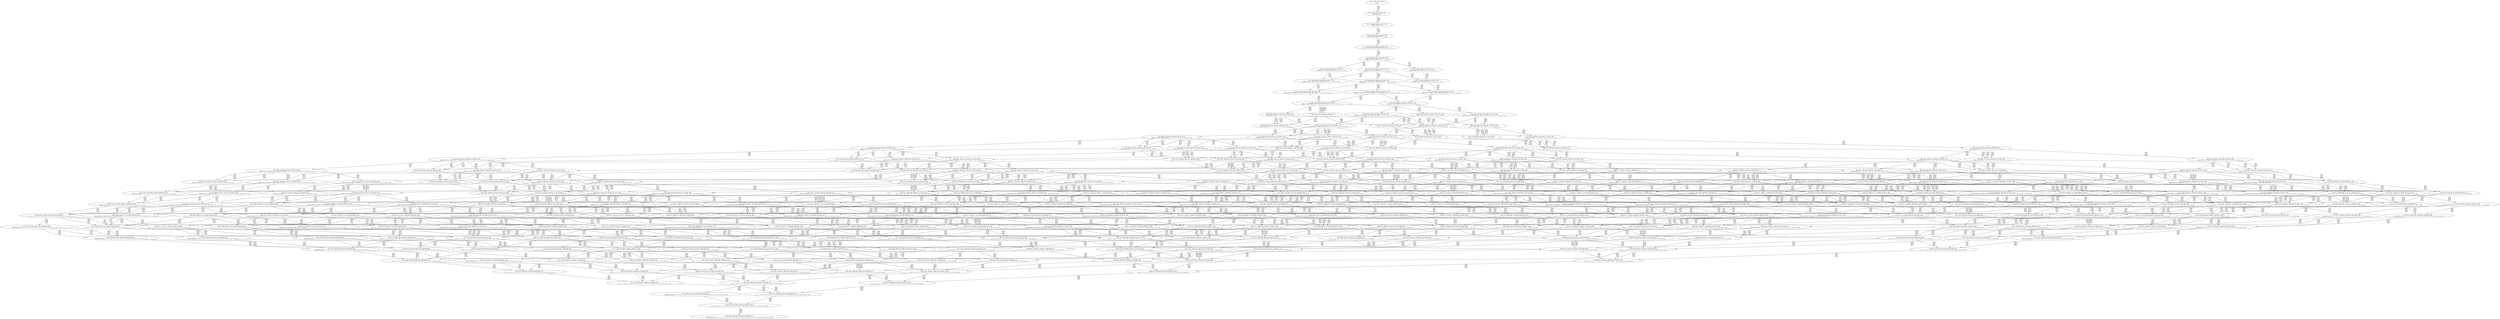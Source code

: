 digraph {
	S0[label="S0: [0, 0] [0, 0] [0, 0] [0, 0] \n{}{}"];
	S1[label="S1: [0, 0] [0, 0] [0, 0] [40, 50] \n{T0J0:40-50}{1}"];
	S2[label="S2: [40, 40] [40, 40] [40, 50] [73, 92] \n{T0J1:73-92}{1, 2}"];
	S3[label="S3: [40, 40] [40, 50] [70, 88] [73, 92] \n{T0J1:73-92, T0J2:70-88}{1, 2, 3}"];
	S4[label="S4: [40, 50] [70, 88] [73, 92] [98, 123] \n{T0J1:73-92, T0J2:70-88, T0J13:98-123}{1, 2, 3, 14}"];
	S5[label="S5: [70, 88] [73, 92] [74, 93] [98, 123] \n{T0J3:74-93, T0J13:98-123}{1, 2, 3, 4, 14}"];
	S6[label="S6: [73, 92] [74, 93] [98, 123] [142, 179] \n{T0J6:142-179, T0J13:98-123}{1, 2, 3, 4, 7, 14}"];
	S7[label="S7: [74, 88] [74, 90] [75, 92] [98, 123] \n{T0J4:75-90, T0J13:98-123}{1, 2, 3, 4, 5, 6, 14}"];
	S8[label="S8: [74, 88] [74, 92] [98, 123] [129, 157] \n{T0J5:129-157, T0J13:98-123}{1, 2, 3, 4, 5, 6, 14}"];
	S9[label="S9: [74, 93] [98, 123] [128, 161] [142, 179] \n{T0J6:142-179, T0J7:128-161, T0J13:98-123}{1, 2, 3, 4, 7, 8, 14}"];
	S10[label="S10: [74, 93] [75, 94] [98, 123] [142, 179] \n{T0J6:142-179, T0J13:98-123}{1, 2, 3, 4, 5, 6, 7, 14}"];
	S11[label="S11: [74, 93] [98, 123] [129, 161] [142, 179] \n{T0J5:129-161, T0J6:142-179, T0J13:98-123}{1, 2, 3, 4, 5, 6, 7, 14}"];
	S12[label="S12: [98, 123] [99, 124] [128, 161] [142, 179] \n{T0J6:142-179, T0J7:128-161, T0J10:99-124, T0J13:98-123}{1, 2, 3, 4, 7, 8, 11, 14}"];
	S13[label="S13: [75, 95] [98, 123] [128, 162] [142, 179] \n{T0J6:142-179, T0J7:128-162, T0J13:98-123}{1, 2, 3, 4, 5, 6, 7, 8, 14}"];
	S14[label="S14: [98, 123] [128, 161] [129, 162] [142, 179] \n{T0J5:129-162, T0J6:142-179, T0J7:128-162, T0J13:98-123}{1, 2, 3, 4, 5, 6, 7, 8, 14}"];
	S15[label="S15: [98, 124] [99, 127] [128, 162] [142, 179] \n{T0J6:142-179, T0J7:128-162}{1, 2, 3, 4, 5, 6, 7, 8, 11, 14}"];
	S16[label="S16: [99, 155] [128, 161] [129, 179] [142, 192] \n{T0J5:129-192, T0J6:142-179, T0J7:128-162}{1, 2, 3, 4, 5, 6, 7, 8, 11, 14}"];
	S17[label="S17: [99, 127] [128, 162] [142, 179] [151, 190] \n{T0J6:142-179, T0J7:128-162, T0J11:151-190}{1, 2, 3, 4, 5, 6, 7, 8, 11, 12, 14}"];
	S18[label="S18: [99, 127] [128, 162] [142, 179] [161, 203] \n{T0J6:142-179, T0J7:128-162, T0J14:161-203}{1, 2, 3, 4, 5, 6, 7, 8, 11, 14, 15}"];
	S19[label="S19: [128, 161] [129, 179] [142, 192] [151, 221] \n{T0J11:151-221}{1, 2, 3, 4, 5, 6, 7, 8, 11, 12, 14}"];
	S20[label="S20: [128, 161] [129, 179] [142, 192] [162, 233] \n{T0J14:162-233}{1, 2, 3, 4, 5, 6, 7, 8, 11, 14, 15}"];
	S21[label="S21: [128, 161] [129, 179] [142, 192] [142, 217] \n{}{1, 2, 3, 4, 5, 6, 7, 8, 9, 10, 11, 14}"];
	S22[label="S22: [120, 179] [128, 188] [142, 192] [151, 221] \n{T0J12:120-188}{1, 2, 3, 4, 5, 6, 7, 8, 11, 12, 13, 14}"];
	S23[label="S23: [128, 179] [142, 192] [151, 227] [161, 233] \n{T0J14:161-233}{1, 2, 3, 4, 5, 6, 7, 8, 11, 12, 14, 15}"];
	S24[label="S24: [104, 161] [128, 179] [142, 192] [161, 233] \n{T0J14:161-233, T0J17:104-161}{1, 2, 3, 4, 5, 6, 7, 8, 11, 14, 15, 18}"];
	S25[label="S25: [129, 179] [142, 192] [142, 221] [151, 227] \n{}{1, 2, 3, 4, 5, 6, 7, 8, 9, 10, 11, 12, 14}"];
	S26[label="S26: [129, 179] [142, 192] [142, 223] [162, 233] \n{T0J14:162-233}{1, 2, 3, 4, 5, 6, 7, 8, 9, 10, 11, 14, 15}"];
	S27[label="S27: [128, 188] [142, 192] [151, 227] [161, 240] \n{T0J14:161-240}{1, 2, 3, 4, 5, 6, 7, 8, 11, 12, 13, 14, 15}"];
	S28[label="S28: [128, 179] [142, 192] [151, 227] [161, 233] \n{T0J14:161-233}{1, 2, 3, 4, 5, 6, 7, 8, 11, 12, 14, 15, 18}"];
	S29[label="S29: [109, 154] [128, 179] [142, 192] [161, 233] \n{T0J14:161-233, T0J18:109-161}{1, 2, 3, 4, 5, 6, 7, 8, 11, 14, 15, 18, 19}"];
	S30[label="S30: [129, 177] [142, 179] [147, 192] [161, 233] \n{T0J14:161-233, T0J22:147-177}{1, 2, 3, 4, 5, 6, 7, 8, 11, 14, 15, 18, 23}"];
	S31[label="S31: [128, 192] [142, 206] [142, 221] [151, 241] \n{}{1, 2, 3, 4, 5, 6, 7, 8, 9, 10, 11, 12, 13, 14}"];
	S32[label="S32: [142, 192] [142, 227] [151, 233] [161, 245] \n{}{1, 2, 3, 4, 5, 6, 7, 8, 9, 10, 11, 12, 14, 15}"];
	S33[label="S33: [128, 179] [142, 192] [142, 223] [161, 233] \n{T0J14:161-233}{1, 2, 3, 4, 5, 6, 7, 8, 9, 10, 11, 14, 15, 18}"];
	S34[label="S34: [161, 161] [161, 192] [161, 220] [208, 227] \n{T0J15:208-220}{1, 2, 3, 4, 5, 6, 7, 8, 11, 12, 13, 14, 15, 16}"];
	S35[label="S35: [133, 188] [142, 192] [151, 227] [161, 240] \n{T0J14:161-240}{1, 2, 3, 4, 5, 6, 7, 8, 11, 12, 13, 14, 15, 18}"];
	S36[label="S36: [128, 179] [142, 192] [151, 227] [161, 233] \n{T0J14:161-233}{1, 2, 3, 4, 5, 6, 7, 8, 11, 12, 14, 15, 18, 19}"];
	S37[label="S37: [142, 179] [147, 192] [151, 227] [161, 233] \n{T0J14:161-233}{1, 2, 3, 4, 5, 6, 7, 8, 11, 12, 14, 15, 18, 23}"];
	S38[label="S38: [128, 179] [142, 192] [156, 213] [161, 233] \n{T0J14:161-233, T0J19:156-213}{1, 2, 3, 4, 5, 6, 7, 8, 11, 14, 15, 18, 19, 20}"];
	S39[label="S39: [129, 177] [142, 179] [147, 192] [161, 233] \n{T0J14:161-233}{1, 2, 3, 4, 5, 6, 7, 8, 11, 14, 15, 18, 19, 23}"];
	S40[label="S40: [142, 219] [142, 227] [151, 241] [161, 271] \n{}{1, 2, 3, 4, 5, 6, 7, 8, 9, 10, 11, 12, 13, 14, 15}"];
	S41[label="S41: [142, 192] [142, 227] [151, 233] [161, 245] \n{}{1, 2, 3, 4, 5, 6, 7, 8, 9, 10, 11, 12, 14, 15, 18}"];
	S42[label="S42: [128, 179] [142, 192] [142, 223] [161, 233] \n{T0J14:161-233}{1, 2, 3, 4, 5, 6, 7, 8, 9, 10, 11, 14, 15, 18, 19}"];
	S43[label="S43: [142, 179] [142, 192] [147, 233] [161, 239] \n{}{1, 2, 3, 4, 5, 6, 7, 8, 9, 10, 11, 14, 15, 18, 23}"];
	S44[label="S44: [161, 192] [161, 220] [208, 227] [231, 249] \n{T0J15:208-220, T0J16:231-249}{1, 2, 3, 4, 5, 6, 7, 8, 11, 12, 13, 14, 15, 16, 17}"];
	S45[label="S45: [161, 168] [161, 192] [161, 220] [208, 227] \n{T0J15:208-220}{1, 2, 3, 4, 5, 6, 7, 8, 11, 12, 13, 14, 15, 16, 18}"];
	S46[label="S46: [138, 188] [142, 192] [151, 227] [161, 240] \n{T0J14:161-240}{1, 2, 3, 4, 5, 6, 7, 8, 11, 12, 13, 14, 15, 18, 19}"];
	S47[label="S47: [142, 188] [151, 192] [151, 227] [161, 240] \n{T0J14:161-240}{1, 2, 3, 4, 5, 6, 7, 8, 11, 12, 13, 14, 15, 18, 23}"];
	S48[label="S48: [151, 192] [151, 209] [161, 227] [189, 240] \n{T0J14:161-240, T0J24:189-209}{1, 2, 3, 4, 5, 6, 7, 8, 11, 12, 13, 14, 15, 18, 25}"];
	S49[label="S49: [142, 192] [151, 213] [161, 227] [175, 233] \n{T0J14:161-233}{1, 2, 3, 4, 5, 6, 7, 8, 11, 12, 14, 15, 18, 19, 20}"];
	S50[label="S50: [142, 179] [147, 192] [151, 227] [161, 233] \n{T0J14:161-233}{1, 2, 3, 4, 5, 6, 7, 8, 11, 12, 14, 15, 18, 19, 23}"];
	S51[label="S51: [141, 171] [142, 192] [156, 213] [161, 233] \n{T0J14:161-233, T0J19:156-213, T0J20:141-171}{1, 2, 3, 4, 5, 6, 7, 8, 11, 14, 15, 18, 19, 20, 21}"];
	S52[label="S52: [142, 179] [147, 192] [156, 213] [161, 233] \n{T0J14:161-233, T0J19:156-213}{1, 2, 3, 4, 5, 6, 7, 8, 11, 14, 15, 18, 19, 20, 23}"];
	S53[label="S53: [161, 227] [161, 241] [161, 271] [208, 278] \n{T0J15:208-278}{1, 2, 3, 4, 5, 6, 7, 8, 9, 10, 11, 12, 13, 14, 15, 16}"];
	S54[label="S54: [142, 226] [147, 227] [151, 241] [161, 271] \n{}{1, 2, 3, 4, 5, 6, 7, 8, 9, 10, 11, 12, 13, 14, 15, 18}"];
	S55[label="S55: [142, 192] [142, 227] [151, 233] [161, 245] \n{}{1, 2, 3, 4, 5, 6, 7, 8, 9, 10, 11, 12, 14, 15, 18, 19}"];
	S56[label="S56: [142, 192] [147, 233] [156, 239] [161, 245] \n{}{1, 2, 3, 4, 5, 6, 7, 8, 9, 10, 11, 12, 14, 15, 18, 23}"];
	S57[label="S57: [142, 192] [142, 213] [156, 233] [161, 241] \n{}{1, 2, 3, 4, 5, 6, 7, 8, 9, 10, 11, 14, 15, 18, 19, 20}"];
	S58[label="S58: [142, 179] [142, 192] [147, 233] [161, 239] \n{}{1, 2, 3, 4, 5, 6, 7, 8, 9, 10, 11, 14, 15, 18, 19, 23}"];
	S59[label="S59: [161, 192] [161, 220] [208, 227] [231, 249] \n{T0J15:208-220, T0J16:231-249}{1, 2, 3, 4, 5, 6, 7, 8, 11, 12, 13, 14, 15, 16, 17, 18}"];
	S60[label="S60: [161, 168] [161, 192] [161, 220] [208, 227] \n{T0J15:208-220}{1, 2, 3, 4, 5, 6, 7, 8, 11, 12, 13, 14, 15, 16, 18, 19}"];
	S61[label="S61: [161, 184] [161, 192] [161, 220] [208, 227] \n{T0J15:208-220}{1, 2, 3, 4, 5, 6, 7, 8, 11, 12, 13, 14, 15, 16, 18, 23}"];
	S62[label="S62: [161, 192] [161, 209] [189, 220] [208, 227] \n{T0J15:208-220, T0J24:189-209}{1, 2, 3, 4, 5, 6, 7, 8, 11, 12, 13, 14, 15, 16, 18, 25}"];
	S63[label="S63: [142, 192] [151, 220] [161, 227] [175, 240] \n{T0J14:161-240}{1, 2, 3, 4, 5, 6, 7, 8, 11, 12, 13, 14, 15, 18, 19, 20}"];
	S64[label="S64: [142, 188] [151, 192] [151, 227] [161, 240] \n{T0J14:161-240}{1, 2, 3, 4, 5, 6, 7, 8, 11, 12, 13, 14, 15, 18, 19, 23}"];
	S65[label="S65: [151, 192] [151, 209] [161, 227] [189, 240] \n{T0J14:161-240, T0J24:189-209}{1, 2, 3, 4, 5, 6, 7, 8, 11, 12, 13, 14, 15, 18, 19, 25}"];
	S66[label="S66: [151, 192] [151, 209] [161, 227] [189, 240] \n{T0J14:161-240, T0J24:189-209}{1, 2, 3, 4, 5, 6, 7, 8, 11, 12, 13, 14, 15, 18, 23, 25}"];
	S67[label="S67: [142, 192] [155, 213] [161, 227] [175, 233] \n{T0J14:161-233}{1, 2, 3, 4, 5, 6, 7, 8, 11, 12, 14, 15, 18, 19, 20, 21}"];
	S68[label="S68: [147, 192] [151, 213] [161, 227] [175, 233] \n{T0J14:161-233}{1, 2, 3, 4, 5, 6, 7, 8, 11, 12, 14, 15, 18, 19, 20, 23}"];
	S69[label="S69: [142, 192] [156, 213] [161, 233] [216, 248] \n{T0J14:161-233, T0J19:156-213, T0J21:216-248}{1, 2, 3, 4, 5, 6, 7, 8, 11, 14, 15, 18, 19, 20, 21, 22}"];
	S70[label="S70: [142, 177] [155, 192] [156, 213] [161, 233] \n{T0J14:161-233, T0J19:156-213}{1, 2, 3, 4, 5, 6, 7, 8, 11, 14, 15, 18, 19, 20, 21, 23}"];
	S71[label="S71: [161, 241] [161, 271] [208, 278] [231, 315] \n{T0J16:231-315}{1, 2, 3, 4, 5, 6, 7, 8, 9, 10, 11, 12, 13, 14, 15, 16, 17}"];
	S72[label="S72: [161, 234] [161, 241] [161, 271] [208, 285] \n{}{1, 2, 3, 4, 5, 6, 7, 8, 9, 10, 11, 12, 13, 14, 15, 16, 18}"];
	S73[label="S73: [142, 227] [147, 233] [151, 241] [161, 271] \n{}{1, 2, 3, 4, 5, 6, 7, 8, 9, 10, 11, 12, 13, 14, 15, 18, 19}"];
	S74[label="S74: [147, 227] [151, 241] [156, 249] [161, 271] \n{}{1, 2, 3, 4, 5, 6, 7, 8, 9, 10, 11, 12, 13, 14, 15, 18, 23}"];
	S75[label="S75: [151, 227] [151, 239] [161, 241] [189, 271] \n{}{1, 2, 3, 4, 5, 6, 7, 8, 9, 10, 11, 12, 13, 14, 15, 18, 25}"];
	S76[label="S76: [142, 213] [151, 233] [161, 241] [175, 258] \n{}{1, 2, 3, 4, 5, 6, 7, 8, 9, 10, 11, 12, 14, 15, 18, 19, 20}"];
	S77[label="S77: [142, 192] [147, 233] [156, 239] [161, 245] \n{}{1, 2, 3, 4, 5, 6, 7, 8, 9, 10, 11, 12, 14, 15, 18, 19, 23}"];
	S78[label="S78: [142, 192] [155, 213] [156, 233] [161, 241] \n{}{1, 2, 3, 4, 5, 6, 7, 8, 9, 10, 11, 14, 15, 18, 19, 20, 21}"];
	S79[label="S79: [142, 192] [147, 213] [156, 233] [161, 241] \n{}{1, 2, 3, 4, 5, 6, 7, 8, 9, 10, 11, 14, 15, 18, 19, 20, 23}"];
	S80[label="S80: [177, 227] [177, 241] [177, 260] [232, 271] \n{T0J23:232-260}{1, 2, 3, 4, 5, 6, 7, 8, 9, 10, 11, 12, 13, 14, 15, 18, 24}"];
	S81[label="S81: [161, 192] [161, 220] [208, 227] [231, 249] \n{T0J15:208-220, T0J16:231-249}{1, 2, 3, 4, 5, 6, 7, 8, 11, 12, 13, 14, 15, 16, 17, 18, 19}"];
	S82[label="S82: [161, 192] [161, 220] [208, 227] [231, 249] \n{T0J15:208-220, T0J16:231-249}{1, 2, 3, 4, 5, 6, 7, 8, 11, 12, 13, 14, 15, 16, 17, 18, 23}"];
	S83[label="S83: [161, 209] [189, 220] [208, 227] [231, 249] \n{T0J15:208-220, T0J16:231-249, T0J24:189-209}{1, 2, 3, 4, 5, 6, 7, 8, 11, 12, 13, 14, 15, 16, 17, 18, 25}"];
	S84[label="S84: [161, 192] [161, 220] [175, 220] [208, 227] \n{T0J15:208-220}{1, 2, 3, 4, 5, 6, 7, 8, 11, 12, 13, 14, 15, 16, 18, 19, 20}"];
	S85[label="S85: [161, 184] [161, 192] [161, 220] [208, 227] \n{T0J15:208-220}{1, 2, 3, 4, 5, 6, 7, 8, 11, 12, 13, 14, 15, 16, 18, 19, 23}"];
	S86[label="S86: [161, 192] [161, 209] [189, 220] [208, 227] \n{T0J15:208-220, T0J24:189-209}{1, 2, 3, 4, 5, 6, 7, 8, 11, 12, 13, 14, 15, 16, 18, 19, 25}"];
	S87[label="S87: [161, 192] [161, 209] [189, 220] [208, 227] \n{T0J15:208-220, T0J24:189-209}{1, 2, 3, 4, 5, 6, 7, 8, 11, 12, 13, 14, 15, 16, 18, 23, 25}"];
	S88[label="S88: [151, 188] [155, 220] [161, 227] [175, 240] \n{T0J14:161-240}{1, 2, 3, 4, 5, 6, 7, 8, 11, 12, 13, 14, 15, 18, 19, 20, 21}"];
	S89[label="S89: [151, 192] [151, 220] [161, 227] [175, 240] \n{T0J14:161-240}{1, 2, 3, 4, 5, 6, 7, 8, 11, 12, 13, 14, 15, 18, 19, 20, 23}"];
	S90[label="S90: [151, 209] [161, 220] [175, 227] [189, 240] \n{T0J14:161-240, T0J24:189-209}{1, 2, 3, 4, 5, 6, 7, 8, 11, 12, 13, 14, 15, 18, 19, 20, 25}"];
	S91[label="S91: [151, 192] [151, 209] [161, 227] [189, 240] \n{T0J14:161-240, T0J24:189-209}{1, 2, 3, 4, 5, 6, 7, 8, 11, 12, 13, 14, 15, 18, 19, 23, 25}"];
	S92[label="S92: [155, 213] [161, 227] [175, 233] [216, 248] \n{T0J14:161-233, T0J21:216-248}{1, 2, 3, 4, 5, 6, 7, 8, 11, 12, 14, 15, 18, 19, 20, 21, 22}"];
	S93[label="S93: [151, 192] [156, 213] [161, 227] [175, 233] \n{T0J14:161-233}{1, 2, 3, 4, 5, 6, 7, 8, 11, 12, 14, 15, 18, 19, 20, 21, 23}"];
	S94[label="S94: [155, 192] [156, 213] [161, 233] [216, 248] \n{T0J14:161-233, T0J19:156-213, T0J21:216-248}{1, 2, 3, 4, 5, 6, 7, 8, 11, 14, 15, 18, 19, 20, 21, 22, 23}"];
	S95[label="S95: [161, 248] [161, 271] [208, 285] [231, 322] \n{}{1, 2, 3, 4, 5, 6, 7, 8, 9, 10, 11, 12, 13, 14, 15, 16, 17, 18}"];
	S96[label="S96: [161, 241] [161, 241] [161, 271] [208, 286] \n{}{1, 2, 3, 4, 5, 6, 7, 8, 9, 10, 11, 12, 13, 14, 15, 16, 18, 19}"];
	S97[label="S97: [161, 241] [161, 257] [161, 271] [208, 307] \n{}{1, 2, 3, 4, 5, 6, 7, 8, 9, 10, 11, 12, 13, 14, 15, 16, 18, 23}"];
	S98[label="S98: [161, 239] [161, 241] [189, 271] [208, 286] \n{}{1, 2, 3, 4, 5, 6, 7, 8, 9, 10, 11, 12, 13, 14, 15, 16, 18, 25}"];
	S99[label="S99: [147, 233] [151, 241] [161, 271] [175, 286] \n{}{1, 2, 3, 4, 5, 6, 7, 8, 9, 10, 11, 12, 13, 14, 15, 18, 19, 20}"];
	S100[label="S100: [147, 241] [151, 249] [156, 255] [161, 271] \n{}{1, 2, 3, 4, 5, 6, 7, 8, 9, 10, 11, 12, 13, 14, 15, 18, 19, 23}"];
	S101[label="S101: [151, 234] [151, 239] [161, 241] [189, 271] \n{}{1, 2, 3, 4, 5, 6, 7, 8, 9, 10, 11, 12, 13, 14, 15, 18, 19, 25}"];
	S102[label="S102: [151, 241] [156, 249] [161, 271] [189, 295] \n{}{1, 2, 3, 4, 5, 6, 7, 8, 9, 10, 11, 12, 13, 14, 15, 18, 23, 25}"];
	S103[label="S103: [151, 213] [155, 233] [161, 241] [175, 258] \n{}{1, 2, 3, 4, 5, 6, 7, 8, 9, 10, 11, 12, 14, 15, 18, 19, 20, 21}"];
	S104[label="S104: [147, 213] [156, 233] [161, 241] [175, 258] \n{}{1, 2, 3, 4, 5, 6, 7, 8, 9, 10, 11, 12, 14, 15, 18, 19, 20, 23}"];
	S105[label="S105: [155, 213] [156, 233] [161, 248] [216, 254] \n{T0J21:216-248}{1, 2, 3, 4, 5, 6, 7, 8, 9, 10, 11, 14, 15, 18, 19, 20, 21, 22}"];
	S106[label="S106: [147, 192] [155, 213] [156, 233] [161, 241] \n{}{1, 2, 3, 4, 5, 6, 7, 8, 9, 10, 11, 14, 15, 18, 19, 20, 21, 23}"];
	S107[label="S107: [177, 241] [177, 260] [208, 271] [232, 286] \n{T0J23:232-260}{1, 2, 3, 4, 5, 6, 7, 8, 9, 10, 11, 12, 13, 14, 15, 16, 18, 24}"];
	S108[label="S108: [177, 234] [177, 241] [177, 260] [232, 271] \n{T0J23:232-260}{1, 2, 3, 4, 5, 6, 7, 8, 9, 10, 11, 12, 13, 14, 15, 18, 19, 24}"];
	S109[label="S109: [177, 241] [177, 250] [177, 271] [232, 316] \n{T0J23:232-316}{1, 2, 3, 4, 5, 6, 7, 8, 9, 10, 11, 12, 13, 14, 15, 18, 23, 24}"];
	S110[label="S110: [177, 239] [177, 241] [189, 260] [232, 271] \n{T0J23:232-260}{1, 2, 3, 4, 5, 6, 7, 8, 9, 10, 11, 12, 13, 14, 15, 18, 24, 25}"];
	S111[label="S111: [161, 220] [175, 220] [208, 227] [231, 249] \n{T0J15:208-220, T0J16:231-249}{1, 2, 3, 4, 5, 6, 7, 8, 11, 12, 13, 14, 15, 16, 17, 18, 19, 20}"];
	S112[label="S112: [161, 192] [161, 220] [208, 227] [231, 249] \n{T0J15:208-220, T0J16:231-249}{1, 2, 3, 4, 5, 6, 7, 8, 11, 12, 13, 14, 15, 16, 17, 18, 19, 23}"];
	S113[label="S113: [161, 209] [189, 220] [208, 227] [231, 249] \n{T0J15:208-220, T0J16:231-249, T0J24:189-209}{1, 2, 3, 4, 5, 6, 7, 8, 11, 12, 13, 14, 15, 16, 17, 18, 19, 25}"];
	S114[label="S114: [161, 209] [189, 220] [208, 227] [231, 249] \n{T0J15:208-220, T0J16:231-249, T0J24:189-209}{1, 2, 3, 4, 5, 6, 7, 8, 11, 12, 13, 14, 15, 16, 17, 18, 23, 25}"];
	S115[label="S115: [161, 178] [161, 220] [175, 220] [208, 227] \n{T0J15:208-220}{1, 2, 3, 4, 5, 6, 7, 8, 11, 12, 13, 14, 15, 16, 18, 19, 20, 21}"];
	S116[label="S116: [161, 192] [161, 220] [175, 220] [208, 227] \n{T0J15:208-220}{1, 2, 3, 4, 5, 6, 7, 8, 11, 12, 13, 14, 15, 16, 18, 19, 20, 23}"];
	S117[label="S117: [161, 209] [175, 220] [189, 220] [208, 227] \n{T0J15:208-220, T0J24:189-209}{1, 2, 3, 4, 5, 6, 7, 8, 11, 12, 13, 14, 15, 16, 18, 19, 20, 25}"];
	S118[label="S118: [161, 192] [161, 209] [189, 220] [208, 227] \n{T0J15:208-220, T0J24:189-209}{1, 2, 3, 4, 5, 6, 7, 8, 11, 12, 13, 14, 15, 16, 18, 19, 23, 25}"];
	S119[label="S119: [155, 220] [161, 227] [175, 240] [216, 255] \n{T0J14:161-240, T0J21:216-255}{1, 2, 3, 4, 5, 6, 7, 8, 11, 12, 13, 14, 15, 18, 19, 20, 21, 22}"];
	S120[label="S120: [151, 188] [161, 220] [164, 227] [175, 240] \n{T0J14:161-240}{1, 2, 3, 4, 5, 6, 7, 8, 11, 12, 13, 14, 15, 18, 19, 20, 21, 23}"];
	S121[label="S121: [155, 209] [161, 220] [175, 227] [189, 240] \n{T0J14:161-240, T0J24:189-209}{1, 2, 3, 4, 5, 6, 7, 8, 11, 12, 13, 14, 15, 18, 19, 20, 21, 25}"];
	S122[label="S122: [151, 209] [161, 220] [175, 227] [189, 240] \n{T0J14:161-240, T0J24:189-209}{1, 2, 3, 4, 5, 6, 7, 8, 11, 12, 13, 14, 15, 18, 19, 20, 23, 25}"];
	S123[label="S123: [156, 213] [161, 227] [175, 233] [216, 248] \n{T0J14:161-233, T0J21:216-248}{1, 2, 3, 4, 5, 6, 7, 8, 11, 12, 14, 15, 18, 19, 20, 21, 22, 23}"];
	S124[label="S124: [161, 255] [161, 271] [208, 286] [231, 329] \n{}{1, 2, 3, 4, 5, 6, 7, 8, 9, 10, 11, 12, 13, 14, 15, 16, 17, 18, 19}"];
	S125[label="S125: [161, 270] [161, 271] [208, 307] [231, 336] \n{}{1, 2, 3, 4, 5, 6, 7, 8, 9, 10, 11, 12, 13, 14, 15, 16, 17, 18, 23}"];
	S126[label="S126: [161, 241] [189, 271] [208, 286] [231, 327] \n{}{1, 2, 3, 4, 5, 6, 7, 8, 9, 10, 11, 12, 13, 14, 15, 16, 17, 18, 25}"];
	S127[label="S127: [161, 241] [161, 271] [175, 286] [208, 300] \n{}{1, 2, 3, 4, 5, 6, 7, 8, 9, 10, 11, 12, 13, 14, 15, 16, 18, 19, 20}"];
	S128[label="S128: [161, 255] [161, 264] [161, 271] [208, 307] \n{}{1, 2, 3, 4, 5, 6, 7, 8, 9, 10, 11, 12, 13, 14, 15, 16, 18, 19, 23}"];
	S129[label="S129: [161, 241] [161, 246] [189, 271] [208, 293] \n{}{1, 2, 3, 4, 5, 6, 7, 8, 9, 10, 11, 12, 13, 14, 15, 16, 18, 19, 25}"];
	S130[label="S130: [161, 257] [161, 271] [189, 295] [208, 307] \n{}{1, 2, 3, 4, 5, 6, 7, 8, 9, 10, 11, 12, 13, 14, 15, 16, 18, 23, 25}"];
	S131[label="S131: [151, 241] [160, 250] [161, 271] [175, 286] \n{}{1, 2, 3, 4, 5, 6, 7, 8, 9, 10, 11, 12, 13, 14, 15, 18, 19, 20, 21}"];
	S132[label="S132: [151, 249] [156, 256] [161, 271] [175, 307] \n{}{1, 2, 3, 4, 5, 6, 7, 8, 9, 10, 11, 12, 13, 14, 15, 18, 19, 20, 23}"];
	S133[label="S133: [151, 239] [161, 241] [175, 271] [189, 293] \n{}{1, 2, 3, 4, 5, 6, 7, 8, 9, 10, 11, 12, 13, 14, 15, 18, 19, 20, 25}"];
	S134[label="S134: [151, 249] [156, 255] [161, 271] [189, 295] \n{}{1, 2, 3, 4, 5, 6, 7, 8, 9, 10, 11, 12, 13, 14, 15, 18, 19, 23, 25}"];
	S135[label="S135: [155, 233] [161, 248] [175, 254] [216, 279] \n{T0J21:216-248}{1, 2, 3, 4, 5, 6, 7, 8, 9, 10, 11, 12, 14, 15, 18, 19, 20, 21, 22}"];
	S136[label="S136: [155, 213] [156, 233] [161, 241] [175, 258] \n{}{1, 2, 3, 4, 5, 6, 7, 8, 9, 10, 11, 12, 14, 15, 18, 19, 20, 21, 23}"];
	S137[label="S137: [155, 213] [156, 233] [161, 248] [216, 254] \n{T0J21:216-248}{1, 2, 3, 4, 5, 6, 7, 8, 9, 10, 11, 14, 15, 18, 19, 20, 21, 22, 23}"];
	S138[label="S138: [177, 260] [208, 271] [231, 286] [232, 329] \n{}{1, 2, 3, 4, 5, 6, 7, 8, 9, 10, 11, 12, 13, 14, 15, 16, 17, 18, 24}"];
	S139[label="S139: [177, 248] [177, 260] [208, 271] [232, 293] \n{}{1, 2, 3, 4, 5, 6, 7, 8, 9, 10, 11, 12, 13, 14, 15, 16, 18, 19, 24}"];
	S140[label="S140: [177, 260] [177, 271] [208, 307] [232, 316] \n{}{1, 2, 3, 4, 5, 6, 7, 8, 9, 10, 11, 12, 13, 14, 15, 16, 18, 23, 24}"];
	S141[label="S141: [177, 241] [189, 260] [208, 271] [232, 298] \n{}{1, 2, 3, 4, 5, 6, 7, 8, 9, 10, 11, 12, 13, 14, 15, 16, 18, 24, 25}"];
	S142[label="S142: [177, 241] [177, 260] [177, 271] [232, 293] \n{}{1, 2, 3, 4, 5, 6, 7, 8, 9, 10, 11, 12, 13, 14, 15, 18, 19, 20, 24}"];
	S143[label="S143: [177, 250] [177, 257] [177, 271] [232, 316] \n{}{1, 2, 3, 4, 5, 6, 7, 8, 9, 10, 11, 12, 13, 14, 15, 18, 19, 23, 24}"];
	S144[label="S144: [177, 241] [177, 246] [189, 260] [232, 271] \n{}{1, 2, 3, 4, 5, 6, 7, 8, 9, 10, 11, 12, 13, 14, 15, 18, 19, 24, 25}"];
	S145[label="S145: [177, 250] [177, 271] [189, 295] [232, 316] \n{}{1, 2, 3, 4, 5, 6, 7, 8, 9, 10, 11, 12, 13, 14, 15, 18, 23, 24, 25}"];
	S146[label="S146: [161, 220] [175, 220] [208, 227] [231, 249] \n{T0J15:208-220, T0J16:231-249}{1, 2, 3, 4, 5, 6, 7, 8, 11, 12, 13, 14, 15, 16, 17, 18, 19, 20, 21}"];
	S147[label="S147: [161, 220] [175, 220] [208, 227] [231, 249] \n{T0J15:208-220, T0J16:231-249}{1, 2, 3, 4, 5, 6, 7, 8, 11, 12, 13, 14, 15, 16, 17, 18, 19, 20, 23}"];
	S148[label="S148: [175, 220] [189, 220] [208, 227] [231, 249] \n{T0J15:208-220, T0J16:231-249, T0J24:189-209}{1, 2, 3, 4, 5, 6, 7, 8, 11, 12, 13, 14, 15, 16, 17, 18, 19, 20, 25}"];
	S149[label="S149: [161, 209] [189, 220] [208, 227] [231, 249] \n{T0J15:208-220, T0J16:231-249, T0J24:189-209}{1, 2, 3, 4, 5, 6, 7, 8, 11, 12, 13, 14, 15, 16, 17, 18, 19, 23, 25}"];
	S150[label="S150: [161, 220] [175, 220] [208, 227] [216, 255] \n{T0J15:208-220, T0J21:216-255}{1, 2, 3, 4, 5, 6, 7, 8, 11, 12, 13, 14, 15, 16, 18, 19, 20, 21, 22}"];
	S151[label="S151: [161, 184] [164, 220] [175, 220] [208, 227] \n{T0J15:208-220}{1, 2, 3, 4, 5, 6, 7, 8, 11, 12, 13, 14, 15, 16, 18, 19, 20, 21, 23}"];
	S152[label="S152: [161, 209] [175, 220] [189, 220] [208, 227] \n{T0J15:208-220, T0J24:189-209}{1, 2, 3, 4, 5, 6, 7, 8, 11, 12, 13, 14, 15, 16, 18, 19, 20, 21, 25}"];
	S153[label="S153: [161, 209] [175, 220] [189, 220] [208, 227] \n{T0J15:208-220, T0J24:189-209}{1, 2, 3, 4, 5, 6, 7, 8, 11, 12, 13, 14, 15, 16, 18, 19, 20, 23, 25}"];
	S154[label="S154: [161, 220] [164, 227] [175, 240] [216, 255] \n{T0J14:161-240, T0J21:216-255}{1, 2, 3, 4, 5, 6, 7, 8, 11, 12, 13, 14, 15, 18, 19, 20, 21, 22, 23}"];
	S155[label="S155: [161, 220] [175, 227] [189, 240] [216, 255] \n{T0J14:161-240, T0J21:216-255, T0J24:189-209}{1, 2, 3, 4, 5, 6, 7, 8, 11, 12, 13, 14, 15, 18, 19, 20, 21, 22, 25}"];
	S156[label="S156: [161, 209] [164, 220] [175, 227] [189, 240] \n{T0J14:161-240, T0J24:189-209}{1, 2, 3, 4, 5, 6, 7, 8, 11, 12, 13, 14, 15, 18, 19, 20, 21, 23, 25}"];
	S157[label="S157: [161, 271] [175, 286] [208, 314] [231, 329] \n{}{1, 2, 3, 4, 5, 6, 7, 8, 9, 10, 11, 12, 13, 14, 15, 16, 17, 18, 19, 20}"];
	S158[label="S158: [161, 271] [161, 277] [208, 307] [231, 343] \n{}{1, 2, 3, 4, 5, 6, 7, 8, 9, 10, 11, 12, 13, 14, 15, 16, 17, 18, 19, 23}"];
	S159[label="S159: [161, 248] [189, 271] [208, 293] [231, 329] \n{}{1, 2, 3, 4, 5, 6, 7, 8, 9, 10, 11, 12, 13, 14, 15, 16, 17, 18, 19, 25}"];
	S160[label="S160: [161, 271] [189, 295] [208, 307] [231, 345] \n{}{1, 2, 3, 4, 5, 6, 7, 8, 9, 10, 11, 12, 13, 14, 15, 16, 17, 18, 23, 25}"];
	S161[label="S161: [161, 258] [161, 271] [175, 286] [208, 300] \n{}{1, 2, 3, 4, 5, 6, 7, 8, 9, 10, 11, 12, 13, 14, 15, 16, 18, 19, 20, 21}"];
	S162[label="S162: [161, 264] [161, 271] [175, 307] [208, 314] \n{}{1, 2, 3, 4, 5, 6, 7, 8, 9, 10, 11, 12, 13, 14, 15, 16, 18, 19, 20, 23}"];
	S163[label="S163: [161, 246] [175, 271] [189, 293] [208, 300] \n{}{1, 2, 3, 4, 5, 6, 7, 8, 9, 10, 11, 12, 13, 14, 15, 16, 18, 19, 20, 25}"];
	S164[label="S164: [161, 264] [161, 271] [189, 295] [208, 308] \n{}{1, 2, 3, 4, 5, 6, 7, 8, 9, 10, 11, 12, 13, 14, 15, 16, 18, 19, 23, 25}"];
	S165[label="S165: [160, 250] [161, 271] [175, 286] [216, 335] \n{}{1, 2, 3, 4, 5, 6, 7, 8, 9, 10, 11, 12, 13, 14, 15, 18, 19, 20, 21, 22}"];
	S166[label="S166: [156, 256] [161, 266] [164, 271] [175, 307] \n{}{1, 2, 3, 4, 5, 6, 7, 8, 9, 10, 11, 12, 13, 14, 15, 18, 19, 20, 21, 23}"];
	S167[label="S167: [160, 241] [161, 256] [175, 271] [189, 293] \n{}{1, 2, 3, 4, 5, 6, 7, 8, 9, 10, 11, 12, 13, 14, 15, 18, 19, 20, 21, 25}"];
	S168[label="S168: [156, 256] [161, 271] [175, 295] [189, 308] \n{}{1, 2, 3, 4, 5, 6, 7, 8, 9, 10, 11, 12, 13, 14, 15, 18, 19, 20, 23, 25}"];
	S169[label="S169: [156, 233] [161, 248] [175, 254] [216, 279] \n{T0J21:216-248}{1, 2, 3, 4, 5, 6, 7, 8, 9, 10, 11, 12, 14, 15, 18, 19, 20, 21, 22, 23}"];
	S170[label="S170: [177, 267] [208, 271] [231, 293] [232, 336] \n{}{1, 2, 3, 4, 5, 6, 7, 8, 9, 10, 11, 12, 13, 14, 15, 16, 17, 18, 19, 24}"];
	S171[label="S171: [177, 271] [208, 307] [231, 316] [232, 348] \n{}{1, 2, 3, 4, 5, 6, 7, 8, 9, 10, 11, 12, 13, 14, 15, 16, 17, 18, 23, 24}"];
	S172[label="S172: [231, 271] [231, 307] [231, 324] [292, 336] \n{T0J25:292-324}{1, 2, 3, 4, 5, 6, 7, 8, 9, 10, 11, 12, 13, 14, 15, 16, 17, 18, 23, 26}"];
	S173[label="S173: [189, 260] [208, 271] [231, 298] [232, 329] \n{}{1, 2, 3, 4, 5, 6, 7, 8, 9, 10, 11, 12, 13, 14, 15, 16, 17, 18, 24, 25}"];
	S174[label="S174: [177, 260] [177, 271] [208, 293] [232, 307] \n{}{1, 2, 3, 4, 5, 6, 7, 8, 9, 10, 11, 12, 13, 14, 15, 16, 18, 19, 20, 24}"];
	S175[label="S175: [177, 267] [177, 271] [208, 309] [232, 316] \n{}{1, 2, 3, 4, 5, 6, 7, 8, 9, 10, 11, 12, 13, 14, 15, 16, 18, 19, 23, 24}"];
	S176[label="S176: [177, 248] [189, 260] [208, 271] [232, 300] \n{}{1, 2, 3, 4, 5, 6, 7, 8, 9, 10, 11, 12, 13, 14, 15, 16, 18, 19, 24, 25}"];
	S177[label="S177: [177, 271] [189, 295] [208, 309] [232, 316] \n{}{1, 2, 3, 4, 5, 6, 7, 8, 9, 10, 11, 12, 13, 14, 15, 16, 18, 23, 24, 25}"];
	S178[label="S178: [177, 258] [177, 260] [177, 271] [232, 293] \n{}{1, 2, 3, 4, 5, 6, 7, 8, 9, 10, 11, 12, 13, 14, 15, 18, 19, 20, 21, 24}"];
	S179[label="S179: [177, 260] [177, 271] [177, 309] [232, 316] \n{}{1, 2, 3, 4, 5, 6, 7, 8, 9, 10, 11, 12, 13, 14, 15, 18, 19, 20, 23, 24}"];
	S180[label="S180: [177, 246] [177, 260] [189, 271] [232, 300] \n{}{1, 2, 3, 4, 5, 6, 7, 8, 9, 10, 11, 12, 13, 14, 15, 18, 19, 20, 24, 25}"];
	S181[label="S181: [177, 257] [177, 271] [189, 295] [232, 316] \n{}{1, 2, 3, 4, 5, 6, 7, 8, 9, 10, 11, 12, 13, 14, 15, 18, 19, 23, 24, 25}"];
	S182[label="S182: [232, 271] [232, 293] [232, 295] [268, 316] \n{T0J27:268-293}{1, 2, 3, 4, 5, 6, 7, 8, 9, 10, 11, 12, 13, 14, 15, 18, 23, 24, 25, 28}"];
	S183[label="S183: [175, 220] [208, 227] [216, 249] [231, 255] \n{T0J15:208-220, T0J16:231-249, T0J21:216-255}{1, 2, 3, 4, 5, 6, 7, 8, 11, 12, 13, 14, 15, 16, 17, 18, 19, 20, 21, 22}"];
	S184[label="S184: [164, 220] [175, 220] [208, 227] [231, 249] \n{T0J15:208-220, T0J16:231-249}{1, 2, 3, 4, 5, 6, 7, 8, 11, 12, 13, 14, 15, 16, 17, 18, 19, 20, 21, 23}"];
	S185[label="S185: [175, 220] [189, 220] [208, 227] [231, 249] \n{T0J15:208-220, T0J16:231-249, T0J24:189-209}{1, 2, 3, 4, 5, 6, 7, 8, 11, 12, 13, 14, 15, 16, 17, 18, 19, 20, 21, 25}"];
	S186[label="S186: [175, 220] [189, 220] [208, 227] [231, 249] \n{T0J15:208-220, T0J16:231-249, T0J24:189-209}{1, 2, 3, 4, 5, 6, 7, 8, 11, 12, 13, 14, 15, 16, 17, 18, 19, 20, 23, 25}"];
	S187[label="S187: [161, 220] [175, 220] [208, 227] [216, 255] \n{T0J15:208-220, T0J21:216-255}{1, 2, 3, 4, 5, 6, 7, 8, 11, 12, 13, 14, 15, 16, 18, 19, 20, 21, 22, 23}"];
	S188[label="S188: [161, 220] [189, 220] [208, 227] [216, 255] \n{T0J15:208-220, T0J21:216-255, T0J24:189-209}{1, 2, 3, 4, 5, 6, 7, 8, 11, 12, 13, 14, 15, 16, 18, 19, 20, 21, 22, 25}"];
	S189[label="S189: [161, 209] [175, 220] [189, 220] [208, 227] \n{T0J15:208-220, T0J24:189-209}{1, 2, 3, 4, 5, 6, 7, 8, 11, 12, 13, 14, 15, 16, 18, 19, 20, 21, 23, 25}"];
	S190[label="S190: [164, 220] [175, 227] [189, 240] [216, 255] \n{T0J14:161-240, T0J21:216-255, T0J24:189-209}{1, 2, 3, 4, 5, 6, 7, 8, 11, 12, 13, 14, 15, 18, 19, 20, 21, 22, 23, 25}"];
	S191[label="S191: [161, 286] [175, 288] [208, 314] [231, 346] \n{}{1, 2, 3, 4, 5, 6, 7, 8, 9, 10, 11, 12, 13, 14, 15, 16, 17, 18, 19, 20, 21}"];
	S192[label="S192: [161, 277] [175, 307] [208, 330] [231, 352] \n{}{1, 2, 3, 4, 5, 6, 7, 8, 9, 10, 11, 12, 13, 14, 15, 16, 17, 18, 19, 20, 23}"];
	S193[label="S193: [175, 271] [189, 293] [208, 314] [231, 334] \n{}{1, 2, 3, 4, 5, 6, 7, 8, 9, 10, 11, 12, 13, 14, 15, 16, 17, 18, 19, 20, 25}"];
	S194[label="S194: [161, 278] [189, 295] [208, 308] [231, 352] \n{}{1, 2, 3, 4, 5, 6, 7, 8, 9, 10, 11, 12, 13, 14, 15, 16, 17, 18, 19, 23, 25}"];
	S195[label="S195: [161, 271] [175, 286] [208, 309] [216, 352] \n{}{1, 2, 3, 4, 5, 6, 7, 8, 9, 10, 11, 12, 13, 14, 15, 16, 18, 19, 20, 21, 22}"];
	S196[label="S196: [161, 271] [164, 281] [175, 307] [208, 315] \n{}{1, 2, 3, 4, 5, 6, 7, 8, 9, 10, 11, 12, 13, 14, 15, 16, 18, 19, 20, 21, 23}"];
	S197[label="S197: [161, 263] [175, 271] [189, 293] [208, 300] \n{}{1, 2, 3, 4, 5, 6, 7, 8, 9, 10, 11, 12, 13, 14, 15, 16, 18, 19, 20, 21, 25}"];
	S198[label="S198: [161, 271] [175, 295] [189, 308] [208, 323] \n{}{1, 2, 3, 4, 5, 6, 7, 8, 9, 10, 11, 12, 13, 14, 15, 16, 18, 19, 20, 23, 25}"];
	S199[label="S199: [161, 271] [164, 273] [175, 307] [216, 350] \n{}{1, 2, 3, 4, 5, 6, 7, 8, 9, 10, 11, 12, 13, 14, 15, 18, 19, 20, 21, 22, 23}"];
	S200[label="S200: [161, 256] [175, 271] [189, 293] [216, 335] \n{}{1, 2, 3, 4, 5, 6, 7, 8, 9, 10, 11, 12, 13, 14, 15, 18, 19, 20, 21, 22, 25}"];
	S201[label="S201: [161, 271] [164, 273] [175, 295] [189, 308] \n{}{1, 2, 3, 4, 5, 6, 7, 8, 9, 10, 11, 12, 13, 14, 15, 18, 19, 20, 21, 23, 25}"];
	S202[label="S202: [177, 271] [208, 293] [231, 326] [232, 348] \n{}{1, 2, 3, 4, 5, 6, 7, 8, 9, 10, 11, 12, 13, 14, 15, 16, 17, 18, 19, 20, 24}"];
	S203[label="S203: [177, 278] [208, 309] [231, 316] [232, 355] \n{}{1, 2, 3, 4, 5, 6, 7, 8, 9, 10, 11, 12, 13, 14, 15, 16, 17, 18, 19, 23, 24}"];
	S204[label="S204: [231, 278] [231, 307] [231, 324] [292, 343] \n{T0J25:292-324}{1, 2, 3, 4, 5, 6, 7, 8, 9, 10, 11, 12, 13, 14, 15, 16, 17, 18, 19, 23, 26}"];
	S205[label="S205: [189, 267] [208, 271] [231, 300] [232, 336] \n{}{1, 2, 3, 4, 5, 6, 7, 8, 9, 10, 11, 12, 13, 14, 15, 16, 17, 18, 19, 24, 25}"];
	S206[label="S206: [189, 295] [208, 309] [231, 316] [232, 359] \n{}{1, 2, 3, 4, 5, 6, 7, 8, 9, 10, 11, 12, 13, 14, 15, 16, 17, 18, 23, 24, 25}"];
	S207[label="S207: [231, 295] [231, 307] [231, 324] [292, 345] \n{T0J25:292-324}{1, 2, 3, 4, 5, 6, 7, 8, 9, 10, 11, 12, 13, 14, 15, 16, 17, 18, 23, 25, 26}"];
	S208[label="S208: [177, 271] [177, 277] [208, 293] [232, 317] \n{}{1, 2, 3, 4, 5, 6, 7, 8, 9, 10, 11, 12, 13, 14, 15, 16, 18, 19, 20, 21, 24}"];
	S209[label="S209: [177, 271] [177, 309] [208, 316] [232, 326] \n{}{1, 2, 3, 4, 5, 6, 7, 8, 9, 10, 11, 12, 13, 14, 15, 16, 18, 19, 20, 23, 24}"];
	S210[label="S210: [177, 260] [189, 271] [208, 300] [232, 307] \n{}{1, 2, 3, 4, 5, 6, 7, 8, 9, 10, 11, 12, 13, 14, 15, 16, 18, 19, 20, 24, 25}"];
	S211[label="S211: [177, 277] [189, 295] [208, 316] [232, 316] \n{}{1, 2, 3, 4, 5, 6, 7, 8, 9, 10, 11, 12, 13, 14, 15, 16, 18, 19, 23, 24, 25}"];
	S212[label="S212: [177, 260] [177, 271] [216, 293] [232, 352] \n{}{1, 2, 3, 4, 5, 6, 7, 8, 9, 10, 11, 12, 13, 14, 15, 18, 19, 20, 21, 22, 24}"];
	S213[label="S213: [177, 271] [177, 277] [177, 309] [232, 316] \n{}{1, 2, 3, 4, 5, 6, 7, 8, 9, 10, 11, 12, 13, 14, 15, 18, 19, 20, 21, 23, 24}"];
	S214[label="S214: [177, 260] [177, 263] [189, 271] [232, 300] \n{}{1, 2, 3, 4, 5, 6, 7, 8, 9, 10, 11, 12, 13, 14, 15, 18, 19, 20, 21, 24, 25}"];
	S215[label="S215: [177, 271] [177, 295] [189, 316] [232, 316] \n{}{1, 2, 3, 4, 5, 6, 7, 8, 9, 10, 11, 12, 13, 14, 15, 18, 19, 20, 23, 24, 25}"];
	S216[label="S216: [231, 307] [231, 316] [232, 324] [292, 348] \n{T0J25:292-324}{1, 2, 3, 4, 5, 6, 7, 8, 9, 10, 11, 12, 13, 14, 15, 16, 17, 18, 23, 24, 26}"];
	S217[label="S217: [232, 293] [232, 295] [232, 316] [268, 330] \n{}{1, 2, 3, 4, 5, 6, 7, 8, 9, 10, 11, 12, 13, 14, 15, 16, 18, 23, 24, 25, 28}"];
	S218[label="S218: [232, 277] [232, 293] [232, 295] [268, 316] \n{}{1, 2, 3, 4, 5, 6, 7, 8, 9, 10, 11, 12, 13, 14, 15, 18, 19, 23, 24, 25, 28}"];
	S219[label="S219: [175, 220] [208, 227] [216, 249] [231, 255] \n{T0J15:208-220, T0J16:231-249, T0J21:216-255}{1, 2, 3, 4, 5, 6, 7, 8, 11, 12, 13, 14, 15, 16, 17, 18, 19, 20, 21, 22, 23}"];
	S220[label="S220: [175, 220] [189, 220] [208, 227] [216, 255] \n{T0J15:208-220, T0J21:216-255, T0J24:189-209}{1, 2, 3, 4, 5, 6, 7, 8, 11, 12, 13, 14, 15, 16, 18, 19, 20, 21, 22, 23, 25}"];
	S221[label="S221: [189, 220] [208, 227] [216, 249] [231, 255] \n{T0J15:208-220, T0J16:231-249, T0J21:216-255, T0J24:189-209}{1, 2, 3, 4, 5, 6, 7, 8, 11, 12, 13, 14, 15, 16, 17, 18, 19, 20, 21, 22, 25}"];
	S222[label="S222: [175, 220] [189, 220] [208, 227] [231, 249] \n{T0J15:208-220, T0J16:231-249, T0J24:189-209}{1, 2, 3, 4, 5, 6, 7, 8, 11, 12, 13, 14, 15, 16, 17, 18, 19, 20, 21, 23, 25}"];
	S223[label="S223: [175, 288] [208, 314] [216, 352] [231, 380] \n{}{1, 2, 3, 4, 5, 6, 7, 8, 9, 10, 11, 12, 13, 14, 15, 16, 17, 18, 19, 20, 21, 22}"];
	S224[label="S224: [164, 294] [175, 307] [208, 330] [231, 359] \n{}{1, 2, 3, 4, 5, 6, 7, 8, 9, 10, 11, 12, 13, 14, 15, 16, 17, 18, 19, 20, 21, 23}"];
	S225[label="S225: [175, 288] [189, 293] [208, 314] [231, 351] \n{}{1, 2, 3, 4, 5, 6, 7, 8, 9, 10, 11, 12, 13, 14, 15, 16, 17, 18, 19, 20, 21, 25}"];
	S226[label="S226: [175, 295] [189, 308] [208, 337] [231, 359] \n{}{1, 2, 3, 4, 5, 6, 7, 8, 9, 10, 11, 12, 13, 14, 15, 16, 17, 18, 19, 20, 23, 25}"];
	S227[label="S227: [164, 286] [175, 307] [208, 330] [216, 364] \n{}{1, 2, 3, 4, 5, 6, 7, 8, 9, 10, 11, 12, 13, 14, 15, 16, 18, 19, 20, 21, 22, 23}"];
	S228[label="S228: [175, 271] [189, 293] [208, 315] [216, 357] \n{}{1, 2, 3, 4, 5, 6, 7, 8, 9, 10, 11, 12, 13, 14, 15, 16, 18, 19, 20, 21, 22, 25}"];
	S229[label="S229: [164, 287] [175, 295] [189, 308] [208, 330] \n{}{1, 2, 3, 4, 5, 6, 7, 8, 9, 10, 11, 12, 13, 14, 15, 16, 18, 19, 20, 21, 23, 25}"];
	S230[label="S230: [164, 273] [175, 307] [189, 318] [216, 364] \n{}{1, 2, 3, 4, 5, 6, 7, 8, 9, 10, 11, 12, 13, 14, 15, 18, 19, 20, 21, 22, 23, 25}"];
	S231[label="S231: [177, 288] [208, 293] [231, 326] [232, 359] \n{}{1, 2, 3, 4, 5, 6, 7, 8, 9, 10, 11, 12, 13, 14, 15, 16, 17, 18, 19, 20, 21, 24}"];
	S232[label="S232: [177, 309] [208, 316] [231, 337] [232, 359] \n{}{1, 2, 3, 4, 5, 6, 7, 8, 9, 10, 11, 12, 13, 14, 15, 16, 17, 18, 19, 20, 23, 24}"];
	S233[label="S233: [231, 307] [231, 324] [231, 337] [292, 352] \n{T0J25:292-324}{1, 2, 3, 4, 5, 6, 7, 8, 9, 10, 11, 12, 13, 14, 15, 16, 17, 18, 19, 20, 23, 26}"];
	S234[label="S234: [189, 271] [208, 300] [231, 326] [232, 348] \n{}{1, 2, 3, 4, 5, 6, 7, 8, 9, 10, 11, 12, 13, 14, 15, 16, 17, 18, 19, 20, 24, 25}"];
	S235[label="S235: [189, 302] [208, 316] [231, 316] [232, 365] \n{}{1, 2, 3, 4, 5, 6, 7, 8, 9, 10, 11, 12, 13, 14, 15, 16, 17, 18, 19, 23, 24, 25}"];
	S236[label="S236: [231, 302] [231, 308] [231, 324] [292, 352] \n{}{1, 2, 3, 4, 5, 6, 7, 8, 9, 10, 11, 12, 13, 14, 15, 16, 17, 18, 19, 23, 25, 26}"];
	S237[label="S237: [177, 277] [208, 293] [216, 319] [232, 364] \n{}{1, 2, 3, 4, 5, 6, 7, 8, 9, 10, 11, 12, 13, 14, 15, 16, 18, 19, 20, 21, 22, 24}"];
	S238[label="S238: [177, 287] [177, 309] [208, 316] [232, 330] \n{}{1, 2, 3, 4, 5, 6, 7, 8, 9, 10, 11, 12, 13, 14, 15, 16, 18, 19, 20, 21, 23, 24}"];
	S239[label="S239: [177, 271] [189, 277] [208, 300] [232, 319] \n{}{1, 2, 3, 4, 5, 6, 7, 8, 9, 10, 11, 12, 13, 14, 15, 16, 18, 19, 20, 21, 24, 25}"];
	S240[label="S240: [177, 295] [189, 316] [208, 316] [232, 330] \n{}{1, 2, 3, 4, 5, 6, 7, 8, 9, 10, 11, 12, 13, 14, 15, 16, 18, 19, 20, 23, 24, 25}"];
	S241[label="S241: [177, 277] [177, 309] [216, 339] [232, 364] \n{}{1, 2, 3, 4, 5, 6, 7, 8, 9, 10, 11, 12, 13, 14, 15, 18, 19, 20, 21, 22, 23, 24}"];
	S242[label="S242: [216, 273] [216, 307] [216, 350] [288, 360] \n{T0J26:288-360}{1, 2, 3, 4, 5, 6, 7, 8, 9, 10, 11, 12, 13, 14, 15, 18, 19, 20, 21, 22, 23, 27}"];
	S243[label="S243: [177, 263] [189, 271] [216, 300] [232, 354] \n{}{1, 2, 3, 4, 5, 6, 7, 8, 9, 10, 11, 12, 13, 14, 15, 18, 19, 20, 21, 22, 24, 25}"];
	S244[label="S244: [177, 287] [177, 295] [189, 316] [232, 316] \n{}{1, 2, 3, 4, 5, 6, 7, 8, 9, 10, 11, 12, 13, 14, 15, 18, 19, 20, 21, 23, 24, 25}"];
	S245[label="S245: [231, 314] [231, 316] [232, 324] [292, 355] \n{}{1, 2, 3, 4, 5, 6, 7, 8, 9, 10, 11, 12, 13, 14, 15, 16, 17, 18, 19, 23, 24, 26}"];
	S246[label="S246: [231, 309] [231, 316] [232, 324] [292, 359] \n{T0J25:292-324}{1, 2, 3, 4, 5, 6, 7, 8, 9, 10, 11, 12, 13, 14, 15, 16, 17, 18, 23, 24, 25, 26}"];
	S247[label="S247: [232, 295] [232, 316] [232, 330] [268, 381] \n{}{1, 2, 3, 4, 5, 6, 7, 8, 9, 10, 11, 12, 13, 14, 15, 16, 17, 18, 23, 24, 25, 28}"];
	S248[label="S248: [232, 293] [232, 295] [232, 316] [268, 336] \n{}{1, 2, 3, 4, 5, 6, 7, 8, 9, 10, 11, 12, 13, 14, 15, 16, 18, 19, 23, 24, 25, 28}"];
	S249[label="S249: [232, 293] [232, 295] [232, 316] [268, 329] \n{}{1, 2, 3, 4, 5, 6, 7, 8, 9, 10, 11, 12, 13, 14, 15, 18, 19, 20, 23, 24, 25, 28}"];
	S250[label="S250: [175, 311] [208, 330] [216, 364] [231, 388] \n{}{1, 2, 3, 4, 5, 6, 7, 8, 9, 10, 11, 12, 13, 14, 15, 16, 17, 18, 19, 20, 21, 22, 23}"];
	S251[label="S251: [175, 307] [189, 318] [208, 332] [216, 364] \n{}{1, 2, 3, 4, 5, 6, 7, 8, 9, 10, 11, 12, 13, 14, 15, 16, 18, 19, 20, 21, 22, 23, 25}"];
	S252[label="S252: [189, 293] [208, 315] [216, 357] [231, 382] \n{}{1, 2, 3, 4, 5, 6, 7, 8, 9, 10, 11, 12, 13, 14, 15, 16, 17, 18, 19, 20, 21, 22, 25}"];
	S253[label="S253: [175, 308] [189, 312] [208, 337] [231, 375] \n{}{1, 2, 3, 4, 5, 6, 7, 8, 9, 10, 11, 12, 13, 14, 15, 16, 17, 18, 19, 20, 21, 23, 25}"];
	S254[label="S254: [208, 293] [216, 326] [231, 364] [232, 382] \n{}{1, 2, 3, 4, 5, 6, 7, 8, 9, 10, 11, 12, 13, 14, 15, 16, 17, 18, 19, 20, 21, 22, 24}"];
	S255[label="S255: [177, 316] [208, 326] [231, 337] [232, 375] \n{}{1, 2, 3, 4, 5, 6, 7, 8, 9, 10, 11, 12, 13, 14, 15, 16, 17, 18, 19, 20, 21, 23, 24}"];
	S256[label="S256: [231, 324] [231, 324] [231, 337] [292, 359] \n{}{1, 2, 3, 4, 5, 6, 7, 8, 9, 10, 11, 12, 13, 14, 15, 16, 17, 18, 19, 20, 21, 23, 26}"];
	S257[label="S257: [189, 288] [208, 300] [231, 326] [232, 359] \n{}{1, 2, 3, 4, 5, 6, 7, 8, 9, 10, 11, 12, 13, 14, 15, 16, 17, 18, 19, 20, 21, 24, 25}"];
	S258[label="S258: [189, 316] [208, 316] [231, 361] [232, 383] \n{}{1, 2, 3, 4, 5, 6, 7, 8, 9, 10, 11, 12, 13, 14, 15, 16, 17, 18, 19, 20, 23, 24, 25}"];
	S259[label="S259: [231, 308] [231, 324] [231, 352] [292, 361] \n{}{1, 2, 3, 4, 5, 6, 7, 8, 9, 10, 11, 12, 13, 14, 15, 16, 17, 18, 19, 20, 23, 25, 26}"];
	S260[label="S260: [177, 309] [208, 336] [216, 339] [232, 364] \n{}{1, 2, 3, 4, 5, 6, 7, 8, 9, 10, 11, 12, 13, 14, 15, 16, 18, 19, 20, 21, 22, 23, 24}"];
	S261[label="S261: [216, 307] [216, 332] [216, 360] [288, 364] \n{T0J26:288-360}{1, 2, 3, 4, 5, 6, 7, 8, 9, 10, 11, 12, 13, 14, 15, 16, 18, 19, 20, 21, 22, 23, 27}"];
	S262[label="S262: [189, 277] [208, 300] [216, 322] [232, 364] \n{}{1, 2, 3, 4, 5, 6, 7, 8, 9, 10, 11, 12, 13, 14, 15, 16, 18, 19, 20, 21, 22, 24, 25}"];
	S263[label="S263: [177, 295] [189, 316] [208, 316] [232, 346] \n{}{1, 2, 3, 4, 5, 6, 7, 8, 9, 10, 11, 12, 13, 14, 15, 16, 18, 19, 20, 21, 23, 24, 25}"];
	S264[label="S264: [177, 309] [189, 318] [216, 339] [232, 364] \n{}{1, 2, 3, 4, 5, 6, 7, 8, 9, 10, 11, 12, 13, 14, 15, 18, 19, 20, 21, 22, 23, 24, 25}"];
	S265[label="S265: [216, 307] [216, 318] [216, 360] [288, 364] \n{T0J26:288-360}{1, 2, 3, 4, 5, 6, 7, 8, 9, 10, 11, 12, 13, 14, 15, 18, 19, 20, 21, 22, 23, 25, 27}"];
	S266[label="S266: [231, 316] [231, 324] [232, 355] [292, 373] \n{}{1, 2, 3, 4, 5, 6, 7, 8, 9, 10, 11, 12, 13, 14, 15, 16, 17, 18, 19, 20, 23, 24, 26}"];
	S267[label="S267: [231, 316] [231, 316] [232, 324] [292, 365] \n{}{1, 2, 3, 4, 5, 6, 7, 8, 9, 10, 11, 12, 13, 14, 15, 16, 17, 18, 19, 23, 24, 25, 26}"];
	S268[label="S268: [232, 302] [232, 316] [232, 336] [268, 381] \n{}{1, 2, 3, 4, 5, 6, 7, 8, 9, 10, 11, 12, 13, 14, 15, 16, 17, 18, 19, 23, 24, 25, 28}"];
	S269[label="S269: [232, 295] [232, 316] [232, 329] [268, 352] \n{}{1, 2, 3, 4, 5, 6, 7, 8, 9, 10, 11, 12, 13, 14, 15, 16, 18, 19, 20, 23, 24, 25, 28}"];
	S270[label="S270: [216, 309] [216, 339] [232, 360] [288, 364] \n{T0J26:288-360}{1, 2, 3, 4, 5, 6, 7, 8, 9, 10, 11, 12, 13, 14, 15, 18, 19, 20, 21, 22, 23, 24, 27}"];
	S271[label="S271: [232, 293] [232, 295] [232, 316] [268, 329] \n{}{1, 2, 3, 4, 5, 6, 7, 8, 9, 10, 11, 12, 13, 14, 15, 18, 19, 20, 21, 23, 24, 25, 28}"];
	S272[label="S272: [232, 316] [232, 324] [268, 330] [292, 381] \n{T0J25:292-324}{1, 2, 3, 4, 5, 6, 7, 8, 9, 10, 11, 12, 13, 14, 15, 16, 17, 18, 23, 24, 25, 26, 28}"];
	S273[label="S273: [208, 336] [216, 364] [231, 380] [232, 410] \n{}{1, 2, 3, 4, 5, 6, 7, 8, 9, 10, 11, 12, 13, 14, 15, 16, 17, 18, 19, 20, 21, 22, 23, 24}"];
	S274[label="S274: [189, 329] [208, 337] [216, 375] [231, 402] \n{}{1, 2, 3, 4, 5, 6, 7, 8, 9, 10, 11, 12, 13, 14, 15, 16, 17, 18, 19, 20, 21, 22, 23, 25}"];
	S275[label="S275: [231, 330] [231, 355] [231, 364] [292, 418] \n{}{1, 2, 3, 4, 5, 6, 7, 8, 9, 10, 11, 12, 13, 14, 15, 16, 17, 18, 19, 20, 21, 22, 23, 26}"];
	S276[label="S276: [216, 332] [216, 364] [231, 368] [288, 395] \n{}{1, 2, 3, 4, 5, 6, 7, 8, 9, 10, 11, 12, 13, 14, 15, 16, 17, 18, 19, 20, 21, 22, 23, 27}"];
	S277[label="S277: [189, 318] [208, 339] [216, 364] [232, 368] \n{}{1, 2, 3, 4, 5, 6, 7, 8, 9, 10, 11, 12, 13, 14, 15, 16, 18, 19, 20, 21, 22, 23, 24, 25}"];
	S278[label="S278: [216, 318] [216, 360] [216, 364] [288, 366] \n{}{1, 2, 3, 4, 5, 6, 7, 8, 9, 10, 11, 12, 13, 14, 15, 16, 18, 19, 20, 21, 22, 23, 25, 27}"];
	S279[label="S279: [208, 300] [216, 326] [231, 364] [244, 382] \n{}{1, 2, 3, 4, 5, 6, 7, 8, 9, 10, 11, 12, 13, 14, 15, 16, 17, 18, 19, 20, 21, 22, 24, 25}"];
	S280[label="S280: [189, 316] [208, 333] [231, 361] [232, 383] \n{}{1, 2, 3, 4, 5, 6, 7, 8, 9, 10, 11, 12, 13, 14, 15, 16, 17, 18, 19, 20, 21, 23, 24, 25}"];
	S281[label="S281: [231, 324] [231, 325] [231, 352] [292, 375] \n{}{1, 2, 3, 4, 5, 6, 7, 8, 9, 10, 11, 12, 13, 14, 15, 16, 17, 18, 19, 20, 21, 23, 25, 26}"];
	S282[label="S282: [231, 324] [231, 333] [232, 355] [292, 375] \n{}{1, 2, 3, 4, 5, 6, 7, 8, 9, 10, 11, 12, 13, 14, 15, 16, 17, 18, 19, 20, 21, 23, 24, 26}"];
	S283[label="S283: [231, 316] [231, 324] [232, 365] [292, 383] \n{}{1, 2, 3, 4, 5, 6, 7, 8, 9, 10, 11, 12, 13, 14, 15, 16, 17, 18, 19, 20, 23, 24, 25, 26}"];
	S284[label="S284: [232, 316] [232, 336] [232, 361] [268, 383] \n{}{1, 2, 3, 4, 5, 6, 7, 8, 9, 10, 11, 12, 13, 14, 15, 16, 17, 18, 19, 20, 23, 24, 25, 28}"];
	S285[label="S285: [216, 339] [216, 360] [232, 364] [288, 368] \n{}{1, 2, 3, 4, 5, 6, 7, 8, 9, 10, 11, 12, 13, 14, 15, 16, 18, 19, 20, 21, 22, 23, 24, 27}"];
	S286[label="S286: [232, 295] [232, 316] [232, 329] [268, 352] \n{}{1, 2, 3, 4, 5, 6, 7, 8, 9, 10, 11, 12, 13, 14, 15, 16, 18, 19, 20, 21, 23, 24, 25, 28}"];
	S287[label="S287: [216, 318] [216, 339] [232, 360] [288, 364] \n{T0J26:288-360}{1, 2, 3, 4, 5, 6, 7, 8, 9, 10, 11, 12, 13, 14, 15, 18, 19, 20, 21, 22, 23, 24, 25, 27}"];
	S288[label="S288: [232, 316] [232, 318] [232, 339] [268, 364] \n{}{1, 2, 3, 4, 5, 6, 7, 8, 9, 10, 11, 12, 13, 14, 15, 18, 19, 20, 21, 22, 23, 24, 25, 28}"];
	S289[label="S289: [232, 323] [232, 324] [268, 336] [292, 381] \n{}{1, 2, 3, 4, 5, 6, 7, 8, 9, 10, 11, 12, 13, 14, 15, 16, 17, 18, 19, 23, 24, 25, 26, 28}"];
	S290[label="S290: [208, 364] [216, 380] [231, 398] [244, 410] \n{}{1, 2, 3, 4, 5, 6, 7, 8, 9, 10, 11, 12, 13, 14, 15, 16, 17, 18, 19, 20, 21, 22, 23, 24, 25}"];
	S291[label="S291: [231, 355] [231, 364] [232, 399] [292, 418] \n{}{1, 2, 3, 4, 5, 6, 7, 8, 9, 10, 11, 12, 13, 14, 15, 16, 17, 18, 19, 20, 21, 22, 23, 24, 26}"];
	S292[label="S292: [216, 364] [231, 368] [232, 395] [288, 427] \n{}{1, 2, 3, 4, 5, 6, 7, 8, 9, 10, 11, 12, 13, 14, 15, 16, 17, 18, 19, 20, 21, 22, 23, 24, 27}"];
	S293[label="S293: [231, 337] [231, 358] [231, 375] [292, 418] \n{}{1, 2, 3, 4, 5, 6, 7, 8, 9, 10, 11, 12, 13, 14, 15, 16, 17, 18, 19, 20, 21, 22, 23, 25, 26}"];
	S294[label="S294: [216, 360] [216, 371] [231, 375] [288, 406] \n{}{1, 2, 3, 4, 5, 6, 7, 8, 9, 10, 11, 12, 13, 14, 15, 16, 17, 18, 19, 20, 21, 22, 23, 25, 27}"];
	S295[label="S295: [231, 355] [231, 364] [288, 368] [292, 418] \n{}{1, 2, 3, 4, 5, 6, 7, 8, 9, 10, 11, 12, 13, 14, 15, 16, 17, 18, 19, 20, 21, 22, 23, 26, 27}"];
	S296[label="S296: [216, 339] [216, 360] [232, 364] [288, 377] \n{}{1, 2, 3, 4, 5, 6, 7, 8, 9, 10, 11, 12, 13, 14, 15, 16, 18, 19, 20, 21, 22, 23, 24, 25, 27}"];
	S297[label="S297: [232, 318] [232, 339] [232, 364] [268, 375] \n{}{1, 2, 3, 4, 5, 6, 7, 8, 9, 10, 11, 12, 13, 14, 15, 16, 18, 19, 20, 21, 22, 23, 24, 25, 28}"];
	S298[label="S298: [231, 324] [231, 333] [232, 365] [292, 383] \n{}{1, 2, 3, 4, 5, 6, 7, 8, 9, 10, 11, 12, 13, 14, 15, 16, 17, 18, 19, 20, 21, 23, 24, 25, 26}"];
	S299[label="S299: [232, 333] [232, 336] [232, 361] [268, 383] \n{}{1, 2, 3, 4, 5, 6, 7, 8, 9, 10, 11, 12, 13, 14, 15, 16, 17, 18, 19, 20, 21, 23, 24, 25, 28}"];
	S300[label="S300: [232, 324] [232, 336] [268, 381] [292, 383] \n{}{1, 2, 3, 4, 5, 6, 7, 8, 9, 10, 11, 12, 13, 14, 15, 16, 17, 18, 19, 20, 23, 24, 25, 26, 28}"];
	S301[label="S301: [232, 318] [232, 339] [268, 360] [288, 364] \n{T0J26:288-360}{1, 2, 3, 4, 5, 6, 7, 8, 9, 10, 11, 12, 13, 14, 15, 18, 19, 20, 21, 22, 23, 24, 25, 27, 28}"];
	S302[label="S302: [231, 380] [231, 399] [244, 410] [292, 478] \n{}{1, 2, 3, 4, 5, 6, 7, 8, 9, 10, 11, 12, 13, 14, 15, 16, 17, 18, 19, 20, 21, 22, 23, 24, 25, 26}"];
	S303[label="S303: [216, 380] [231, 398] [244, 412] [288, 491] \n{}{1, 2, 3, 4, 5, 6, 7, 8, 9, 10, 11, 12, 13, 14, 15, 16, 17, 18, 19, 20, 21, 22, 23, 24, 25, 27}"];
	S304[label="S304: [232, 380] [232, 398] [244, 410] [268, 447] \n{}{1, 2, 3, 4, 5, 6, 7, 8, 9, 10, 11, 12, 13, 14, 15, 16, 17, 18, 19, 20, 21, 22, 23, 24, 25, 28}"];
	S305[label="S305: [231, 364] [232, 368] [288, 418] [292, 427] \n{}{1, 2, 3, 4, 5, 6, 7, 8, 9, 10, 11, 12, 13, 14, 15, 16, 17, 18, 19, 20, 21, 22, 23, 24, 26, 27}"];
	S306[label="S306: [231, 358] [231, 371] [288, 375] [292, 418] \n{}{1, 2, 3, 4, 5, 6, 7, 8, 9, 10, 11, 12, 13, 14, 15, 16, 17, 18, 19, 20, 21, 22, 23, 25, 26, 27}"];
	S307[label="S307: [232, 339] [232, 360] [268, 364] [288, 377] \n{}{1, 2, 3, 4, 5, 6, 7, 8, 9, 10, 11, 12, 13, 14, 15, 16, 18, 19, 20, 21, 22, 23, 24, 25, 27, 28}"];
	S308[label="S308: [232, 336] [232, 341] [268, 381] [292, 383] \n{}{1, 2, 3, 4, 5, 6, 7, 8, 9, 10, 11, 12, 13, 14, 15, 16, 17, 18, 19, 20, 21, 23, 24, 25, 26, 28}"];
	S309[label="S309: [231, 399] [244, 412] [288, 491] [292, 517] \n{}{1, 2, 3, 4, 5, 6, 7, 8, 9, 10, 11, 12, 13, 14, 15, 16, 17, 18, 19, 20, 21, 22, 23, 24, 25, 26, 27}"];
	S310[label="S310: [232, 399] [244, 410] [268, 472] [292, 504] \n{}{1, 2, 3, 4, 5, 6, 7, 8, 9, 10, 11, 12, 13, 14, 15, 16, 17, 18, 19, 20, 21, 22, 23, 24, 25, 26, 28}"];
	S311[label="S311: [232, 398] [244, 412] [268, 472] [288, 516] \n{}{1, 2, 3, 4, 5, 6, 7, 8, 9, 10, 11, 12, 13, 14, 15, 16, 17, 18, 19, 20, 21, 22, 23, 24, 25, 27, 28}"];
	S312[label="S312: [244, 412] [268, 475] [288, 504] [292, 520] \n{}{1, 2, 3, 4, 5, 6, 7, 8, 9, 10, 11, 12, 13, 14, 15, 16, 17, 18, 19, 20, 21, 22, 23, 24, 25, 26, 27, 28}"];
	S313[label="S313: [292, 412] [292, 491] [292, 499] [348, 517] \n{T0J28:348-499}{1, 2, 3, 4, 5, 6, 7, 8, 9, 10, 11, 12, 13, 14, 15, 16, 17, 18, 19, 20, 21, 22, 23, 24, 25, 26, 27, 29}"];
	S314[label="S314: [292, 475] [292, 504] [292, 520] [348, 591] \n{}{1, 2, 3, 4, 5, 6, 7, 8, 9, 10, 11, 12, 13, 14, 15, 16, 17, 18, 19, 20, 21, 22, 23, 24, 25, 26, 27, 28, 29}"];
	S315[label="S315: [348, 504] [348, 520] [348, 591] [368, 617] \n{T0J29:368-617}{1, 2, 3, 4, 5, 6, 7, 8, 9, 10, 11, 12, 13, 14, 15, 16, 17, 18, 19, 20, 21, 22, 23, 24, 25, 26, 27, 28, 29, 30}"];
	S0 -> S1[label="T0 J0\nDL=3700\nES=0\nLS=0\nEF=40\nLF=50",fontsize=8];
	S1 -> S2[label="T0 J1\nDL=3700\nES=40\nLS=50\nEF=73\nLF=92",fontsize=8];
	S2 -> S3[label="T0 J2\nDL=3700\nES=40\nLS=50\nEF=70\nLF=88",fontsize=8];
	S3 -> S4[label="T0 J13\nDL=3700\nES=40\nLS=50\nEF=98\nLF=123",fontsize=8];
	S4 -> S5[label="T0 J3\nDL=3700\nES=70\nLS=88\nEF=74\nLF=93",fontsize=8];
	S5 -> S7[label="T0 J4\nDL=3700\nES=74\nLS=88\nEF=75\nLF=90",fontsize=8];
	S5 -> S8[label="T0 J5\nDL=3700\nES=74\nLS=88\nEF=129\nLF=157",fontsize=8];
	S5 -> S6[label="T0 J6\nDL=3700\nES=70\nLS=88\nEF=142\nLF=179",fontsize=8];
	S6 -> S10[label="T0 J4\nDL=3700\nES=74\nLS=92\nEF=75\nLF=94",fontsize=8];
	S6 -> S11[label="T0 J5\nDL=3700\nES=74\nLS=92\nEF=129\nLF=161",fontsize=8];
	S6 -> S9[label="T0 J7\nDL=3700\nES=73\nLS=92\nEF=128\nLF=161",fontsize=8];
	S7 -> S10[label="T0 J6\nDL=3700\nES=74\nLS=88\nEF=146\nLF=179",fontsize=8];
	S8 -> S11[label="T0 J6\nDL=3700\nES=74\nLS=88\nEF=146\nLF=179",fontsize=8];
	S9 -> S13[label="T0 J4\nDL=3700\nES=74\nLS=93\nEF=75\nLF=95",fontsize=8];
	S9 -> S14[label="T0 J5\nDL=3700\nES=74\nLS=93\nEF=129\nLF=162",fontsize=8];
	S9 -> S12[label="T0 J10\nDL=3700\nES=74\nLS=92\nEF=99\nLF=124",fontsize=8];
	S10 -> S13[label="T0 J7\nDL=3700\nES=74\nLS=93\nEF=129\nLF=162",fontsize=8];
	S11 -> S14[label="T0 J7\nDL=3700\nES=74\nLS=93\nEF=129\nLF=162",fontsize=8];
	S12 -> S15[label="T0 J4\nDL=3700\nES=98\nLS=123\nEF=99\nLF=125",fontsize=8];
	S12 -> S16[label="T0 J5\nDL=3700\nES=98\nLS=123\nEF=153\nLF=192",fontsize=8];
	S13 -> S15[label="T0 J10\nDL=3700\nES=75\nLS=95\nEF=100\nLF=127",fontsize=8];
	S14 -> S16[label="T0 J10\nDL=3700\nES=98\nLS=123\nEF=123\nLF=155",fontsize=8];
	S15 -> S17[label="T0 J11\nDL=3700\nES=99\nLS=124\nEF=151\nLF=190",fontsize=8];
	S15 -> S18[label="T0 J14\nDL=3700\nES=98\nLS=124\nEF=161\nLF=203",fontsize=8];
	S16 -> S21[label="T0 J8\nDL=3700\nES=128\nLS=155\nEF=142\nLF=173",fontsize=8];
	S16 -> S21[label="T0 J9\nDL=3700\nES=128\nLS=155\nEF=177\nLF=217",fontsize=8];
	S16 -> S19[label="T0 J11\nDL=3700\nES=99\nLS=155\nEF=151\nLF=221",fontsize=8];
	S16 -> S20[label="T0 J14\nDL=3700\nES=99\nLS=154\nEF=162\nLF=233",fontsize=8];
	S17 -> S22[label="T0 J12\nDL=3700\nES=99\nLS=127\nEF=120\nLF=154",fontsize=8];
	S17 -> S23[label="T0 J14\nDL=3700\nES=99\nLS=127\nEF=162\nLF=206",fontsize=8];
	S18 -> S23[label="T0 J11\nDL=3700\nES=99\nLS=127\nEF=151\nLF=193",fontsize=8];
	S18 -> S24[label="T0 J17\nDL=3700\nES=99\nLS=127\nEF=104\nLF=134",fontsize=8];
	S19 -> S25[label="T0 J8\nDL=3700\nES=128\nLS=161\nEF=142\nLF=179",fontsize=8];
	S19 -> S25[label="T0 J9\nDL=3700\nES=128\nLS=161\nEF=177\nLF=223",fontsize=8];
	S19 -> S22[label="T0 J12\nDL=3700\nES=128\nLS=161\nEF=149\nLF=188",fontsize=8];
	S19 -> S23[label="T0 J14\nDL=3700\nES=128\nLS=154\nEF=191\nLF=233",fontsize=8];
	S20 -> S26[label="T0 J8\nDL=3700\nES=128\nLS=161\nEF=142\nLF=179",fontsize=8];
	S20 -> S26[label="T0 J9\nDL=3700\nES=128\nLS=161\nEF=177\nLF=223",fontsize=8];
	S20 -> S23[label="T0 J11\nDL=3700\nES=128\nLS=161\nEF=180\nLF=227",fontsize=8];
	S20 -> S24[label="T0 J17\nDL=3700\nES=128\nLS=154\nEF=133\nLF=161",fontsize=8];
	S21 -> S25[label="T0 J11\nDL=3700\nES=128\nLS=161\nEF=180\nLF=227",fontsize=8];
	S21 -> S26[label="T0 J14\nDL=3700\nES=128\nLS=154\nEF=191\nLF=233",fontsize=8];
	S22 -> S31[label="T0 J8\nDL=3700\nES=128\nLS=179\nEF=142\nLF=197",fontsize=8];
	S22 -> S31[label="T0 J9\nDL=3700\nES=128\nLS=179\nEF=177\nLF=241",fontsize=8];
	S22 -> S27[label="T0 J14\nDL=3700\nES=120\nLS=161\nEF=183\nLF=240",fontsize=8];
	S23 -> S32[label="T0 J8\nDL=3700\nES=128\nLS=179\nEF=142\nLF=197",fontsize=8];
	S23 -> S32[label="T0 J9\nDL=3700\nES=128\nLS=179\nEF=177\nLF=241",fontsize=8];
	S23 -> S27[label="T0 J12\nDL=3700\nES=128\nLS=161\nEF=149\nLF=188",fontsize=8];
	S23 -> S28[label="T0 J17\nDL=3700\nES=128\nLS=154\nEF=133\nLF=161",fontsize=8];
	S24 -> S33[label="T0 J8\nDL=3700\nES=128\nLS=161\nEF=142\nLF=179",fontsize=8];
	S24 -> S33[label="T0 J9\nDL=3700\nES=128\nLS=161\nEF=177\nLF=223",fontsize=8];
	S24 -> S28[label="T0 J11\nDL=3700\nES=104\nLS=161\nEF=156\nLF=227",fontsize=8];
	S24 -> S29[label="T0 J18\nDL=3700\nES=104\nLS=154\nEF=109\nLF=161",fontsize=8];
	S24 -> S30[label="T0 J22\nDL=3700\nES=129\nLS=154\nEF=147\nLF=177",fontsize=8];
	S25 -> S31[label="T0 J12\nDL=3700\nES=129\nLS=179\nEF=150\nLF=206",fontsize=8];
	S25 -> S32[label="T0 J14\nDL=3700\nES=129\nLS=154\nEF=192\nLF=233",fontsize=8];
	S26 -> S32[label="T0 J11\nDL=3700\nES=129\nLS=179\nEF=181\nLF=245",fontsize=8];
	S26 -> S33[label="T0 J17\nDL=3700\nES=129\nLS=154\nEF=134\nLF=161",fontsize=8];
	S27 -> S40[label="T0 J8\nDL=3700\nES=128\nLS=188\nEF=142\nLF=206",fontsize=8];
	S27 -> S40[label="T0 J9\nDL=3700\nES=128\nLS=188\nEF=177\nLF=250",fontsize=8];
	S27 -> S34[label="T0 J15\nDL=3700\nES=161\nLS=161\nEF=208\nLF=220",fontsize=8];
	S27 -> S35[label="T0 J17\nDL=3700\nES=128\nLS=161\nEF=133\nLF=168",fontsize=8];
	S28 -> S41[label="T0 J8\nDL=3700\nES=128\nLS=179\nEF=142\nLF=197",fontsize=8];
	S28 -> S41[label="T0 J9\nDL=3700\nES=128\nLS=179\nEF=177\nLF=241",fontsize=8];
	S28 -> S35[label="T0 J12\nDL=3700\nES=128\nLS=161\nEF=149\nLF=188",fontsize=8];
	S28 -> S36[label="T0 J18\nDL=3700\nES=128\nLS=154\nEF=133\nLF=161",fontsize=8];
	S28 -> S37[label="T0 J22\nDL=3700\nES=129\nLS=154\nEF=147\nLF=177",fontsize=8];
	S29 -> S42[label="T0 J8\nDL=3700\nES=128\nLS=155\nEF=142\nLF=173",fontsize=8];
	S29 -> S42[label="T0 J9\nDL=3700\nES=128\nLS=155\nEF=177\nLF=217",fontsize=8];
	S29 -> S36[label="T0 J11\nDL=3700\nES=109\nLS=155\nEF=161\nLF=221",fontsize=8];
	S29 -> S38[label="T0 J19\nDL=3700\nES=109\nLS=154\nEF=156\nLF=213",fontsize=8];
	S29 -> S39[label="T0 J22\nDL=3700\nES=129\nLS=154\nEF=147\nLF=177",fontsize=8];
	S30 -> S43[label="T0 J8\nDL=3700\nES=129\nLS=177\nEF=143\nLF=195",fontsize=8];
	S30 -> S43[label="T0 J9\nDL=3700\nES=129\nLS=177\nEF=178\nLF=239",fontsize=8];
	S30 -> S37[label="T0 J11\nDL=3700\nES=129\nLS=161\nEF=181\nLF=227",fontsize=8];
	S30 -> S39[label="T0 J18\nDL=3700\nES=129\nLS=154\nEF=134\nLF=161",fontsize=8];
	S31 -> S40[label="T0 J14\nDL=3700\nES=128\nLS=192\nEF=191\nLF=271",fontsize=8];
	S32 -> S40[label="T0 J12\nDL=3700\nES=142\nLS=192\nEF=163\nLF=219",fontsize=8];
	S32 -> S41[label="T0 J17\nDL=3700\nES=142\nLS=154\nEF=147\nLF=161",fontsize=8];
	S33 -> S41[label="T0 J11\nDL=3700\nES=128\nLS=179\nEF=180\nLF=245",fontsize=8];
	S33 -> S42[label="T0 J18\nDL=3700\nES=128\nLS=154\nEF=133\nLF=161",fontsize=8];
	S33 -> S43[label="T0 J22\nDL=3700\nES=129\nLS=154\nEF=147\nLF=177",fontsize=8];
	S34 -> S53[label="T0 J8\nDL=3700\nES=161\nLS=161\nEF=175\nLF=179",fontsize=8];
	S34 -> S53[label="T0 J9\nDL=3700\nES=161\nLS=161\nEF=210\nLF=223",fontsize=8];
	S34 -> S44[label="T0 J16\nDL=3700\nES=161\nLS=161\nEF=231\nLF=249",fontsize=8];
	S34 -> S45[label="T0 J17\nDL=3700\nES=161\nLS=161\nEF=166\nLF=168",fontsize=8];
	S35 -> S54[label="T0 J8\nDL=3700\nES=133\nLS=188\nEF=147\nLF=206",fontsize=8];
	S35 -> S54[label="T0 J9\nDL=3700\nES=133\nLS=188\nEF=182\nLF=250",fontsize=8];
	S35 -> S45[label="T0 J15\nDL=3700\nES=161\nLS=161\nEF=208\nLF=220",fontsize=8];
	S35 -> S46[label="T0 J18\nDL=3700\nES=133\nLS=161\nEF=138\nLF=168",fontsize=8];
	S35 -> S47[label="T0 J22\nDL=3700\nES=133\nLS=161\nEF=151\nLF=184",fontsize=8];
	S35 -> S48[label="T0 J24\nDL=3700\nES=151\nLS=161\nEF=189\nLF=209",fontsize=8];
	S36 -> S55[label="T0 J8\nDL=3700\nES=128\nLS=179\nEF=142\nLF=197",fontsize=8];
	S36 -> S55[label="T0 J9\nDL=3700\nES=128\nLS=179\nEF=177\nLF=241",fontsize=8];
	S36 -> S46[label="T0 J12\nDL=3700\nES=128\nLS=161\nEF=149\nLF=188",fontsize=8];
	S36 -> S49[label="T0 J19\nDL=3700\nES=128\nLS=154\nEF=175\nLF=213",fontsize=8];
	S36 -> S50[label="T0 J22\nDL=3700\nES=129\nLS=154\nEF=147\nLF=177",fontsize=8];
	S37 -> S56[label="T0 J8\nDL=3700\nES=142\nLS=179\nEF=156\nLF=197",fontsize=8];
	S37 -> S56[label="T0 J9\nDL=3700\nES=142\nLS=179\nEF=191\nLF=241",fontsize=8];
	S37 -> S47[label="T0 J12\nDL=3700\nES=142\nLS=161\nEF=163\nLF=188",fontsize=8];
	S37 -> S50[label="T0 J18\nDL=3700\nES=142\nLS=154\nEF=147\nLF=161",fontsize=8];
	S38 -> S57[label="T0 J8\nDL=3700\nES=128\nLS=179\nEF=142\nLF=197",fontsize=8];
	S38 -> S57[label="T0 J9\nDL=3700\nES=128\nLS=179\nEF=177\nLF=241",fontsize=8];
	S38 -> S49[label="T0 J11\nDL=3700\nES=128\nLS=161\nEF=180\nLF=227",fontsize=8];
	S38 -> S51[label="T0 J20\nDL=3700\nES=128\nLS=154\nEF=141\nLF=171",fontsize=8];
	S38 -> S52[label="T0 J22\nDL=3700\nES=129\nLS=154\nEF=147\nLF=177",fontsize=8];
	S39 -> S58[label="T0 J8\nDL=3700\nES=129\nLS=177\nEF=143\nLF=195",fontsize=8];
	S39 -> S58[label="T0 J9\nDL=3700\nES=129\nLS=177\nEF=178\nLF=239",fontsize=8];
	S39 -> S50[label="T0 J11\nDL=3700\nES=129\nLS=161\nEF=181\nLF=227",fontsize=8];
	S39 -> S52[label="T0 J19\nDL=3700\nES=129\nLS=154\nEF=176\nLF=213",fontsize=8];
	S40 -> S53[label="T0 J15\nDL=3700\nES=161\nLS=219\nEF=208\nLF=278",fontsize=8];
	S40 -> S54[label="T0 J17\nDL=3700\nES=142\nLS=219\nEF=147\nLF=226",fontsize=8];
	S41 -> S54[label="T0 J12\nDL=3700\nES=142\nLS=192\nEF=163\nLF=219",fontsize=8];
	S41 -> S55[label="T0 J18\nDL=3700\nES=142\nLS=154\nEF=147\nLF=161",fontsize=8];
	S41 -> S56[label="T0 J22\nDL=3700\nES=142\nLS=154\nEF=160\nLF=177",fontsize=8];
	S42 -> S55[label="T0 J11\nDL=3700\nES=128\nLS=179\nEF=180\nLF=245",fontsize=8];
	S42 -> S57[label="T0 J19\nDL=3700\nES=128\nLS=154\nEF=175\nLF=213",fontsize=8];
	S42 -> S58[label="T0 J22\nDL=3700\nES=129\nLS=154\nEF=147\nLF=177",fontsize=8];
	S43 -> S56[label="T0 J11\nDL=3700\nES=142\nLS=179\nEF=194\nLF=245",fontsize=8];
	S43 -> S58[label="T0 J18\nDL=3700\nES=142\nLS=154\nEF=147\nLF=161",fontsize=8];
	S44 -> S71[label="T0 J8\nDL=3700\nES=161\nLS=192\nEF=175\nLF=210",fontsize=8];
	S44 -> S71[label="T0 J9\nDL=3700\nES=161\nLS=192\nEF=210\nLF=254",fontsize=8];
	S44 -> S59[label="T0 J17\nDL=3700\nES=161\nLS=161\nEF=166\nLF=168",fontsize=8];
	S45 -> S72[label="T0 J8\nDL=3700\nES=161\nLS=168\nEF=175\nLF=186",fontsize=8];
	S45 -> S72[label="T0 J9\nDL=3700\nES=161\nLS=168\nEF=210\nLF=230",fontsize=8];
	S45 -> S59[label="T0 J16\nDL=3700\nES=161\nLS=161\nEF=231\nLF=249",fontsize=8];
	S45 -> S60[label="T0 J18\nDL=3700\nES=161\nLS=161\nEF=166\nLF=168",fontsize=8];
	S45 -> S61[label="T0 J22\nDL=3700\nES=161\nLS=161\nEF=179\nLF=184",fontsize=8];
	S45 -> S62[label="T0 J24\nDL=3700\nES=161\nLS=161\nEF=199\nLF=209",fontsize=8];
	S46 -> S73[label="T0 J8\nDL=3700\nES=138\nLS=188\nEF=152\nLF=206",fontsize=8];
	S46 -> S73[label="T0 J9\nDL=3700\nES=138\nLS=188\nEF=187\nLF=250",fontsize=8];
	S46 -> S60[label="T0 J15\nDL=3700\nES=161\nLS=161\nEF=208\nLF=220",fontsize=8];
	S46 -> S63[label="T0 J19\nDL=3700\nES=138\nLS=161\nEF=185\nLF=220",fontsize=8];
	S46 -> S64[label="T0 J22\nDL=3700\nES=138\nLS=161\nEF=156\nLF=184",fontsize=8];
	S46 -> S65[label="T0 J24\nDL=3700\nES=151\nLS=161\nEF=189\nLF=209",fontsize=8];
	S47 -> S74[label="T0 J8\nDL=3700\nES=142\nLS=188\nEF=156\nLF=206",fontsize=8];
	S47 -> S74[label="T0 J9\nDL=3700\nES=142\nLS=188\nEF=191\nLF=250",fontsize=8];
	S47 -> S61[label="T0 J15\nDL=3700\nES=161\nLS=161\nEF=208\nLF=220",fontsize=8];
	S47 -> S64[label="T0 J18\nDL=3700\nES=142\nLS=161\nEF=147\nLF=168",fontsize=8];
	S47 -> S66[label="T0 J24\nDL=3700\nES=151\nLS=161\nEF=189\nLF=209",fontsize=8];
	S48 -> S75[label="T0 J8\nDL=3700\nES=151\nLS=192\nEF=165\nLF=210",fontsize=8];
	S48 -> S75[label="T0 J9\nDL=3700\nES=151\nLS=192\nEF=200\nLF=254",fontsize=8];
	S48 -> S62[label="T0 J15\nDL=3700\nES=161\nLS=161\nEF=208\nLF=220",fontsize=8];
	S48 -> S65[label="T0 J18\nDL=3700\nES=151\nLS=161\nEF=156\nLF=168",fontsize=8];
	S48 -> S66[label="T0 J22\nDL=3700\nES=151\nLS=161\nEF=169\nLF=184",fontsize=8];
	S49 -> S76[label="T0 J8\nDL=3700\nES=142\nLS=192\nEF=156\nLF=210",fontsize=8];
	S49 -> S76[label="T0 J9\nDL=3700\nES=142\nLS=192\nEF=191\nLF=254",fontsize=8];
	S49 -> S63[label="T0 J12\nDL=3700\nES=142\nLS=161\nEF=163\nLF=188",fontsize=8];
	S49 -> S67[label="T0 J20\nDL=3700\nES=142\nLS=154\nEF=155\nLF=171",fontsize=8];
	S49 -> S68[label="T0 J22\nDL=3700\nES=142\nLS=154\nEF=160\nLF=177",fontsize=8];
	S50 -> S77[label="T0 J8\nDL=3700\nES=142\nLS=179\nEF=156\nLF=197",fontsize=8];
	S50 -> S77[label="T0 J9\nDL=3700\nES=142\nLS=179\nEF=191\nLF=241",fontsize=8];
	S50 -> S64[label="T0 J12\nDL=3700\nES=142\nLS=161\nEF=163\nLF=188",fontsize=8];
	S50 -> S68[label="T0 J19\nDL=3700\nES=142\nLS=154\nEF=189\nLF=213",fontsize=8];
	S51 -> S78[label="T0 J8\nDL=3700\nES=141\nLS=171\nEF=155\nLF=189",fontsize=8];
	S51 -> S78[label="T0 J9\nDL=3700\nES=141\nLS=171\nEF=190\nLF=233",fontsize=8];
	S51 -> S67[label="T0 J11\nDL=3700\nES=141\nLS=161\nEF=193\nLF=227",fontsize=8];
	S51 -> S69[label="T0 J21\nDL=3700\nES=141\nLS=154\nEF=216\nLF=248",fontsize=8];
	S51 -> S70[label="T0 J22\nDL=3700\nES=141\nLS=154\nEF=159\nLF=177",fontsize=8];
	S52 -> S79[label="T0 J8\nDL=3700\nES=142\nLS=179\nEF=156\nLF=197",fontsize=8];
	S52 -> S79[label="T0 J9\nDL=3700\nES=142\nLS=179\nEF=191\nLF=241",fontsize=8];
	S52 -> S68[label="T0 J11\nDL=3700\nES=142\nLS=161\nEF=194\nLF=227",fontsize=8];
	S52 -> S70[label="T0 J20\nDL=3700\nES=142\nLS=154\nEF=155\nLF=171",fontsize=8];
	S53 -> S71[label="T0 J16\nDL=3700\nES=161\nLS=227\nEF=231\nLF=315",fontsize=8];
	S53 -> S72[label="T0 J17\nDL=3700\nES=161\nLS=227\nEF=166\nLF=234",fontsize=8];
	S54 -> S72[label="T0 J15\nDL=3700\nES=161\nLS=226\nEF=208\nLF=285",fontsize=8];
	S54 -> S73[label="T0 J18\nDL=3700\nES=142\nLS=226\nEF=147\nLF=233",fontsize=8];
	S54 -> S74[label="T0 J22\nDL=3700\nES=142\nLS=226\nEF=160\nLF=249",fontsize=8];
	S54 -> S80[label="T0 J23\nDL=3700\nES=177\nLS=191\nEF=232\nLF=260",fontsize=8];
	S54 -> S75[label="T0 J24\nDL=3700\nES=151\nLS=191\nEF=189\nLF=239",fontsize=8];
	S55 -> S73[label="T0 J12\nDL=3700\nES=142\nLS=192\nEF=163\nLF=219",fontsize=8];
	S55 -> S76[label="T0 J19\nDL=3700\nES=142\nLS=154\nEF=189\nLF=213",fontsize=8];
	S55 -> S77[label="T0 J22\nDL=3700\nES=142\nLS=154\nEF=160\nLF=177",fontsize=8];
	S56 -> S74[label="T0 J12\nDL=3700\nES=142\nLS=192\nEF=163\nLF=219",fontsize=8];
	S56 -> S77[label="T0 J18\nDL=3700\nES=142\nLS=154\nEF=147\nLF=161",fontsize=8];
	S57 -> S76[label="T0 J11\nDL=3700\nES=142\nLS=192\nEF=194\nLF=258",fontsize=8];
	S57 -> S78[label="T0 J20\nDL=3700\nES=142\nLS=154\nEF=155\nLF=171",fontsize=8];
	S57 -> S79[label="T0 J22\nDL=3700\nES=142\nLS=154\nEF=160\nLF=177",fontsize=8];
	S58 -> S77[label="T0 J11\nDL=3700\nES=142\nLS=179\nEF=194\nLF=245",fontsize=8];
	S58 -> S79[label="T0 J19\nDL=3700\nES=142\nLS=154\nEF=189\nLF=213",fontsize=8];
	S59 -> S95[label="T0 J8\nDL=3700\nES=161\nLS=192\nEF=175\nLF=210",fontsize=8];
	S59 -> S95[label="T0 J9\nDL=3700\nES=161\nLS=192\nEF=210\nLF=254",fontsize=8];
	S59 -> S81[label="T0 J18\nDL=3700\nES=161\nLS=161\nEF=166\nLF=168",fontsize=8];
	S59 -> S82[label="T0 J22\nDL=3700\nES=161\nLS=161\nEF=179\nLF=184",fontsize=8];
	S59 -> S83[label="T0 J24\nDL=3700\nES=161\nLS=161\nEF=199\nLF=209",fontsize=8];
	S60 -> S96[label="T0 J8\nDL=3700\nES=161\nLS=168\nEF=175\nLF=186",fontsize=8];
	S60 -> S96[label="T0 J9\nDL=3700\nES=161\nLS=168\nEF=210\nLF=230",fontsize=8];
	S60 -> S81[label="T0 J16\nDL=3700\nES=161\nLS=161\nEF=231\nLF=249",fontsize=8];
	S60 -> S84[label="T0 J19\nDL=3700\nES=161\nLS=161\nEF=208\nLF=220",fontsize=8];
	S60 -> S85[label="T0 J22\nDL=3700\nES=161\nLS=161\nEF=179\nLF=184",fontsize=8];
	S60 -> S86[label="T0 J24\nDL=3700\nES=161\nLS=161\nEF=199\nLF=209",fontsize=8];
	S61 -> S97[label="T0 J8\nDL=3700\nES=161\nLS=184\nEF=175\nLF=202",fontsize=8];
	S61 -> S97[label="T0 J9\nDL=3700\nES=161\nLS=184\nEF=210\nLF=246",fontsize=8];
	S61 -> S82[label="T0 J16\nDL=3700\nES=161\nLS=161\nEF=231\nLF=249",fontsize=8];
	S61 -> S85[label="T0 J18\nDL=3700\nES=161\nLS=161\nEF=166\nLF=168",fontsize=8];
	S61 -> S87[label="T0 J24\nDL=3700\nES=161\nLS=161\nEF=199\nLF=209",fontsize=8];
	S62 -> S98[label="T0 J8\nDL=3700\nES=161\nLS=192\nEF=175\nLF=210",fontsize=8];
	S62 -> S98[label="T0 J9\nDL=3700\nES=161\nLS=192\nEF=210\nLF=254",fontsize=8];
	S62 -> S83[label="T0 J16\nDL=3700\nES=161\nLS=161\nEF=231\nLF=249",fontsize=8];
	S62 -> S86[label="T0 J18\nDL=3700\nES=161\nLS=161\nEF=166\nLF=168",fontsize=8];
	S62 -> S87[label="T0 J22\nDL=3700\nES=161\nLS=161\nEF=179\nLF=184",fontsize=8];
	S63 -> S99[label="T0 J8\nDL=3700\nES=142\nLS=192\nEF=156\nLF=210",fontsize=8];
	S63 -> S99[label="T0 J9\nDL=3700\nES=142\nLS=192\nEF=191\nLF=254",fontsize=8];
	S63 -> S84[label="T0 J15\nDL=3700\nES=161\nLS=161\nEF=208\nLF=220",fontsize=8];
	S63 -> S88[label="T0 J20\nDL=3700\nES=142\nLS=161\nEF=155\nLF=178",fontsize=8];
	S63 -> S89[label="T0 J22\nDL=3700\nES=142\nLS=161\nEF=160\nLF=184",fontsize=8];
	S63 -> S90[label="T0 J24\nDL=3700\nES=151\nLS=161\nEF=189\nLF=209",fontsize=8];
	S64 -> S100[label="T0 J8\nDL=3700\nES=142\nLS=188\nEF=156\nLF=206",fontsize=8];
	S64 -> S100[label="T0 J9\nDL=3700\nES=142\nLS=188\nEF=191\nLF=250",fontsize=8];
	S64 -> S85[label="T0 J15\nDL=3700\nES=161\nLS=161\nEF=208\nLF=220",fontsize=8];
	S64 -> S89[label="T0 J19\nDL=3700\nES=142\nLS=161\nEF=189\nLF=220",fontsize=8];
	S64 -> S91[label="T0 J24\nDL=3700\nES=151\nLS=161\nEF=189\nLF=209",fontsize=8];
	S65 -> S101[label="T0 J8\nDL=3700\nES=151\nLS=192\nEF=165\nLF=210",fontsize=8];
	S65 -> S101[label="T0 J9\nDL=3700\nES=151\nLS=192\nEF=200\nLF=254",fontsize=8];
	S65 -> S86[label="T0 J15\nDL=3700\nES=161\nLS=161\nEF=208\nLF=220",fontsize=8];
	S65 -> S90[label="T0 J19\nDL=3700\nES=151\nLS=161\nEF=198\nLF=220",fontsize=8];
	S65 -> S91[label="T0 J22\nDL=3700\nES=151\nLS=161\nEF=169\nLF=184",fontsize=8];
	S66 -> S102[label="T0 J8\nDL=3700\nES=151\nLS=192\nEF=165\nLF=210",fontsize=8];
	S66 -> S102[label="T0 J9\nDL=3700\nES=151\nLS=192\nEF=200\nLF=254",fontsize=8];
	S66 -> S87[label="T0 J15\nDL=3700\nES=161\nLS=161\nEF=208\nLF=220",fontsize=8];
	S66 -> S91[label="T0 J18\nDL=3700\nES=151\nLS=161\nEF=156\nLF=168",fontsize=8];
	S67 -> S103[label="T0 J8\nDL=3700\nES=142\nLS=192\nEF=156\nLF=210",fontsize=8];
	S67 -> S103[label="T0 J9\nDL=3700\nES=142\nLS=192\nEF=191\nLF=254",fontsize=8];
	S67 -> S88[label="T0 J12\nDL=3700\nES=142\nLS=161\nEF=163\nLF=188",fontsize=8];
	S67 -> S92[label="T0 J21\nDL=3700\nES=142\nLS=154\nEF=217\nLF=248",fontsize=8];
	S67 -> S93[label="T0 J22\nDL=3700\nES=142\nLS=154\nEF=160\nLF=177",fontsize=8];
	S68 -> S104[label="T0 J8\nDL=3700\nES=147\nLS=192\nEF=161\nLF=210",fontsize=8];
	S68 -> S104[label="T0 J9\nDL=3700\nES=147\nLS=192\nEF=196\nLF=254",fontsize=8];
	S68 -> S89[label="T0 J12\nDL=3700\nES=147\nLS=161\nEF=168\nLF=188",fontsize=8];
	S68 -> S93[label="T0 J20\nDL=3700\nES=147\nLS=154\nEF=160\nLF=171",fontsize=8];
	S69 -> S105[label="T0 J8\nDL=3700\nES=142\nLS=192\nEF=156\nLF=210",fontsize=8];
	S69 -> S105[label="T0 J9\nDL=3700\nES=142\nLS=192\nEF=191\nLF=254",fontsize=8];
	S69 -> S92[label="T0 J11\nDL=3700\nES=142\nLS=161\nEF=194\nLF=227",fontsize=8];
	S69 -> S94[label="T0 J22\nDL=3700\nES=142\nLS=154\nEF=160\nLF=177",fontsize=8];
	S70 -> S106[label="T0 J8\nDL=3700\nES=142\nLS=177\nEF=156\nLF=195",fontsize=8];
	S70 -> S106[label="T0 J9\nDL=3700\nES=142\nLS=177\nEF=191\nLF=239",fontsize=8];
	S70 -> S93[label="T0 J11\nDL=3700\nES=142\nLS=161\nEF=194\nLF=227",fontsize=8];
	S70 -> S94[label="T0 J21\nDL=3700\nES=142\nLS=154\nEF=217\nLF=248",fontsize=8];
	S71 -> S95[label="T0 J17\nDL=3700\nES=161\nLS=241\nEF=166\nLF=248",fontsize=8];
	S72 -> S95[label="T0 J16\nDL=3700\nES=161\nLS=234\nEF=231\nLF=322",fontsize=8];
	S72 -> S96[label="T0 J18\nDL=3700\nES=161\nLS=234\nEF=166\nLF=241",fontsize=8];
	S72 -> S97[label="T0 J22\nDL=3700\nES=161\nLS=234\nEF=179\nLF=257",fontsize=8];
	S72 -> S107[label="T0 J23\nDL=3700\nES=177\nLS=191\nEF=232\nLF=260",fontsize=8];
	S72 -> S98[label="T0 J24\nDL=3700\nES=161\nLS=191\nEF=199\nLF=239",fontsize=8];
	S73 -> S96[label="T0 J15\nDL=3700\nES=161\nLS=227\nEF=208\nLF=286",fontsize=8];
	S73 -> S99[label="T0 J19\nDL=3700\nES=142\nLS=227\nEF=189\nLF=286",fontsize=8];
	S73 -> S100[label="T0 J22\nDL=3700\nES=142\nLS=227\nEF=160\nLF=250",fontsize=8];
	S73 -> S108[label="T0 J23\nDL=3700\nES=177\nLS=191\nEF=232\nLF=260",fontsize=8];
	S73 -> S101[label="T0 J24\nDL=3700\nES=151\nLS=191\nEF=189\nLF=239",fontsize=8];
	S74 -> S97[label="T0 J15\nDL=3700\nES=161\nLS=248\nEF=208\nLF=307",fontsize=8];
	S74 -> S100[label="T0 J18\nDL=3700\nES=147\nLS=248\nEF=152\nLF=255",fontsize=8];
	S74 -> S109[label="T0 J23\nDL=3700\nES=177\nLS=247\nEF=232\nLF=316",fontsize=8];
	S74 -> S102[label="T0 J24\nDL=3700\nES=151\nLS=247\nEF=189\nLF=295",fontsize=8];
	S75 -> S98[label="T0 J15\nDL=3700\nES=161\nLS=227\nEF=208\nLF=286",fontsize=8];
	S75 -> S101[label="T0 J18\nDL=3700\nES=151\nLS=227\nEF=156\nLF=234",fontsize=8];
	S75 -> S102[label="T0 J22\nDL=3700\nES=151\nLS=227\nEF=169\nLF=250",fontsize=8];
	S75 -> S110[label="T0 J23\nDL=3700\nES=177\nLS=191\nEF=232\nLF=260",fontsize=8];
	S76 -> S99[label="T0 J12\nDL=3700\nES=142\nLS=213\nEF=163\nLF=240",fontsize=8];
	S76 -> S103[label="T0 J20\nDL=3700\nES=142\nLS=154\nEF=155\nLF=171",fontsize=8];
	S76 -> S104[label="T0 J22\nDL=3700\nES=142\nLS=154\nEF=160\nLF=177",fontsize=8];
	S77 -> S100[label="T0 J12\nDL=3700\nES=142\nLS=192\nEF=163\nLF=219",fontsize=8];
	S77 -> S104[label="T0 J19\nDL=3700\nES=142\nLS=154\nEF=189\nLF=213",fontsize=8];
	S78 -> S103[label="T0 J11\nDL=3700\nES=142\nLS=192\nEF=194\nLF=258",fontsize=8];
	S78 -> S105[label="T0 J21\nDL=3700\nES=142\nLS=154\nEF=217\nLF=248",fontsize=8];
	S78 -> S106[label="T0 J22\nDL=3700\nES=142\nLS=154\nEF=160\nLF=177",fontsize=8];
	S79 -> S104[label="T0 J11\nDL=3700\nES=142\nLS=192\nEF=194\nLF=258",fontsize=8];
	S79 -> S106[label="T0 J20\nDL=3700\nES=142\nLS=154\nEF=155\nLF=171",fontsize=8];
	S80 -> S107[label="T0 J15\nDL=3700\nES=177\nLS=227\nEF=224\nLF=286",fontsize=8];
	S80 -> S108[label="T0 J18\nDL=3700\nES=177\nLS=227\nEF=182\nLF=234",fontsize=8];
	S80 -> S109[label="T0 J22\nDL=3700\nES=177\nLS=227\nEF=195\nLF=250",fontsize=8];
	S80 -> S110[label="T0 J24\nDL=3700\nES=177\nLS=191\nEF=215\nLF=239",fontsize=8];
	S81 -> S124[label="T0 J8\nDL=3700\nES=161\nLS=192\nEF=175\nLF=210",fontsize=8];
	S81 -> S124[label="T0 J9\nDL=3700\nES=161\nLS=192\nEF=210\nLF=254",fontsize=8];
	S81 -> S111[label="T0 J19\nDL=3700\nES=161\nLS=161\nEF=208\nLF=220",fontsize=8];
	S81 -> S112[label="T0 J22\nDL=3700\nES=161\nLS=161\nEF=179\nLF=184",fontsize=8];
	S81 -> S113[label="T0 J24\nDL=3700\nES=161\nLS=161\nEF=199\nLF=209",fontsize=8];
	S82 -> S125[label="T0 J8\nDL=3700\nES=161\nLS=192\nEF=175\nLF=210",fontsize=8];
	S82 -> S125[label="T0 J9\nDL=3700\nES=161\nLS=192\nEF=210\nLF=254",fontsize=8];
	S82 -> S112[label="T0 J18\nDL=3700\nES=161\nLS=161\nEF=166\nLF=168",fontsize=8];
	S82 -> S114[label="T0 J24\nDL=3700\nES=161\nLS=161\nEF=199\nLF=209",fontsize=8];
	S83 -> S126[label="T0 J8\nDL=3700\nES=161\nLS=209\nEF=175\nLF=227",fontsize=8];
	S83 -> S126[label="T0 J9\nDL=3700\nES=161\nLS=209\nEF=210\nLF=271",fontsize=8];
	S83 -> S113[label="T0 J18\nDL=3700\nES=161\nLS=161\nEF=166\nLF=168",fontsize=8];
	S83 -> S114[label="T0 J22\nDL=3700\nES=161\nLS=161\nEF=179\nLF=184",fontsize=8];
	S84 -> S127[label="T0 J8\nDL=3700\nES=161\nLS=192\nEF=175\nLF=210",fontsize=8];
	S84 -> S127[label="T0 J9\nDL=3700\nES=161\nLS=192\nEF=210\nLF=254",fontsize=8];
	S84 -> S111[label="T0 J16\nDL=3700\nES=161\nLS=161\nEF=231\nLF=249",fontsize=8];
	S84 -> S115[label="T0 J20\nDL=3700\nES=161\nLS=161\nEF=174\nLF=178",fontsize=8];
	S84 -> S116[label="T0 J22\nDL=3700\nES=161\nLS=161\nEF=179\nLF=184",fontsize=8];
	S84 -> S117[label="T0 J24\nDL=3700\nES=161\nLS=161\nEF=199\nLF=209",fontsize=8];
	S85 -> S128[label="T0 J8\nDL=3700\nES=161\nLS=184\nEF=175\nLF=202",fontsize=8];
	S85 -> S128[label="T0 J9\nDL=3700\nES=161\nLS=184\nEF=210\nLF=246",fontsize=8];
	S85 -> S112[label="T0 J16\nDL=3700\nES=161\nLS=161\nEF=231\nLF=249",fontsize=8];
	S85 -> S116[label="T0 J19\nDL=3700\nES=161\nLS=161\nEF=208\nLF=220",fontsize=8];
	S85 -> S118[label="T0 J24\nDL=3700\nES=161\nLS=161\nEF=199\nLF=209",fontsize=8];
	S86 -> S129[label="T0 J8\nDL=3700\nES=161\nLS=192\nEF=175\nLF=210",fontsize=8];
	S86 -> S129[label="T0 J9\nDL=3700\nES=161\nLS=192\nEF=210\nLF=254",fontsize=8];
	S86 -> S113[label="T0 J16\nDL=3700\nES=161\nLS=161\nEF=231\nLF=249",fontsize=8];
	S86 -> S117[label="T0 J19\nDL=3700\nES=161\nLS=161\nEF=208\nLF=220",fontsize=8];
	S86 -> S118[label="T0 J22\nDL=3700\nES=161\nLS=161\nEF=179\nLF=184",fontsize=8];
	S87 -> S130[label="T0 J8\nDL=3700\nES=161\nLS=192\nEF=175\nLF=210",fontsize=8];
	S87 -> S130[label="T0 J9\nDL=3700\nES=161\nLS=192\nEF=210\nLF=254",fontsize=8];
	S87 -> S114[label="T0 J16\nDL=3700\nES=161\nLS=161\nEF=231\nLF=249",fontsize=8];
	S87 -> S118[label="T0 J18\nDL=3700\nES=161\nLS=161\nEF=166\nLF=168",fontsize=8];
	S88 -> S131[label="T0 J8\nDL=3700\nES=151\nLS=188\nEF=165\nLF=206",fontsize=8];
	S88 -> S131[label="T0 J9\nDL=3700\nES=151\nLS=188\nEF=200\nLF=250",fontsize=8];
	S88 -> S115[label="T0 J15\nDL=3700\nES=161\nLS=161\nEF=208\nLF=220",fontsize=8];
	S88 -> S119[label="T0 J21\nDL=3700\nES=151\nLS=161\nEF=226\nLF=255",fontsize=8];
	S88 -> S120[label="T0 J22\nDL=3700\nES=151\nLS=161\nEF=169\nLF=184",fontsize=8];
	S88 -> S121[label="T0 J24\nDL=3700\nES=151\nLS=161\nEF=189\nLF=209",fontsize=8];
	S89 -> S132[label="T0 J8\nDL=3700\nES=151\nLS=192\nEF=165\nLF=210",fontsize=8];
	S89 -> S132[label="T0 J9\nDL=3700\nES=151\nLS=192\nEF=200\nLF=254",fontsize=8];
	S89 -> S116[label="T0 J15\nDL=3700\nES=161\nLS=161\nEF=208\nLF=220",fontsize=8];
	S89 -> S120[label="T0 J20\nDL=3700\nES=151\nLS=161\nEF=164\nLF=178",fontsize=8];
	S89 -> S122[label="T0 J24\nDL=3700\nES=151\nLS=161\nEF=189\nLF=209",fontsize=8];
	S90 -> S133[label="T0 J8\nDL=3700\nES=151\nLS=209\nEF=165\nLF=227",fontsize=8];
	S90 -> S133[label="T0 J9\nDL=3700\nES=151\nLS=209\nEF=200\nLF=271",fontsize=8];
	S90 -> S117[label="T0 J15\nDL=3700\nES=161\nLS=161\nEF=208\nLF=220",fontsize=8];
	S90 -> S121[label="T0 J20\nDL=3700\nES=151\nLS=161\nEF=164\nLF=178",fontsize=8];
	S90 -> S122[label="T0 J22\nDL=3700\nES=151\nLS=161\nEF=169\nLF=184",fontsize=8];
	S91 -> S134[label="T0 J8\nDL=3700\nES=151\nLS=192\nEF=165\nLF=210",fontsize=8];
	S91 -> S134[label="T0 J9\nDL=3700\nES=151\nLS=192\nEF=200\nLF=254",fontsize=8];
	S91 -> S118[label="T0 J15\nDL=3700\nES=161\nLS=161\nEF=208\nLF=220",fontsize=8];
	S91 -> S122[label="T0 J19\nDL=3700\nES=151\nLS=161\nEF=198\nLF=220",fontsize=8];
	S92 -> S135[label="T0 J8\nDL=3700\nES=155\nLS=213\nEF=169\nLF=231",fontsize=8];
	S92 -> S135[label="T0 J9\nDL=3700\nES=155\nLS=213\nEF=204\nLF=275",fontsize=8];
	S92 -> S119[label="T0 J12\nDL=3700\nES=155\nLS=161\nEF=176\nLF=188",fontsize=8];
	S93 -> S136[label="T0 J8\nDL=3700\nES=151\nLS=192\nEF=165\nLF=210",fontsize=8];
	S93 -> S136[label="T0 J9\nDL=3700\nES=151\nLS=192\nEF=200\nLF=254",fontsize=8];
	S93 -> S120[label="T0 J12\nDL=3700\nES=151\nLS=161\nEF=172\nLF=188",fontsize=8];
	S93 -> S123[label="T0 J21\nDL=3700\nES=151\nLS=154\nEF=226\nLF=248",fontsize=8];
	S94 -> S137[label="T0 J8\nDL=3700\nES=155\nLS=192\nEF=169\nLF=210",fontsize=8];
	S94 -> S137[label="T0 J9\nDL=3700\nES=155\nLS=192\nEF=204\nLF=254",fontsize=8];
	S94 -> S123[label="T0 J11\nDL=3700\nES=155\nLS=161\nEF=207\nLF=227",fontsize=8];
	S95 -> S124[label="T0 J18\nDL=3700\nES=161\nLS=248\nEF=166\nLF=255",fontsize=8];
	S95 -> S125[label="T0 J22\nDL=3700\nES=161\nLS=247\nEF=179\nLF=270",fontsize=8];
	S95 -> S138[label="T0 J23\nDL=3700\nES=177\nLS=191\nEF=232\nLF=260",fontsize=8];
	S95 -> S126[label="T0 J24\nDL=3700\nES=161\nLS=191\nEF=199\nLF=239",fontsize=8];
	S96 -> S124[label="T0 J16\nDL=3700\nES=161\nLS=241\nEF=231\nLF=329",fontsize=8];
	S96 -> S127[label="T0 J19\nDL=3700\nES=161\nLS=241\nEF=208\nLF=300",fontsize=8];
	S96 -> S128[label="T0 J22\nDL=3700\nES=161\nLS=241\nEF=179\nLF=264",fontsize=8];
	S96 -> S139[label="T0 J23\nDL=3700\nES=177\nLS=191\nEF=232\nLF=260",fontsize=8];
	S96 -> S129[label="T0 J24\nDL=3700\nES=161\nLS=191\nEF=199\nLF=239",fontsize=8];
	S97 -> S125[label="T0 J16\nDL=3700\nES=161\nLS=248\nEF=231\nLF=336",fontsize=8];
	S97 -> S128[label="T0 J18\nDL=3700\nES=161\nLS=248\nEF=166\nLF=255",fontsize=8];
	S97 -> S140[label="T0 J23\nDL=3700\nES=177\nLS=247\nEF=232\nLF=316",fontsize=8];
	S97 -> S130[label="T0 J24\nDL=3700\nES=161\nLS=247\nEF=199\nLF=295",fontsize=8];
	S98 -> S126[label="T0 J16\nDL=3700\nES=161\nLS=239\nEF=231\nLF=327",fontsize=8];
	S98 -> S129[label="T0 J18\nDL=3700\nES=161\nLS=239\nEF=166\nLF=246",fontsize=8];
	S98 -> S130[label="T0 J22\nDL=3700\nES=161\nLS=239\nEF=179\nLF=262",fontsize=8];
	S98 -> S141[label="T0 J23\nDL=3700\nES=177\nLS=191\nEF=232\nLF=260",fontsize=8];
	S99 -> S127[label="T0 J15\nDL=3700\nES=161\nLS=233\nEF=208\nLF=292",fontsize=8];
	S99 -> S131[label="T0 J20\nDL=3700\nES=147\nLS=233\nEF=160\nLF=250",fontsize=8];
	S99 -> S132[label="T0 J22\nDL=3700\nES=147\nLS=233\nEF=165\nLF=256",fontsize=8];
	S99 -> S142[label="T0 J23\nDL=3700\nES=177\nLS=191\nEF=232\nLF=260",fontsize=8];
	S99 -> S133[label="T0 J24\nDL=3700\nES=151\nLS=191\nEF=189\nLF=239",fontsize=8];
	S100 -> S128[label="T0 J15\nDL=3700\nES=161\nLS=248\nEF=208\nLF=307",fontsize=8];
	S100 -> S132[label="T0 J19\nDL=3700\nES=147\nLS=248\nEF=194\nLF=307",fontsize=8];
	S100 -> S143[label="T0 J23\nDL=3700\nES=177\nLS=247\nEF=232\nLF=316",fontsize=8];
	S100 -> S134[label="T0 J24\nDL=3700\nES=151\nLS=247\nEF=189\nLF=295",fontsize=8];
	S101 -> S129[label="T0 J15\nDL=3700\nES=161\nLS=234\nEF=208\nLF=293",fontsize=8];
	S101 -> S133[label="T0 J19\nDL=3700\nES=151\nLS=234\nEF=198\nLF=293",fontsize=8];
	S101 -> S134[label="T0 J22\nDL=3700\nES=151\nLS=234\nEF=169\nLF=257",fontsize=8];
	S101 -> S144[label="T0 J23\nDL=3700\nES=177\nLS=191\nEF=232\nLF=260",fontsize=8];
	S102 -> S130[label="T0 J15\nDL=3700\nES=161\nLS=248\nEF=208\nLF=307",fontsize=8];
	S102 -> S134[label="T0 J18\nDL=3700\nES=151\nLS=248\nEF=156\nLF=255",fontsize=8];
	S102 -> S145[label="T0 J23\nDL=3700\nES=177\nLS=247\nEF=232\nLF=316",fontsize=8];
	S103 -> S131[label="T0 J12\nDL=3700\nES=151\nLS=213\nEF=172\nLF=240",fontsize=8];
	S103 -> S135[label="T0 J21\nDL=3700\nES=151\nLS=154\nEF=226\nLF=248",fontsize=8];
	S103 -> S136[label="T0 J22\nDL=3700\nES=151\nLS=154\nEF=169\nLF=177",fontsize=8];
	S104 -> S132[label="T0 J12\nDL=3700\nES=147\nLS=213\nEF=168\nLF=240",fontsize=8];
	S104 -> S136[label="T0 J20\nDL=3700\nES=147\nLS=154\nEF=160\nLF=171",fontsize=8];
	S105 -> S135[label="T0 J11\nDL=3700\nES=155\nLS=213\nEF=207\nLF=279",fontsize=8];
	S106 -> S136[label="T0 J11\nDL=3700\nES=147\nLS=192\nEF=199\nLF=258",fontsize=8];
	S106 -> S137[label="T0 J21\nDL=3700\nES=147\nLS=154\nEF=222\nLF=248",fontsize=8];
	S107 -> S138[label="T0 J16\nDL=3700\nES=177\nLS=241\nEF=247\nLF=329",fontsize=8];
	S107 -> S139[label="T0 J18\nDL=3700\nES=177\nLS=241\nEF=182\nLF=248",fontsize=8];
	S107 -> S140[label="T0 J22\nDL=3700\nES=177\nLS=241\nEF=195\nLF=264",fontsize=8];
	S107 -> S141[label="T0 J24\nDL=3700\nES=177\nLS=191\nEF=215\nLF=239",fontsize=8];
	S108 -> S139[label="T0 J15\nDL=3700\nES=177\nLS=234\nEF=224\nLF=293",fontsize=8];
	S108 -> S142[label="T0 J19\nDL=3700\nES=177\nLS=234\nEF=224\nLF=293",fontsize=8];
	S108 -> S143[label="T0 J22\nDL=3700\nES=177\nLS=234\nEF=195\nLF=257",fontsize=8];
	S108 -> S144[label="T0 J24\nDL=3700\nES=177\nLS=191\nEF=215\nLF=239",fontsize=8];
	S109 -> S140[label="T0 J15\nDL=3700\nES=177\nLS=248\nEF=224\nLF=307",fontsize=8];
	S109 -> S143[label="T0 J18\nDL=3700\nES=177\nLS=248\nEF=182\nLF=255",fontsize=8];
	S109 -> S145[label="T0 J24\nDL=3700\nES=177\nLS=247\nEF=215\nLF=295",fontsize=8];
	S110 -> S141[label="T0 J15\nDL=3700\nES=177\nLS=239\nEF=224\nLF=298",fontsize=8];
	S110 -> S144[label="T0 J18\nDL=3700\nES=177\nLS=239\nEF=182\nLF=246",fontsize=8];
	S110 -> S145[label="T0 J22\nDL=3700\nES=177\nLS=239\nEF=195\nLF=262",fontsize=8];
	S111 -> S157[label="T0 J8\nDL=3700\nES=161\nLS=220\nEF=175\nLF=238",fontsize=8];
	S111 -> S157[label="T0 J9\nDL=3700\nES=161\nLS=220\nEF=210\nLF=282",fontsize=8];
	S111 -> S146[label="T0 J20\nDL=3700\nES=161\nLS=161\nEF=174\nLF=178",fontsize=8];
	S111 -> S147[label="T0 J22\nDL=3700\nES=161\nLS=161\nEF=179\nLF=184",fontsize=8];
	S111 -> S148[label="T0 J24\nDL=3700\nES=161\nLS=161\nEF=199\nLF=209",fontsize=8];
	S112 -> S158[label="T0 J8\nDL=3700\nES=161\nLS=192\nEF=175\nLF=210",fontsize=8];
	S112 -> S158[label="T0 J9\nDL=3700\nES=161\nLS=192\nEF=210\nLF=254",fontsize=8];
	S112 -> S147[label="T0 J19\nDL=3700\nES=161\nLS=161\nEF=208\nLF=220",fontsize=8];
	S112 -> S149[label="T0 J24\nDL=3700\nES=161\nLS=161\nEF=199\nLF=209",fontsize=8];
	S113 -> S159[label="T0 J8\nDL=3700\nES=161\nLS=209\nEF=175\nLF=227",fontsize=8];
	S113 -> S159[label="T0 J9\nDL=3700\nES=161\nLS=209\nEF=210\nLF=271",fontsize=8];
	S113 -> S148[label="T0 J19\nDL=3700\nES=161\nLS=161\nEF=208\nLF=220",fontsize=8];
	S113 -> S149[label="T0 J22\nDL=3700\nES=161\nLS=161\nEF=179\nLF=184",fontsize=8];
	S114 -> S160[label="T0 J8\nDL=3700\nES=161\nLS=209\nEF=175\nLF=227",fontsize=8];
	S114 -> S160[label="T0 J9\nDL=3700\nES=161\nLS=209\nEF=210\nLF=271",fontsize=8];
	S114 -> S149[label="T0 J18\nDL=3700\nES=161\nLS=161\nEF=166\nLF=168",fontsize=8];
	S115 -> S161[label="T0 J8\nDL=3700\nES=161\nLS=178\nEF=175\nLF=196",fontsize=8];
	S115 -> S161[label="T0 J9\nDL=3700\nES=161\nLS=178\nEF=210\nLF=240",fontsize=8];
	S115 -> S146[label="T0 J16\nDL=3700\nES=161\nLS=161\nEF=231\nLF=249",fontsize=8];
	S115 -> S150[label="T0 J21\nDL=3700\nES=161\nLS=161\nEF=236\nLF=255",fontsize=8];
	S115 -> S151[label="T0 J22\nDL=3700\nES=161\nLS=161\nEF=179\nLF=184",fontsize=8];
	S115 -> S152[label="T0 J24\nDL=3700\nES=161\nLS=161\nEF=199\nLF=209",fontsize=8];
	S116 -> S162[label="T0 J8\nDL=3700\nES=161\nLS=192\nEF=175\nLF=210",fontsize=8];
	S116 -> S162[label="T0 J9\nDL=3700\nES=161\nLS=192\nEF=210\nLF=254",fontsize=8];
	S116 -> S147[label="T0 J16\nDL=3700\nES=161\nLS=161\nEF=231\nLF=249",fontsize=8];
	S116 -> S151[label="T0 J20\nDL=3700\nES=161\nLS=161\nEF=174\nLF=178",fontsize=8];
	S116 -> S153[label="T0 J24\nDL=3700\nES=161\nLS=161\nEF=199\nLF=209",fontsize=8];
	S117 -> S163[label="T0 J8\nDL=3700\nES=161\nLS=209\nEF=175\nLF=227",fontsize=8];
	S117 -> S163[label="T0 J9\nDL=3700\nES=161\nLS=209\nEF=210\nLF=271",fontsize=8];
	S117 -> S148[label="T0 J16\nDL=3700\nES=161\nLS=161\nEF=231\nLF=249",fontsize=8];
	S117 -> S152[label="T0 J20\nDL=3700\nES=161\nLS=161\nEF=174\nLF=178",fontsize=8];
	S117 -> S153[label="T0 J22\nDL=3700\nES=161\nLS=161\nEF=179\nLF=184",fontsize=8];
	S118 -> S164[label="T0 J8\nDL=3700\nES=161\nLS=192\nEF=175\nLF=210",fontsize=8];
	S118 -> S164[label="T0 J9\nDL=3700\nES=161\nLS=192\nEF=210\nLF=254",fontsize=8];
	S118 -> S149[label="T0 J16\nDL=3700\nES=161\nLS=161\nEF=231\nLF=249",fontsize=8];
	S118 -> S153[label="T0 J19\nDL=3700\nES=161\nLS=161\nEF=208\nLF=220",fontsize=8];
	S119 -> S165[label="T0 J8\nDL=3700\nES=155\nLS=220\nEF=169\nLF=238",fontsize=8];
	S119 -> S165[label="T0 J9\nDL=3700\nES=155\nLS=220\nEF=204\nLF=282",fontsize=8];
	S119 -> S150[label="T0 J15\nDL=3700\nES=161\nLS=161\nEF=208\nLF=220",fontsize=8];
	S119 -> S154[label="T0 J22\nDL=3700\nES=155\nLS=161\nEF=173\nLF=184",fontsize=8];
	S119 -> S155[label="T0 J24\nDL=3700\nES=155\nLS=161\nEF=193\nLF=209",fontsize=8];
	S120 -> S166[label="T0 J8\nDL=3700\nES=151\nLS=188\nEF=165\nLF=206",fontsize=8];
	S120 -> S166[label="T0 J9\nDL=3700\nES=151\nLS=188\nEF=200\nLF=250",fontsize=8];
	S120 -> S151[label="T0 J15\nDL=3700\nES=161\nLS=161\nEF=208\nLF=220",fontsize=8];
	S120 -> S154[label="T0 J21\nDL=3700\nES=151\nLS=161\nEF=226\nLF=255",fontsize=8];
	S120 -> S156[label="T0 J24\nDL=3700\nES=151\nLS=161\nEF=189\nLF=209",fontsize=8];
	S121 -> S167[label="T0 J8\nDL=3700\nES=155\nLS=209\nEF=169\nLF=227",fontsize=8];
	S121 -> S167[label="T0 J9\nDL=3700\nES=155\nLS=209\nEF=204\nLF=271",fontsize=8];
	S121 -> S152[label="T0 J15\nDL=3700\nES=161\nLS=161\nEF=208\nLF=220",fontsize=8];
	S121 -> S155[label="T0 J21\nDL=3700\nES=155\nLS=161\nEF=230\nLF=255",fontsize=8];
	S121 -> S156[label="T0 J22\nDL=3700\nES=155\nLS=161\nEF=173\nLF=184",fontsize=8];
	S122 -> S168[label="T0 J8\nDL=3700\nES=151\nLS=209\nEF=165\nLF=227",fontsize=8];
	S122 -> S168[label="T0 J9\nDL=3700\nES=151\nLS=209\nEF=200\nLF=271",fontsize=8];
	S122 -> S153[label="T0 J15\nDL=3700\nES=161\nLS=161\nEF=208\nLF=220",fontsize=8];
	S122 -> S156[label="T0 J20\nDL=3700\nES=151\nLS=161\nEF=164\nLF=178",fontsize=8];
	S123 -> S169[label="T0 J8\nDL=3700\nES=156\nLS=213\nEF=170\nLF=231",fontsize=8];
	S123 -> S169[label="T0 J9\nDL=3700\nES=156\nLS=213\nEF=205\nLF=275",fontsize=8];
	S123 -> S154[label="T0 J12\nDL=3700\nES=156\nLS=161\nEF=177\nLF=188",fontsize=8];
	S124 -> S157[label="T0 J19\nDL=3700\nES=161\nLS=255\nEF=208\nLF=314",fontsize=8];
	S124 -> S158[label="T0 J22\nDL=3700\nES=161\nLS=247\nEF=179\nLF=270",fontsize=8];
	S124 -> S170[label="T0 J23\nDL=3700\nES=177\nLS=191\nEF=232\nLF=260",fontsize=8];
	S124 -> S159[label="T0 J24\nDL=3700\nES=161\nLS=191\nEF=199\nLF=239",fontsize=8];
	S125 -> S158[label="T0 J18\nDL=3700\nES=161\nLS=270\nEF=166\nLF=277",fontsize=8];
	S125 -> S171[label="T0 J23\nDL=3700\nES=177\nLS=247\nEF=232\nLF=316",fontsize=8];
	S125 -> S160[label="T0 J24\nDL=3700\nES=161\nLS=247\nEF=199\nLF=295",fontsize=8];
	S125 -> S172[label="T0 J25\nDL=3700\nES=231\nLS=247\nEF=292\nLF=324",fontsize=8];
	S126 -> S159[label="T0 J18\nDL=3700\nES=161\nLS=241\nEF=166\nLF=248",fontsize=8];
	S126 -> S160[label="T0 J22\nDL=3700\nES=161\nLS=241\nEF=179\nLF=264",fontsize=8];
	S126 -> S173[label="T0 J23\nDL=3700\nES=177\nLS=191\nEF=232\nLF=260",fontsize=8];
	S127 -> S157[label="T0 J16\nDL=3700\nES=161\nLS=241\nEF=231\nLF=329",fontsize=8];
	S127 -> S161[label="T0 J20\nDL=3700\nES=161\nLS=241\nEF=174\nLF=258",fontsize=8];
	S127 -> S162[label="T0 J22\nDL=3700\nES=161\nLS=241\nEF=179\nLF=264",fontsize=8];
	S127 -> S174[label="T0 J23\nDL=3700\nES=177\nLS=191\nEF=232\nLF=260",fontsize=8];
	S127 -> S163[label="T0 J24\nDL=3700\nES=161\nLS=191\nEF=199\nLF=239",fontsize=8];
	S128 -> S158[label="T0 J16\nDL=3700\nES=161\nLS=255\nEF=231\nLF=343",fontsize=8];
	S128 -> S162[label="T0 J19\nDL=3700\nES=161\nLS=255\nEF=208\nLF=314",fontsize=8];
	S128 -> S175[label="T0 J23\nDL=3700\nES=177\nLS=247\nEF=232\nLF=316",fontsize=8];
	S128 -> S164[label="T0 J24\nDL=3700\nES=161\nLS=247\nEF=199\nLF=295",fontsize=8];
	S129 -> S159[label="T0 J16\nDL=3700\nES=161\nLS=241\nEF=231\nLF=329",fontsize=8];
	S129 -> S163[label="T0 J19\nDL=3700\nES=161\nLS=241\nEF=208\nLF=300",fontsize=8];
	S129 -> S164[label="T0 J22\nDL=3700\nES=161\nLS=241\nEF=179\nLF=264",fontsize=8];
	S129 -> S176[label="T0 J23\nDL=3700\nES=177\nLS=191\nEF=232\nLF=260",fontsize=8];
	S130 -> S160[label="T0 J16\nDL=3700\nES=161\nLS=257\nEF=231\nLF=345",fontsize=8];
	S130 -> S164[label="T0 J18\nDL=3700\nES=161\nLS=257\nEF=166\nLF=264",fontsize=8];
	S130 -> S177[label="T0 J23\nDL=3700\nES=177\nLS=247\nEF=232\nLF=316",fontsize=8];
	S131 -> S161[label="T0 J15\nDL=3700\nES=161\nLS=241\nEF=208\nLF=300",fontsize=8];
	S131 -> S165[label="T0 J21\nDL=3700\nES=151\nLS=241\nEF=226\nLF=335",fontsize=8];
	S131 -> S166[label="T0 J22\nDL=3700\nES=151\nLS=241\nEF=169\nLF=264",fontsize=8];
	S131 -> S178[label="T0 J23\nDL=3700\nES=177\nLS=191\nEF=232\nLF=260",fontsize=8];
	S131 -> S167[label="T0 J24\nDL=3700\nES=151\nLS=191\nEF=189\nLF=239",fontsize=8];
	S132 -> S162[label="T0 J15\nDL=3700\nES=161\nLS=249\nEF=208\nLF=308",fontsize=8];
	S132 -> S166[label="T0 J20\nDL=3700\nES=151\nLS=249\nEF=164\nLF=266",fontsize=8];
	S132 -> S179[label="T0 J23\nDL=3700\nES=177\nLS=247\nEF=232\nLF=316",fontsize=8];
	S132 -> S168[label="T0 J24\nDL=3700\nES=151\nLS=247\nEF=189\nLF=295",fontsize=8];
	S133 -> S163[label="T0 J15\nDL=3700\nES=161\nLS=239\nEF=208\nLF=298",fontsize=8];
	S133 -> S167[label="T0 J20\nDL=3700\nES=151\nLS=239\nEF=164\nLF=256",fontsize=8];
	S133 -> S168[label="T0 J22\nDL=3700\nES=151\nLS=239\nEF=169\nLF=262",fontsize=8];
	S133 -> S180[label="T0 J23\nDL=3700\nES=177\nLS=191\nEF=232\nLF=260",fontsize=8];
	S134 -> S164[label="T0 J15\nDL=3700\nES=161\nLS=249\nEF=208\nLF=308",fontsize=8];
	S134 -> S168[label="T0 J19\nDL=3700\nES=151\nLS=249\nEF=198\nLF=308",fontsize=8];
	S134 -> S181[label="T0 J23\nDL=3700\nES=177\nLS=247\nEF=232\nLF=316",fontsize=8];
	S135 -> S165[label="T0 J12\nDL=3700\nES=155\nLS=233\nEF=176\nLF=260",fontsize=8];
	S136 -> S166[label="T0 J12\nDL=3700\nES=155\nLS=213\nEF=176\nLF=240",fontsize=8];
	S137 -> S169[label="T0 J11\nDL=3700\nES=155\nLS=213\nEF=207\nLF=279",fontsize=8];
	S138 -> S170[label="T0 J18\nDL=3700\nES=177\nLS=260\nEF=182\nLF=267",fontsize=8];
	S138 -> S171[label="T0 J22\nDL=3700\nES=177\nLS=247\nEF=195\nLF=270",fontsize=8];
	S138 -> S173[label="T0 J24\nDL=3700\nES=177\nLS=191\nEF=215\nLF=239",fontsize=8];
	S139 -> S170[label="T0 J16\nDL=3700\nES=177\nLS=248\nEF=247\nLF=336",fontsize=8];
	S139 -> S174[label="T0 J19\nDL=3700\nES=177\nLS=248\nEF=224\nLF=307",fontsize=8];
	S139 -> S175[label="T0 J22\nDL=3700\nES=177\nLS=247\nEF=195\nLF=270",fontsize=8];
	S139 -> S176[label="T0 J24\nDL=3700\nES=177\nLS=191\nEF=215\nLF=239",fontsize=8];
	S140 -> S171[label="T0 J16\nDL=3700\nES=177\nLS=260\nEF=247\nLF=348",fontsize=8];
	S140 -> S175[label="T0 J18\nDL=3700\nES=177\nLS=260\nEF=182\nLF=267",fontsize=8];
	S140 -> S177[label="T0 J24\nDL=3700\nES=177\nLS=247\nEF=215\nLF=295",fontsize=8];
	S141 -> S173[label="T0 J16\nDL=3700\nES=177\nLS=241\nEF=247\nLF=329",fontsize=8];
	S141 -> S176[label="T0 J18\nDL=3700\nES=177\nLS=241\nEF=182\nLF=248",fontsize=8];
	S141 -> S177[label="T0 J22\nDL=3700\nES=177\nLS=241\nEF=195\nLF=264",fontsize=8];
	S142 -> S174[label="T0 J15\nDL=3700\nES=177\nLS=241\nEF=224\nLF=300",fontsize=8];
	S142 -> S178[label="T0 J20\nDL=3700\nES=177\nLS=241\nEF=190\nLF=258",fontsize=8];
	S142 -> S179[label="T0 J22\nDL=3700\nES=177\nLS=241\nEF=195\nLF=264",fontsize=8];
	S142 -> S180[label="T0 J24\nDL=3700\nES=177\nLS=191\nEF=215\nLF=239",fontsize=8];
	S143 -> S175[label="T0 J15\nDL=3700\nES=177\nLS=250\nEF=224\nLF=309",fontsize=8];
	S143 -> S179[label="T0 J19\nDL=3700\nES=177\nLS=250\nEF=224\nLF=309",fontsize=8];
	S143 -> S181[label="T0 J24\nDL=3700\nES=177\nLS=247\nEF=215\nLF=295",fontsize=8];
	S144 -> S176[label="T0 J15\nDL=3700\nES=177\nLS=241\nEF=224\nLF=300",fontsize=8];
	S144 -> S180[label="T0 J19\nDL=3700\nES=177\nLS=241\nEF=224\nLF=300",fontsize=8];
	S144 -> S181[label="T0 J22\nDL=3700\nES=177\nLS=241\nEF=195\nLF=264",fontsize=8];
	S145 -> S177[label="T0 J15\nDL=3700\nES=177\nLS=250\nEF=224\nLF=309",fontsize=8];
	S145 -> S181[label="T0 J18\nDL=3700\nES=177\nLS=250\nEF=182\nLF=257",fontsize=8];
	S145 -> S182[label="T0 J27\nDL=3700\nES=232\nLS=247\nEF=268\nLF=293",fontsize=8];
	S146 -> S191[label="T0 J8\nDL=3700\nES=161\nLS=220\nEF=175\nLF=238",fontsize=8];
	S146 -> S191[label="T0 J9\nDL=3700\nES=161\nLS=220\nEF=210\nLF=282",fontsize=8];
	S146 -> S183[label="T0 J21\nDL=3700\nES=161\nLS=161\nEF=236\nLF=255",fontsize=8];
	S146 -> S184[label="T0 J22\nDL=3700\nES=161\nLS=161\nEF=179\nLF=184",fontsize=8];
	S146 -> S185[label="T0 J24\nDL=3700\nES=161\nLS=161\nEF=199\nLF=209",fontsize=8];
	S147 -> S192[label="T0 J8\nDL=3700\nES=161\nLS=220\nEF=175\nLF=238",fontsize=8];
	S147 -> S192[label="T0 J9\nDL=3700\nES=161\nLS=220\nEF=210\nLF=282",fontsize=8];
	S147 -> S184[label="T0 J20\nDL=3700\nES=161\nLS=161\nEF=174\nLF=178",fontsize=8];
	S147 -> S186[label="T0 J24\nDL=3700\nES=161\nLS=161\nEF=199\nLF=209",fontsize=8];
	S148 -> S193[label="T0 J8\nDL=3700\nES=175\nLS=220\nEF=189\nLF=238",fontsize=8];
	S148 -> S193[label="T0 J9\nDL=3700\nES=175\nLS=220\nEF=224\nLF=282",fontsize=8];
	S149 -> S194[label="T0 J8\nDL=3700\nES=161\nLS=209\nEF=175\nLF=227",fontsize=8];
	S149 -> S194[label="T0 J9\nDL=3700\nES=161\nLS=209\nEF=210\nLF=271",fontsize=8];
	S149 -> S186[label="T0 J19\nDL=3700\nES=161\nLS=161\nEF=208\nLF=220",fontsize=8];
	S150 -> S195[label="T0 J8\nDL=3700\nES=161\nLS=220\nEF=175\nLF=238",fontsize=8];
	S150 -> S195[label="T0 J9\nDL=3700\nES=161\nLS=220\nEF=210\nLF=282",fontsize=8];
	S150 -> S183[label="T0 J16\nDL=3700\nES=161\nLS=161\nEF=231\nLF=249",fontsize=8];
	S150 -> S187[label="T0 J22\nDL=3700\nES=161\nLS=161\nEF=179\nLF=184",fontsize=8];
	S150 -> S188[label="T0 J24\nDL=3700\nES=161\nLS=161\nEF=199\nLF=209",fontsize=8];
	S151 -> S196[label="T0 J8\nDL=3700\nES=161\nLS=184\nEF=175\nLF=202",fontsize=8];
	S151 -> S196[label="T0 J9\nDL=3700\nES=161\nLS=184\nEF=210\nLF=246",fontsize=8];
	S151 -> S184[label="T0 J16\nDL=3700\nES=161\nLS=161\nEF=231\nLF=249",fontsize=8];
	S151 -> S187[label="T0 J21\nDL=3700\nES=161\nLS=161\nEF=236\nLF=255",fontsize=8];
	S151 -> S189[label="T0 J24\nDL=3700\nES=161\nLS=161\nEF=199\nLF=209",fontsize=8];
	S152 -> S197[label="T0 J8\nDL=3700\nES=161\nLS=209\nEF=175\nLF=227",fontsize=8];
	S152 -> S197[label="T0 J9\nDL=3700\nES=161\nLS=209\nEF=210\nLF=271",fontsize=8];
	S152 -> S185[label="T0 J16\nDL=3700\nES=161\nLS=161\nEF=231\nLF=249",fontsize=8];
	S152 -> S188[label="T0 J21\nDL=3700\nES=161\nLS=161\nEF=236\nLF=255",fontsize=8];
	S152 -> S189[label="T0 J22\nDL=3700\nES=161\nLS=161\nEF=179\nLF=184",fontsize=8];
	S153 -> S198[label="T0 J8\nDL=3700\nES=161\nLS=209\nEF=175\nLF=227",fontsize=8];
	S153 -> S198[label="T0 J9\nDL=3700\nES=161\nLS=209\nEF=210\nLF=271",fontsize=8];
	S153 -> S186[label="T0 J16\nDL=3700\nES=161\nLS=161\nEF=231\nLF=249",fontsize=8];
	S153 -> S189[label="T0 J20\nDL=3700\nES=161\nLS=161\nEF=174\nLF=178",fontsize=8];
	S154 -> S199[label="T0 J8\nDL=3700\nES=161\nLS=220\nEF=175\nLF=238",fontsize=8];
	S154 -> S199[label="T0 J9\nDL=3700\nES=161\nLS=220\nEF=210\nLF=282",fontsize=8];
	S154 -> S187[label="T0 J15\nDL=3700\nES=161\nLS=161\nEF=208\nLF=220",fontsize=8];
	S154 -> S190[label="T0 J24\nDL=3700\nES=161\nLS=161\nEF=199\nLF=209",fontsize=8];
	S155 -> S200[label="T0 J8\nDL=3700\nES=161\nLS=220\nEF=175\nLF=238",fontsize=8];
	S155 -> S200[label="T0 J9\nDL=3700\nES=161\nLS=220\nEF=210\nLF=282",fontsize=8];
	S155 -> S188[label="T0 J15\nDL=3700\nES=161\nLS=161\nEF=208\nLF=220",fontsize=8];
	S155 -> S190[label="T0 J22\nDL=3700\nES=161\nLS=161\nEF=179\nLF=184",fontsize=8];
	S156 -> S201[label="T0 J8\nDL=3700\nES=161\nLS=209\nEF=175\nLF=227",fontsize=8];
	S156 -> S201[label="T0 J9\nDL=3700\nES=161\nLS=209\nEF=210\nLF=271",fontsize=8];
	S156 -> S189[label="T0 J15\nDL=3700\nES=161\nLS=161\nEF=208\nLF=220",fontsize=8];
	S156 -> S190[label="T0 J21\nDL=3700\nES=161\nLS=161\nEF=236\nLF=255",fontsize=8];
	S157 -> S191[label="T0 J20\nDL=3700\nES=161\nLS=271\nEF=174\nLF=288",fontsize=8];
	S157 -> S192[label="T0 J22\nDL=3700\nES=161\nLS=247\nEF=179\nLF=270",fontsize=8];
	S157 -> S202[label="T0 J23\nDL=3700\nES=177\nLS=191\nEF=232\nLF=260",fontsize=8];
	S157 -> S193[label="T0 J24\nDL=3700\nES=161\nLS=191\nEF=199\nLF=239",fontsize=8];
	S158 -> S192[label="T0 J19\nDL=3700\nES=161\nLS=271\nEF=208\nLF=330",fontsize=8];
	S158 -> S203[label="T0 J23\nDL=3700\nES=177\nLS=247\nEF=232\nLF=316",fontsize=8];
	S158 -> S194[label="T0 J24\nDL=3700\nES=161\nLS=247\nEF=199\nLF=295",fontsize=8];
	S158 -> S204[label="T0 J25\nDL=3700\nES=231\nLS=247\nEF=292\nLF=324",fontsize=8];
	S159 -> S193[label="T0 J19\nDL=3700\nES=161\nLS=248\nEF=208\nLF=307",fontsize=8];
	S159 -> S194[label="T0 J22\nDL=3700\nES=161\nLS=247\nEF=179\nLF=270",fontsize=8];
	S159 -> S205[label="T0 J23\nDL=3700\nES=177\nLS=191\nEF=232\nLF=260",fontsize=8];
	S160 -> S194[label="T0 J18\nDL=3700\nES=161\nLS=271\nEF=166\nLF=278",fontsize=8];
	S160 -> S206[label="T0 J23\nDL=3700\nES=177\nLS=247\nEF=232\nLF=316",fontsize=8];
	S160 -> S207[label="T0 J25\nDL=3700\nES=231\nLS=247\nEF=292\nLF=324",fontsize=8];
	S161 -> S191[label="T0 J16\nDL=3700\nES=161\nLS=258\nEF=231\nLF=346",fontsize=8];
	S161 -> S195[label="T0 J21\nDL=3700\nES=161\nLS=258\nEF=236\nLF=352",fontsize=8];
	S161 -> S196[label="T0 J22\nDL=3700\nES=161\nLS=247\nEF=179\nLF=270",fontsize=8];
	S161 -> S208[label="T0 J23\nDL=3700\nES=177\nLS=191\nEF=232\nLF=260",fontsize=8];
	S161 -> S197[label="T0 J24\nDL=3700\nES=161\nLS=191\nEF=199\nLF=239",fontsize=8];
	S162 -> S192[label="T0 J16\nDL=3700\nES=161\nLS=264\nEF=231\nLF=352",fontsize=8];
	S162 -> S196[label="T0 J20\nDL=3700\nES=161\nLS=264\nEF=174\nLF=281",fontsize=8];
	S162 -> S209[label="T0 J23\nDL=3700\nES=177\nLS=247\nEF=232\nLF=316",fontsize=8];
	S162 -> S198[label="T0 J24\nDL=3700\nES=161\nLS=247\nEF=199\nLF=295",fontsize=8];
	S163 -> S193[label="T0 J16\nDL=3700\nES=161\nLS=246\nEF=231\nLF=334",fontsize=8];
	S163 -> S197[label="T0 J20\nDL=3700\nES=161\nLS=246\nEF=174\nLF=263",fontsize=8];
	S163 -> S198[label="T0 J22\nDL=3700\nES=161\nLS=246\nEF=179\nLF=269",fontsize=8];
	S163 -> S210[label="T0 J23\nDL=3700\nES=177\nLS=191\nEF=232\nLF=260",fontsize=8];
	S164 -> S194[label="T0 J16\nDL=3700\nES=161\nLS=264\nEF=231\nLF=352",fontsize=8];
	S164 -> S198[label="T0 J19\nDL=3700\nES=161\nLS=264\nEF=208\nLF=323",fontsize=8];
	S164 -> S211[label="T0 J23\nDL=3700\nES=177\nLS=247\nEF=232\nLF=316",fontsize=8];
	S165 -> S195[label="T0 J15\nDL=3700\nES=161\nLS=250\nEF=208\nLF=309",fontsize=8];
	S165 -> S199[label="T0 J22\nDL=3700\nES=160\nLS=250\nEF=178\nLF=273",fontsize=8];
	S165 -> S212[label="T0 J23\nDL=3700\nES=177\nLS=191\nEF=232\nLF=260",fontsize=8];
	S165 -> S200[label="T0 J24\nDL=3700\nES=160\nLS=191\nEF=198\nLF=239",fontsize=8];
	S166 -> S196[label="T0 J15\nDL=3700\nES=161\nLS=256\nEF=208\nLF=315",fontsize=8];
	S166 -> S199[label="T0 J21\nDL=3700\nES=156\nLS=256\nEF=231\nLF=350",fontsize=8];
	S166 -> S213[label="T0 J23\nDL=3700\nES=177\nLS=247\nEF=232\nLF=316",fontsize=8];
	S166 -> S201[label="T0 J24\nDL=3700\nES=156\nLS=247\nEF=194\nLF=295",fontsize=8];
	S167 -> S197[label="T0 J15\nDL=3700\nES=161\nLS=241\nEF=208\nLF=300",fontsize=8];
	S167 -> S200[label="T0 J21\nDL=3700\nES=160\nLS=241\nEF=235\nLF=335",fontsize=8];
	S167 -> S201[label="T0 J22\nDL=3700\nES=160\nLS=241\nEF=178\nLF=264",fontsize=8];
	S167 -> S214[label="T0 J23\nDL=3700\nES=177\nLS=191\nEF=232\nLF=260",fontsize=8];
	S168 -> S198[label="T0 J15\nDL=3700\nES=161\nLS=256\nEF=208\nLF=315",fontsize=8];
	S168 -> S201[label="T0 J20\nDL=3700\nES=156\nLS=256\nEF=169\nLF=273",fontsize=8];
	S168 -> S215[label="T0 J23\nDL=3700\nES=177\nLS=247\nEF=232\nLF=316",fontsize=8];
	S169 -> S199[label="T0 J12\nDL=3700\nES=156\nLS=233\nEF=177\nLF=260",fontsize=8];
	S170 -> S202[label="T0 J19\nDL=3700\nES=177\nLS=267\nEF=224\nLF=326",fontsize=8];
	S170 -> S203[label="T0 J22\nDL=3700\nES=177\nLS=247\nEF=195\nLF=270",fontsize=8];
	S170 -> S205[label="T0 J24\nDL=3700\nES=177\nLS=191\nEF=215\nLF=239",fontsize=8];
	S171 -> S203[label="T0 J18\nDL=3700\nES=177\nLS=271\nEF=182\nLF=278",fontsize=8];
	S171 -> S206[label="T0 J24\nDL=3700\nES=177\nLS=247\nEF=215\nLF=295",fontsize=8];
	S171 -> S216[label="T0 J25\nDL=3700\nES=231\nLS=247\nEF=292\nLF=324",fontsize=8];
	S172 -> S204[label="T0 J18\nDL=3700\nES=231\nLS=271\nEF=236\nLF=278",fontsize=8];
	S172 -> S216[label="T0 J23\nDL=3700\nES=231\nLS=247\nEF=286\nLF=316",fontsize=8];
	S172 -> S207[label="T0 J24\nDL=3700\nES=231\nLS=247\nEF=269\nLF=295",fontsize=8];
	S173 -> S205[label="T0 J18\nDL=3700\nES=189\nLS=260\nEF=194\nLF=267",fontsize=8];
	S173 -> S206[label="T0 J22\nDL=3700\nES=189\nLS=247\nEF=207\nLF=270",fontsize=8];
	S174 -> S202[label="T0 J16\nDL=3700\nES=177\nLS=260\nEF=247\nLF=348",fontsize=8];
	S174 -> S208[label="T0 J20\nDL=3700\nES=177\nLS=260\nEF=190\nLF=277",fontsize=8];
	S174 -> S209[label="T0 J22\nDL=3700\nES=177\nLS=247\nEF=195\nLF=270",fontsize=8];
	S174 -> S210[label="T0 J24\nDL=3700\nES=177\nLS=191\nEF=215\nLF=239",fontsize=8];
	S175 -> S203[label="T0 J16\nDL=3700\nES=177\nLS=267\nEF=247\nLF=355",fontsize=8];
	S175 -> S209[label="T0 J19\nDL=3700\nES=177\nLS=267\nEF=224\nLF=326",fontsize=8];
	S175 -> S211[label="T0 J24\nDL=3700\nES=177\nLS=247\nEF=215\nLF=295",fontsize=8];
	S176 -> S205[label="T0 J16\nDL=3700\nES=177\nLS=248\nEF=247\nLF=336",fontsize=8];
	S176 -> S210[label="T0 J19\nDL=3700\nES=177\nLS=248\nEF=224\nLF=307",fontsize=8];
	S176 -> S211[label="T0 J22\nDL=3700\nES=177\nLS=247\nEF=195\nLF=270",fontsize=8];
	S177 -> S206[label="T0 J16\nDL=3700\nES=177\nLS=271\nEF=247\nLF=359",fontsize=8];
	S177 -> S211[label="T0 J18\nDL=3700\nES=177\nLS=270\nEF=182\nLF=277",fontsize=8];
	S177 -> S217[label="T0 J27\nDL=3700\nES=232\nLS=247\nEF=268\nLF=293",fontsize=8];
	S178 -> S208[label="T0 J15\nDL=3700\nES=177\nLS=258\nEF=224\nLF=317",fontsize=8];
	S178 -> S212[label="T0 J21\nDL=3700\nES=177\nLS=258\nEF=252\nLF=352",fontsize=8];
	S178 -> S213[label="T0 J22\nDL=3700\nES=177\nLS=247\nEF=195\nLF=270",fontsize=8];
	S178 -> S214[label="T0 J24\nDL=3700\nES=177\nLS=191\nEF=215\nLF=239",fontsize=8];
	S179 -> S209[label="T0 J15\nDL=3700\nES=177\nLS=260\nEF=224\nLF=319",fontsize=8];
	S179 -> S213[label="T0 J20\nDL=3700\nES=177\nLS=260\nEF=190\nLF=277",fontsize=8];
	S179 -> S215[label="T0 J24\nDL=3700\nES=177\nLS=247\nEF=215\nLF=295",fontsize=8];
	S180 -> S210[label="T0 J15\nDL=3700\nES=177\nLS=246\nEF=224\nLF=305",fontsize=8];
	S180 -> S214[label="T0 J20\nDL=3700\nES=177\nLS=246\nEF=190\nLF=263",fontsize=8];
	S180 -> S215[label="T0 J22\nDL=3700\nES=177\nLS=246\nEF=195\nLF=269",fontsize=8];
	S181 -> S211[label="T0 J15\nDL=3700\nES=177\nLS=257\nEF=224\nLF=316",fontsize=8];
	S181 -> S215[label="T0 J19\nDL=3700\nES=177\nLS=257\nEF=224\nLF=316",fontsize=8];
	S181 -> S218[label="T0 J27\nDL=3700\nES=232\nLS=247\nEF=268\nLF=293",fontsize=8];
	S182 -> S217[label="T0 J15\nDL=3700\nES=232\nLS=271\nEF=279\nLF=330",fontsize=8];
	S182 -> S218[label="T0 J18\nDL=3700\nES=232\nLS=270\nEF=237\nLF=277",fontsize=8];
	S183 -> S223[label="T0 J8\nDL=3700\nES=175\nLS=220\nEF=189\nLF=238",fontsize=8];
	S183 -> S223[label="T0 J9\nDL=3700\nES=175\nLS=220\nEF=224\nLF=282",fontsize=8];
	S184 -> S224[label="T0 J8\nDL=3700\nES=164\nLS=220\nEF=178\nLF=238",fontsize=8];
	S184 -> S224[label="T0 J9\nDL=3700\nES=164\nLS=220\nEF=213\nLF=282",fontsize=8];
	S185 -> S225[label="T0 J8\nDL=3700\nES=175\nLS=220\nEF=189\nLF=238",fontsize=8];
	S185 -> S225[label="T0 J9\nDL=3700\nES=175\nLS=220\nEF=224\nLF=282",fontsize=8];
	S186 -> S226[label="T0 J8\nDL=3700\nES=175\nLS=220\nEF=189\nLF=238",fontsize=8];
	S186 -> S226[label="T0 J9\nDL=3700\nES=175\nLS=220\nEF=224\nLF=282",fontsize=8];
	S187 -> S227[label="T0 J8\nDL=3700\nES=161\nLS=220\nEF=175\nLF=238",fontsize=8];
	S187 -> S227[label="T0 J9\nDL=3700\nES=161\nLS=220\nEF=210\nLF=282",fontsize=8];
	S187 -> S219[label="T0 J16\nDL=3700\nES=161\nLS=161\nEF=231\nLF=249",fontsize=8];
	S187 -> S220[label="T0 J24\nDL=3700\nES=161\nLS=161\nEF=199\nLF=209",fontsize=8];
	S188 -> S228[label="T0 J8\nDL=3700\nES=161\nLS=220\nEF=175\nLF=238",fontsize=8];
	S188 -> S228[label="T0 J9\nDL=3700\nES=161\nLS=220\nEF=210\nLF=282",fontsize=8];
	S188 -> S221[label="T0 J16\nDL=3700\nES=161\nLS=161\nEF=231\nLF=249",fontsize=8];
	S188 -> S220[label="T0 J22\nDL=3700\nES=161\nLS=161\nEF=179\nLF=184",fontsize=8];
	S189 -> S229[label="T0 J8\nDL=3700\nES=161\nLS=209\nEF=175\nLF=227",fontsize=8];
	S189 -> S229[label="T0 J9\nDL=3700\nES=161\nLS=209\nEF=210\nLF=271",fontsize=8];
	S189 -> S222[label="T0 J16\nDL=3700\nES=161\nLS=161\nEF=231\nLF=249",fontsize=8];
	S189 -> S220[label="T0 J21\nDL=3700\nES=161\nLS=161\nEF=236\nLF=255",fontsize=8];
	S190 -> S230[label="T0 J8\nDL=3700\nES=164\nLS=220\nEF=178\nLF=238",fontsize=8];
	S190 -> S230[label="T0 J9\nDL=3700\nES=164\nLS=220\nEF=213\nLF=282",fontsize=8];
	S191 -> S223[label="T0 J21\nDL=3700\nES=161\nLS=286\nEF=236\nLF=380",fontsize=8];
	S191 -> S224[label="T0 J22\nDL=3700\nES=161\nLS=247\nEF=179\nLF=270",fontsize=8];
	S191 -> S231[label="T0 J23\nDL=3700\nES=177\nLS=191\nEF=232\nLF=260",fontsize=8];
	S191 -> S225[label="T0 J24\nDL=3700\nES=161\nLS=191\nEF=199\nLF=239",fontsize=8];
	S192 -> S224[label="T0 J20\nDL=3700\nES=161\nLS=277\nEF=174\nLF=294",fontsize=8];
	S192 -> S232[label="T0 J23\nDL=3700\nES=177\nLS=247\nEF=232\nLF=316",fontsize=8];
	S192 -> S226[label="T0 J24\nDL=3700\nES=161\nLS=247\nEF=199\nLF=295",fontsize=8];
	S192 -> S233[label="T0 J25\nDL=3700\nES=231\nLS=247\nEF=292\nLF=324",fontsize=8];
	S193 -> S225[label="T0 J20\nDL=3700\nES=175\nLS=271\nEF=188\nLF=288",fontsize=8];
	S193 -> S226[label="T0 J22\nDL=3700\nES=175\nLS=247\nEF=193\nLF=270",fontsize=8];
	S193 -> S234[label="T0 J23\nDL=3700\nES=177\nLS=191\nEF=232\nLF=260",fontsize=8];
	S194 -> S226[label="T0 J19\nDL=3700\nES=161\nLS=278\nEF=208\nLF=337",fontsize=8];
	S194 -> S235[label="T0 J23\nDL=3700\nES=177\nLS=247\nEF=232\nLF=316",fontsize=8];
	S194 -> S236[label="T0 J25\nDL=3700\nES=231\nLS=247\nEF=292\nLF=324",fontsize=8];
	S195 -> S223[label="T0 J16\nDL=3700\nES=161\nLS=271\nEF=231\nLF=359",fontsize=8];
	S195 -> S227[label="T0 J22\nDL=3700\nES=161\nLS=270\nEF=179\nLF=293",fontsize=8];
	S195 -> S237[label="T0 J23\nDL=3700\nES=177\nLS=191\nEF=232\nLF=260",fontsize=8];
	S195 -> S228[label="T0 J24\nDL=3700\nES=161\nLS=191\nEF=199\nLF=239",fontsize=8];
	S196 -> S224[label="T0 J16\nDL=3700\nES=161\nLS=271\nEF=231\nLF=359",fontsize=8];
	S196 -> S227[label="T0 J21\nDL=3700\nES=161\nLS=270\nEF=236\nLF=364",fontsize=8];
	S196 -> S238[label="T0 J23\nDL=3700\nES=177\nLS=247\nEF=232\nLF=316",fontsize=8];
	S196 -> S229[label="T0 J24\nDL=3700\nES=161\nLS=247\nEF=199\nLF=295",fontsize=8];
	S197 -> S225[label="T0 J16\nDL=3700\nES=161\nLS=263\nEF=231\nLF=351",fontsize=8];
	S197 -> S228[label="T0 J21\nDL=3700\nES=161\nLS=263\nEF=236\nLF=357",fontsize=8];
	S197 -> S229[label="T0 J22\nDL=3700\nES=161\nLS=247\nEF=179\nLF=270",fontsize=8];
	S197 -> S239[label="T0 J23\nDL=3700\nES=177\nLS=191\nEF=232\nLF=260",fontsize=8];
	S198 -> S226[label="T0 J16\nDL=3700\nES=161\nLS=271\nEF=231\nLF=359",fontsize=8];
	S198 -> S229[label="T0 J20\nDL=3700\nES=161\nLS=270\nEF=174\nLF=287",fontsize=8];
	S198 -> S240[label="T0 J23\nDL=3700\nES=177\nLS=247\nEF=232\nLF=316",fontsize=8];
	S199 -> S227[label="T0 J15\nDL=3700\nES=161\nLS=271\nEF=208\nLF=330",fontsize=8];
	S199 -> S241[label="T0 J23\nDL=3700\nES=177\nLS=270\nEF=232\nLF=339",fontsize=8];
	S199 -> S230[label="T0 J24\nDL=3700\nES=161\nLS=270\nEF=199\nLF=318",fontsize=8];
	S199 -> S242[label="T0 J26\nDL=3700\nES=216\nLS=270\nEF=288\nLF=360",fontsize=8];
	S200 -> S228[label="T0 J15\nDL=3700\nES=161\nLS=256\nEF=208\nLF=315",fontsize=8];
	S200 -> S230[label="T0 J22\nDL=3700\nES=161\nLS=256\nEF=179\nLF=279",fontsize=8];
	S200 -> S243[label="T0 J23\nDL=3700\nES=177\nLS=191\nEF=232\nLF=260",fontsize=8];
	S201 -> S229[label="T0 J15\nDL=3700\nES=161\nLS=271\nEF=208\nLF=330",fontsize=8];
	S201 -> S230[label="T0 J21\nDL=3700\nES=161\nLS=270\nEF=236\nLF=364",fontsize=8];
	S201 -> S244[label="T0 J23\nDL=3700\nES=177\nLS=247\nEF=232\nLF=316",fontsize=8];
	S202 -> S231[label="T0 J20\nDL=3700\nES=177\nLS=271\nEF=190\nLF=288",fontsize=8];
	S202 -> S232[label="T0 J22\nDL=3700\nES=177\nLS=247\nEF=195\nLF=270",fontsize=8];
	S202 -> S234[label="T0 J24\nDL=3700\nES=177\nLS=191\nEF=215\nLF=239",fontsize=8];
	S203 -> S232[label="T0 J19\nDL=3700\nES=177\nLS=278\nEF=224\nLF=337",fontsize=8];
	S203 -> S235[label="T0 J24\nDL=3700\nES=177\nLS=247\nEF=215\nLF=295",fontsize=8];
	S203 -> S245[label="T0 J25\nDL=3700\nES=231\nLS=247\nEF=292\nLF=324",fontsize=8];
	S204 -> S233[label="T0 J19\nDL=3700\nES=231\nLS=278\nEF=278\nLF=337",fontsize=8];
	S204 -> S245[label="T0 J23\nDL=3700\nES=231\nLS=247\nEF=286\nLF=316",fontsize=8];
	S204 -> S236[label="T0 J24\nDL=3700\nES=231\nLS=247\nEF=269\nLF=295",fontsize=8];
	S205 -> S234[label="T0 J19\nDL=3700\nES=189\nLS=267\nEF=236\nLF=326",fontsize=8];
	S205 -> S235[label="T0 J22\nDL=3700\nES=189\nLS=247\nEF=207\nLF=270",fontsize=8];
	S206 -> S235[label="T0 J18\nDL=3700\nES=189\nLS=295\nEF=194\nLF=302",fontsize=8];
	S206 -> S246[label="T0 J25\nDL=3700\nES=231\nLS=247\nEF=292\nLF=324",fontsize=8];
	S206 -> S247[label="T0 J27\nDL=3700\nES=232\nLS=247\nEF=268\nLF=293",fontsize=8];
	S207 -> S236[label="T0 J18\nDL=3700\nES=231\nLS=295\nEF=236\nLF=302",fontsize=8];
	S207 -> S246[label="T0 J23\nDL=3700\nES=231\nLS=247\nEF=286\nLF=316",fontsize=8];
	S208 -> S231[label="T0 J16\nDL=3700\nES=177\nLS=271\nEF=247\nLF=359",fontsize=8];
	S208 -> S237[label="T0 J21\nDL=3700\nES=177\nLS=270\nEF=252\nLF=364",fontsize=8];
	S208 -> S238[label="T0 J22\nDL=3700\nES=177\nLS=247\nEF=195\nLF=270",fontsize=8];
	S208 -> S239[label="T0 J24\nDL=3700\nES=177\nLS=191\nEF=215\nLF=239",fontsize=8];
	S209 -> S232[label="T0 J16\nDL=3700\nES=177\nLS=271\nEF=247\nLF=359",fontsize=8];
	S209 -> S238[label="T0 J20\nDL=3700\nES=177\nLS=270\nEF=190\nLF=287",fontsize=8];
	S209 -> S240[label="T0 J24\nDL=3700\nES=177\nLS=247\nEF=215\nLF=295",fontsize=8];
	S210 -> S234[label="T0 J16\nDL=3700\nES=177\nLS=260\nEF=247\nLF=348",fontsize=8];
	S210 -> S239[label="T0 J20\nDL=3700\nES=177\nLS=260\nEF=190\nLF=277",fontsize=8];
	S210 -> S240[label="T0 J22\nDL=3700\nES=177\nLS=247\nEF=195\nLF=270",fontsize=8];
	S211 -> S235[label="T0 J16\nDL=3700\nES=177\nLS=277\nEF=247\nLF=365",fontsize=8];
	S211 -> S240[label="T0 J19\nDL=3700\nES=177\nLS=270\nEF=224\nLF=329",fontsize=8];
	S211 -> S248[label="T0 J27\nDL=3700\nES=232\nLS=247\nEF=268\nLF=293",fontsize=8];
	S212 -> S237[label="T0 J15\nDL=3700\nES=177\nLS=260\nEF=224\nLF=319",fontsize=8];
	S212 -> S241[label="T0 J22\nDL=3700\nES=177\nLS=260\nEF=195\nLF=283",fontsize=8];
	S212 -> S243[label="T0 J24\nDL=3700\nES=177\nLS=191\nEF=215\nLF=239",fontsize=8];
	S213 -> S238[label="T0 J15\nDL=3700\nES=177\nLS=271\nEF=224\nLF=330",fontsize=8];
	S213 -> S241[label="T0 J21\nDL=3700\nES=177\nLS=270\nEF=252\nLF=364",fontsize=8];
	S213 -> S244[label="T0 J24\nDL=3700\nES=177\nLS=247\nEF=215\nLF=295",fontsize=8];
	S214 -> S239[label="T0 J15\nDL=3700\nES=177\nLS=260\nEF=224\nLF=319",fontsize=8];
	S214 -> S243[label="T0 J21\nDL=3700\nES=177\nLS=260\nEF=252\nLF=354",fontsize=8];
	S214 -> S244[label="T0 J22\nDL=3700\nES=177\nLS=247\nEF=195\nLF=270",fontsize=8];
	S215 -> S240[label="T0 J15\nDL=3700\nES=177\nLS=271\nEF=224\nLF=330",fontsize=8];
	S215 -> S244[label="T0 J20\nDL=3700\nES=177\nLS=270\nEF=190\nLF=287",fontsize=8];
	S215 -> S249[label="T0 J27\nDL=3700\nES=232\nLS=247\nEF=268\nLF=293",fontsize=8];
	S216 -> S245[label="T0 J18\nDL=3700\nES=231\nLS=307\nEF=236\nLF=314",fontsize=8];
	S216 -> S246[label="T0 J24\nDL=3700\nES=231\nLS=247\nEF=269\nLF=295",fontsize=8];
	S217 -> S247[label="T0 J16\nDL=3700\nES=232\nLS=293\nEF=302\nLF=381",fontsize=8];
	S217 -> S248[label="T0 J18\nDL=3700\nES=232\nLS=270\nEF=237\nLF=277",fontsize=8];
	S218 -> S248[label="T0 J15\nDL=3700\nES=232\nLS=277\nEF=279\nLF=336",fontsize=8];
	S218 -> S249[label="T0 J19\nDL=3700\nES=232\nLS=270\nEF=279\nLF=329",fontsize=8];
	S219 -> S250[label="T0 J8\nDL=3700\nES=175\nLS=220\nEF=189\nLF=238",fontsize=8];
	S219 -> S250[label="T0 J9\nDL=3700\nES=175\nLS=220\nEF=224\nLF=282",fontsize=8];
	S220 -> S251[label="T0 J8\nDL=3700\nES=175\nLS=220\nEF=189\nLF=238",fontsize=8];
	S220 -> S251[label="T0 J9\nDL=3700\nES=175\nLS=220\nEF=224\nLF=282",fontsize=8];
	S221 -> S252[label="T0 J8\nDL=3700\nES=189\nLS=220\nEF=203\nLF=238",fontsize=8];
	S221 -> S252[label="T0 J9\nDL=3700\nES=189\nLS=220\nEF=238\nLF=282",fontsize=8];
	S222 -> S253[label="T0 J8\nDL=3700\nES=175\nLS=220\nEF=189\nLF=238",fontsize=8];
	S222 -> S253[label="T0 J9\nDL=3700\nES=175\nLS=220\nEF=224\nLF=282",fontsize=8];
	S223 -> S250[label="T0 J22\nDL=3700\nES=175\nLS=288\nEF=193\nLF=311",fontsize=8];
	S223 -> S254[label="T0 J23\nDL=3700\nES=177\nLS=191\nEF=232\nLF=260",fontsize=8];
	S223 -> S252[label="T0 J24\nDL=3700\nES=175\nLS=191\nEF=213\nLF=239",fontsize=8];
	S224 -> S250[label="T0 J21\nDL=3700\nES=164\nLS=294\nEF=239\nLF=388",fontsize=8];
	S224 -> S255[label="T0 J23\nDL=3700\nES=177\nLS=247\nEF=232\nLF=316",fontsize=8];
	S224 -> S253[label="T0 J24\nDL=3700\nES=164\nLS=247\nEF=202\nLF=295",fontsize=8];
	S224 -> S256[label="T0 J25\nDL=3700\nES=231\nLS=247\nEF=292\nLF=324",fontsize=8];
	S225 -> S252[label="T0 J21\nDL=3700\nES=175\nLS=288\nEF=250\nLF=382",fontsize=8];
	S225 -> S253[label="T0 J22\nDL=3700\nES=175\nLS=247\nEF=193\nLF=270",fontsize=8];
	S225 -> S257[label="T0 J23\nDL=3700\nES=177\nLS=191\nEF=232\nLF=260",fontsize=8];
	S226 -> S253[label="T0 J20\nDL=3700\nES=175\nLS=295\nEF=188\nLF=312",fontsize=8];
	S226 -> S258[label="T0 J23\nDL=3700\nES=177\nLS=247\nEF=232\nLF=316",fontsize=8];
	S226 -> S259[label="T0 J25\nDL=3700\nES=231\nLS=247\nEF=292\nLF=324",fontsize=8];
	S227 -> S250[label="T0 J16\nDL=3700\nES=164\nLS=286\nEF=234\nLF=374",fontsize=8];
	S227 -> S260[label="T0 J23\nDL=3700\nES=177\nLS=270\nEF=232\nLF=339",fontsize=8];
	S227 -> S251[label="T0 J24\nDL=3700\nES=164\nLS=270\nEF=202\nLF=318",fontsize=8];
	S227 -> S261[label="T0 J26\nDL=3700\nES=216\nLS=270\nEF=288\nLF=360",fontsize=8];
	S228 -> S252[label="T0 J16\nDL=3700\nES=175\nLS=271\nEF=245\nLF=359",fontsize=8];
	S228 -> S251[label="T0 J22\nDL=3700\nES=175\nLS=270\nEF=193\nLF=293",fontsize=8];
	S228 -> S262[label="T0 J23\nDL=3700\nES=177\nLS=191\nEF=232\nLF=260",fontsize=8];
	S229 -> S253[label="T0 J16\nDL=3700\nES=164\nLS=287\nEF=234\nLF=375",fontsize=8];
	S229 -> S251[label="T0 J21\nDL=3700\nES=164\nLS=270\nEF=239\nLF=364",fontsize=8];
	S229 -> S263[label="T0 J23\nDL=3700\nES=177\nLS=247\nEF=232\nLF=316",fontsize=8];
	S230 -> S251[label="T0 J15\nDL=3700\nES=164\nLS=273\nEF=211\nLF=332",fontsize=8];
	S230 -> S264[label="T0 J23\nDL=3700\nES=177\nLS=270\nEF=232\nLF=339",fontsize=8];
	S230 -> S265[label="T0 J26\nDL=3700\nES=216\nLS=270\nEF=288\nLF=360",fontsize=8];
	S231 -> S254[label="T0 J21\nDL=3700\nES=177\nLS=288\nEF=252\nLF=382",fontsize=8];
	S231 -> S255[label="T0 J22\nDL=3700\nES=177\nLS=247\nEF=195\nLF=270",fontsize=8];
	S231 -> S257[label="T0 J24\nDL=3700\nES=177\nLS=191\nEF=215\nLF=239",fontsize=8];
	S232 -> S255[label="T0 J20\nDL=3700\nES=177\nLS=309\nEF=190\nLF=326",fontsize=8];
	S232 -> S258[label="T0 J24\nDL=3700\nES=177\nLS=247\nEF=215\nLF=295",fontsize=8];
	S232 -> S266[label="T0 J25\nDL=3700\nES=231\nLS=247\nEF=292\nLF=324",fontsize=8];
	S233 -> S256[label="T0 J20\nDL=3700\nES=231\nLS=307\nEF=244\nLF=324",fontsize=8];
	S233 -> S266[label="T0 J23\nDL=3700\nES=231\nLS=247\nEF=286\nLF=316",fontsize=8];
	S233 -> S259[label="T0 J24\nDL=3700\nES=231\nLS=247\nEF=269\nLF=295",fontsize=8];
	S234 -> S257[label="T0 J20\nDL=3700\nES=189\nLS=271\nEF=202\nLF=288",fontsize=8];
	S234 -> S258[label="T0 J22\nDL=3700\nES=189\nLS=247\nEF=207\nLF=270",fontsize=8];
	S235 -> S258[label="T0 J19\nDL=3700\nES=189\nLS=302\nEF=236\nLF=361",fontsize=8];
	S235 -> S267[label="T0 J25\nDL=3700\nES=231\nLS=247\nEF=292\nLF=324",fontsize=8];
	S235 -> S268[label="T0 J27\nDL=3700\nES=232\nLS=247\nEF=268\nLF=293",fontsize=8];
	S236 -> S259[label="T0 J19\nDL=3700\nES=231\nLS=302\nEF=278\nLF=361",fontsize=8];
	S236 -> S267[label="T0 J23\nDL=3700\nES=231\nLS=247\nEF=286\nLF=316",fontsize=8];
	S237 -> S254[label="T0 J16\nDL=3700\nES=177\nLS=277\nEF=247\nLF=365",fontsize=8];
	S237 -> S260[label="T0 J22\nDL=3700\nES=177\nLS=270\nEF=195\nLF=293",fontsize=8];
	S237 -> S262[label="T0 J24\nDL=3700\nES=177\nLS=191\nEF=215\nLF=239",fontsize=8];
	S238 -> S255[label="T0 J16\nDL=3700\nES=177\nLS=287\nEF=247\nLF=375",fontsize=8];
	S238 -> S260[label="T0 J21\nDL=3700\nES=177\nLS=270\nEF=252\nLF=364",fontsize=8];
	S238 -> S263[label="T0 J24\nDL=3700\nES=177\nLS=247\nEF=215\nLF=295",fontsize=8];
	S239 -> S257[label="T0 J16\nDL=3700\nES=177\nLS=271\nEF=247\nLF=359",fontsize=8];
	S239 -> S262[label="T0 J21\nDL=3700\nES=177\nLS=270\nEF=252\nLF=364",fontsize=8];
	S239 -> S263[label="T0 J22\nDL=3700\nES=177\nLS=247\nEF=195\nLF=270",fontsize=8];
	S240 -> S258[label="T0 J16\nDL=3700\nES=177\nLS=295\nEF=247\nLF=383",fontsize=8];
	S240 -> S263[label="T0 J20\nDL=3700\nES=177\nLS=270\nEF=190\nLF=287",fontsize=8];
	S240 -> S269[label="T0 J27\nDL=3700\nES=232\nLS=247\nEF=268\nLF=293",fontsize=8];
	S241 -> S260[label="T0 J15\nDL=3700\nES=177\nLS=277\nEF=224\nLF=336",fontsize=8];
	S241 -> S264[label="T0 J24\nDL=3700\nES=177\nLS=270\nEF=215\nLF=318",fontsize=8];
	S241 -> S270[label="T0 J26\nDL=3700\nES=216\nLS=270\nEF=288\nLF=360",fontsize=8];
	S242 -> S261[label="T0 J15\nDL=3700\nES=216\nLS=273\nEF=263\nLF=332",fontsize=8];
	S242 -> S270[label="T0 J23\nDL=3700\nES=216\nLS=270\nEF=271\nLF=339",fontsize=8];
	S242 -> S265[label="T0 J24\nDL=3700\nES=216\nLS=270\nEF=254\nLF=318",fontsize=8];
	S243 -> S262[label="T0 J15\nDL=3700\nES=177\nLS=263\nEF=224\nLF=322",fontsize=8];
	S243 -> S264[label="T0 J22\nDL=3700\nES=177\nLS=263\nEF=195\nLF=286",fontsize=8];
	S244 -> S263[label="T0 J15\nDL=3700\nES=177\nLS=287\nEF=224\nLF=346",fontsize=8];
	S244 -> S264[label="T0 J21\nDL=3700\nES=177\nLS=270\nEF=252\nLF=364",fontsize=8];
	S244 -> S271[label="T0 J27\nDL=3700\nES=232\nLS=247\nEF=268\nLF=293",fontsize=8];
	S245 -> S266[label="T0 J19\nDL=3700\nES=231\nLS=314\nEF=278\nLF=373",fontsize=8];
	S245 -> S267[label="T0 J24\nDL=3700\nES=231\nLS=247\nEF=269\nLF=295",fontsize=8];
	S246 -> S267[label="T0 J18\nDL=3700\nES=231\nLS=309\nEF=236\nLF=316",fontsize=8];
	S246 -> S272[label="T0 J27\nDL=3700\nES=232\nLS=247\nEF=268\nLF=293",fontsize=8];
	S247 -> S268[label="T0 J18\nDL=3700\nES=232\nLS=295\nEF=237\nLF=302",fontsize=8];
	S247 -> S272[label="T0 J25\nDL=3700\nES=232\nLS=247\nEF=293\nLF=324",fontsize=8];
	S248 -> S268[label="T0 J16\nDL=3700\nES=232\nLS=293\nEF=302\nLF=381",fontsize=8];
	S248 -> S269[label="T0 J19\nDL=3700\nES=232\nLS=270\nEF=279\nLF=329",fontsize=8];
	S249 -> S269[label="T0 J15\nDL=3700\nES=232\nLS=293\nEF=279\nLF=352",fontsize=8];
	S249 -> S271[label="T0 J20\nDL=3700\nES=232\nLS=270\nEF=245\nLF=287",fontsize=8];
	S250 -> S273[label="T0 J23\nDL=3700\nES=177\nLS=311\nEF=232\nLF=380",fontsize=8];
	S250 -> S274[label="T0 J24\nDL=3700\nES=175\nLS=281\nEF=213\nLF=329",fontsize=8];
	S250 -> S275[label="T0 J25\nDL=3700\nES=231\nLS=278\nEF=292\nLF=355",fontsize=8];
	S250 -> S276[label="T0 J26\nDL=3700\nES=216\nLS=278\nEF=288\nLF=368",fontsize=8];
	S251 -> S274[label="T0 J16\nDL=3700\nES=175\nLS=307\nEF=245\nLF=395",fontsize=8];
	S251 -> S277[label="T0 J23\nDL=3700\nES=177\nLS=270\nEF=232\nLF=339",fontsize=8];
	S251 -> S278[label="T0 J26\nDL=3700\nES=216\nLS=270\nEF=288\nLF=360",fontsize=8];
	S252 -> S274[label="T0 J22\nDL=3700\nES=189\nLS=293\nEF=207\nLF=316",fontsize=8];
	S252 -> S279[label="T0 J23\nDL=3700\nES=189\nLS=191\nEF=244\nLF=260",fontsize=8];
	S253 -> S274[label="T0 J21\nDL=3700\nES=175\nLS=308\nEF=250\nLF=402",fontsize=8];
	S253 -> S280[label="T0 J23\nDL=3700\nES=177\nLS=247\nEF=232\nLF=316",fontsize=8];
	S253 -> S281[label="T0 J25\nDL=3700\nES=231\nLS=247\nEF=292\nLF=324",fontsize=8];
	S254 -> S273[label="T0 J22\nDL=3700\nES=208\nLS=293\nEF=226\nLF=316",fontsize=8];
	S255 -> S273[label="T0 J21\nDL=3700\nES=177\nLS=316\nEF=252\nLF=410",fontsize=8];
	S255 -> S280[label="T0 J24\nDL=3700\nES=177\nLS=247\nEF=215\nLF=295",fontsize=8];
	S255 -> S282[label="T0 J25\nDL=3700\nES=231\nLS=247\nEF=292\nLF=324",fontsize=8];
	S256 -> S275[label="T0 J21\nDL=3700\nES=231\nLS=324\nEF=306\nLF=418",fontsize=8];
	S256 -> S282[label="T0 J23\nDL=3700\nES=231\nLS=247\nEF=286\nLF=316",fontsize=8];
	S256 -> S281[label="T0 J24\nDL=3700\nES=231\nLS=247\nEF=269\nLF=295",fontsize=8];
	S257 -> S279[label="T0 J21\nDL=3700\nES=189\nLS=288\nEF=264\nLF=382",fontsize=8];
	S257 -> S280[label="T0 J22\nDL=3700\nES=189\nLS=247\nEF=207\nLF=270",fontsize=8];
	S258 -> S280[label="T0 J20\nDL=3700\nES=189\nLS=316\nEF=202\nLF=333",fontsize=8];
	S258 -> S283[label="T0 J25\nDL=3700\nES=231\nLS=247\nEF=292\nLF=324",fontsize=8];
	S258 -> S284[label="T0 J27\nDL=3700\nES=232\nLS=247\nEF=268\nLF=293",fontsize=8];
	S259 -> S281[label="T0 J20\nDL=3700\nES=231\nLS=308\nEF=244\nLF=325",fontsize=8];
	S259 -> S283[label="T0 J23\nDL=3700\nES=231\nLS=247\nEF=286\nLF=316",fontsize=8];
	S260 -> S273[label="T0 J16\nDL=3700\nES=177\nLS=309\nEF=247\nLF=397",fontsize=8];
	S260 -> S277[label="T0 J24\nDL=3700\nES=177\nLS=270\nEF=215\nLF=318",fontsize=8];
	S260 -> S285[label="T0 J26\nDL=3700\nES=216\nLS=270\nEF=288\nLF=360",fontsize=8];
	S261 -> S276[label="T0 J16\nDL=3700\nES=216\nLS=307\nEF=286\nLF=395",fontsize=8];
	S261 -> S285[label="T0 J23\nDL=3700\nES=216\nLS=270\nEF=271\nLF=339",fontsize=8];
	S261 -> S278[label="T0 J24\nDL=3700\nES=216\nLS=270\nEF=254\nLF=318",fontsize=8];
	S262 -> S279[label="T0 J16\nDL=3700\nES=189\nLS=277\nEF=259\nLF=365",fontsize=8];
	S262 -> S277[label="T0 J22\nDL=3700\nES=189\nLS=270\nEF=207\nLF=293",fontsize=8];
	S263 -> S280[label="T0 J16\nDL=3700\nES=177\nLS=295\nEF=247\nLF=383",fontsize=8];
	S263 -> S277[label="T0 J21\nDL=3700\nES=177\nLS=270\nEF=252\nLF=364",fontsize=8];
	S263 -> S286[label="T0 J27\nDL=3700\nES=232\nLS=247\nEF=268\nLF=293",fontsize=8];
	S264 -> S277[label="T0 J15\nDL=3700\nES=177\nLS=309\nEF=224\nLF=368",fontsize=8];
	S264 -> S287[label="T0 J26\nDL=3700\nES=216\nLS=270\nEF=288\nLF=360",fontsize=8];
	S264 -> S288[label="T0 J27\nDL=3700\nES=232\nLS=270\nEF=268\nLF=316",fontsize=8];
	S265 -> S278[label="T0 J15\nDL=3700\nES=216\nLS=307\nEF=263\nLF=366",fontsize=8];
	S265 -> S287[label="T0 J23\nDL=3700\nES=216\nLS=270\nEF=271\nLF=339",fontsize=8];
	S266 -> S282[label="T0 J20\nDL=3700\nES=231\nLS=316\nEF=244\nLF=333",fontsize=8];
	S266 -> S283[label="T0 J24\nDL=3700\nES=231\nLS=247\nEF=269\nLF=295",fontsize=8];
	S267 -> S283[label="T0 J19\nDL=3700\nES=231\nLS=316\nEF=278\nLF=375",fontsize=8];
	S267 -> S289[label="T0 J27\nDL=3700\nES=232\nLS=247\nEF=268\nLF=293",fontsize=8];
	S268 -> S284[label="T0 J19\nDL=3700\nES=232\nLS=302\nEF=279\nLF=361",fontsize=8];
	S268 -> S289[label="T0 J25\nDL=3700\nES=232\nLS=247\nEF=293\nLF=324",fontsize=8];
	S269 -> S284[label="T0 J16\nDL=3700\nES=232\nLS=295\nEF=302\nLF=383",fontsize=8];
	S269 -> S286[label="T0 J20\nDL=3700\nES=232\nLS=270\nEF=245\nLF=287",fontsize=8];
	S270 -> S285[label="T0 J15\nDL=3700\nES=216\nLS=309\nEF=263\nLF=368",fontsize=8];
	S270 -> S287[label="T0 J24\nDL=3700\nES=216\nLS=270\nEF=254\nLF=318",fontsize=8];
	S271 -> S286[label="T0 J15\nDL=3700\nES=232\nLS=293\nEF=279\nLF=352",fontsize=8];
	S271 -> S288[label="T0 J21\nDL=3700\nES=232\nLS=270\nEF=307\nLF=364",fontsize=8];
	S272 -> S289[label="T0 J18\nDL=3700\nES=232\nLS=316\nEF=237\nLF=323",fontsize=8];
	S273 -> S290[label="T0 J24\nDL=3700\nES=208\nLS=336\nEF=246\nLF=384",fontsize=8];
	S273 -> S291[label="T0 J25\nDL=3700\nES=231\nLS=278\nEF=292\nLF=355",fontsize=8];
	S273 -> S292[label="T0 J26\nDL=3700\nES=216\nLS=278\nEF=288\nLF=368",fontsize=8];
	S274 -> S290[label="T0 J23\nDL=3700\nES=189\nLS=329\nEF=244\nLF=398",fontsize=8];
	S274 -> S293[label="T0 J25\nDL=3700\nES=231\nLS=281\nEF=292\nLF=358",fontsize=8];
	S274 -> S294[label="T0 J26\nDL=3700\nES=216\nLS=281\nEF=288\nLF=371",fontsize=8];
	S275 -> S291[label="T0 J23\nDL=3700\nES=231\nLS=330\nEF=286\nLF=399",fontsize=8];
	S275 -> S293[label="T0 J24\nDL=3700\nES=231\nLS=281\nEF=269\nLF=329",fontsize=8];
	S275 -> S295[label="T0 J26\nDL=3700\nES=231\nLS=278\nEF=303\nLF=368",fontsize=8];
	S276 -> S292[label="T0 J23\nDL=3700\nES=216\nLS=332\nEF=271\nLF=401",fontsize=8];
	S276 -> S294[label="T0 J24\nDL=3700\nES=216\nLS=281\nEF=254\nLF=329",fontsize=8];
	S276 -> S295[label="T0 J25\nDL=3700\nES=231\nLS=278\nEF=292\nLF=355",fontsize=8];
	S277 -> S290[label="T0 J16\nDL=3700\nES=189\nLS=318\nEF=259\nLF=406",fontsize=8];
	S277 -> S296[label="T0 J26\nDL=3700\nES=216\nLS=270\nEF=288\nLF=360",fontsize=8];
	S277 -> S297[label="T0 J27\nDL=3700\nES=232\nLS=270\nEF=268\nLF=316",fontsize=8];
	S278 -> S294[label="T0 J16\nDL=3700\nES=216\nLS=318\nEF=286\nLF=406",fontsize=8];
	S278 -> S296[label="T0 J23\nDL=3700\nES=216\nLS=270\nEF=271\nLF=339",fontsize=8];
	S279 -> S290[label="T0 J22\nDL=3700\nES=208\nLS=300\nEF=226\nLF=323",fontsize=8];
	S280 -> S290[label="T0 J21\nDL=3700\nES=189\nLS=316\nEF=264\nLF=410",fontsize=8];
	S280 -> S298[label="T0 J25\nDL=3700\nES=231\nLS=247\nEF=292\nLF=324",fontsize=8];
	S280 -> S299[label="T0 J27\nDL=3700\nES=232\nLS=247\nEF=268\nLF=293",fontsize=8];
	S281 -> S293[label="T0 J21\nDL=3700\nES=231\nLS=324\nEF=306\nLF=418",fontsize=8];
	S281 -> S298[label="T0 J23\nDL=3700\nES=231\nLS=247\nEF=286\nLF=316",fontsize=8];
	S282 -> S291[label="T0 J21\nDL=3700\nES=231\nLS=324\nEF=306\nLF=418",fontsize=8];
	S282 -> S298[label="T0 J24\nDL=3700\nES=231\nLS=247\nEF=269\nLF=295",fontsize=8];
	S283 -> S298[label="T0 J20\nDL=3700\nES=231\nLS=316\nEF=244\nLF=333",fontsize=8];
	S283 -> S300[label="T0 J27\nDL=3700\nES=232\nLS=247\nEF=268\nLF=293",fontsize=8];
	S284 -> S299[label="T0 J20\nDL=3700\nES=232\nLS=316\nEF=245\nLF=333",fontsize=8];
	S284 -> S300[label="T0 J25\nDL=3700\nES=232\nLS=247\nEF=293\nLF=324",fontsize=8];
	S285 -> S292[label="T0 J16\nDL=3700\nES=216\nLS=339\nEF=286\nLF=427",fontsize=8];
	S285 -> S296[label="T0 J24\nDL=3700\nES=216\nLS=270\nEF=254\nLF=318",fontsize=8];
	S286 -> S299[label="T0 J16\nDL=3700\nES=232\nLS=295\nEF=302\nLF=383",fontsize=8];
	S286 -> S297[label="T0 J21\nDL=3700\nES=232\nLS=270\nEF=307\nLF=364",fontsize=8];
	S287 -> S296[label="T0 J15\nDL=3700\nES=216\nLS=318\nEF=263\nLF=377",fontsize=8];
	S287 -> S301[label="T0 J27\nDL=3700\nES=232\nLS=270\nEF=268\nLF=316",fontsize=8];
	S288 -> S297[label="T0 J15\nDL=3700\nES=232\nLS=316\nEF=279\nLF=375",fontsize=8];
	S288 -> S301[label="T0 J26\nDL=3700\nES=232\nLS=270\nEF=304\nLF=360",fontsize=8];
	S289 -> S300[label="T0 J19\nDL=3700\nES=232\nLS=323\nEF=279\nLF=382",fontsize=8];
	S290 -> S302[label="T0 J25\nDL=3700\nES=231\nLS=401\nEF=292\nLF=478",fontsize=8];
	S290 -> S303[label="T0 J26\nDL=3700\nES=216\nLS=401\nEF=288\nLF=491",fontsize=8];
	S290 -> S304[label="T0 J27\nDL=3700\nES=232\nLS=401\nEF=268\nLF=447",fontsize=8];
	S291 -> S302[label="T0 J24\nDL=3700\nES=231\nLS=355\nEF=269\nLF=403",fontsize=8];
	S291 -> S305[label="T0 J26\nDL=3700\nES=231\nLS=278\nEF=303\nLF=368",fontsize=8];
	S292 -> S303[label="T0 J24\nDL=3700\nES=216\nLS=364\nEF=254\nLF=412",fontsize=8];
	S292 -> S305[label="T0 J25\nDL=3700\nES=231\nLS=278\nEF=292\nLF=355",fontsize=8];
	S293 -> S302[label="T0 J23\nDL=3700\nES=231\nLS=337\nEF=286\nLF=406",fontsize=8];
	S293 -> S306[label="T0 J26\nDL=3700\nES=231\nLS=281\nEF=303\nLF=371",fontsize=8];
	S294 -> S303[label="T0 J23\nDL=3700\nES=216\nLS=360\nEF=271\nLF=429",fontsize=8];
	S294 -> S306[label="T0 J25\nDL=3700\nES=231\nLS=281\nEF=292\nLF=358",fontsize=8];
	S295 -> S305[label="T0 J23\nDL=3700\nES=231\nLS=355\nEF=286\nLF=424",fontsize=8];
	S295 -> S306[label="T0 J24\nDL=3700\nES=231\nLS=281\nEF=269\nLF=329",fontsize=8];
	S296 -> S303[label="T0 J16\nDL=3700\nES=216\nLS=339\nEF=286\nLF=427",fontsize=8];
	S296 -> S307[label="T0 J27\nDL=3700\nES=232\nLS=270\nEF=268\nLF=316",fontsize=8];
	S297 -> S304[label="T0 J16\nDL=3700\nES=232\nLS=318\nEF=302\nLF=406",fontsize=8];
	S297 -> S307[label="T0 J26\nDL=3700\nES=232\nLS=270\nEF=304\nLF=360",fontsize=8];
	S298 -> S302[label="T0 J21\nDL=3700\nES=231\nLS=324\nEF=306\nLF=418",fontsize=8];
	S298 -> S308[label="T0 J27\nDL=3700\nES=232\nLS=247\nEF=268\nLF=293",fontsize=8];
	S299 -> S304[label="T0 J21\nDL=3700\nES=232\nLS=333\nEF=307\nLF=427",fontsize=8];
	S299 -> S308[label="T0 J25\nDL=3700\nES=232\nLS=247\nEF=293\nLF=324",fontsize=8];
	S300 -> S308[label="T0 J20\nDL=3700\nES=232\nLS=324\nEF=245\nLF=341",fontsize=8];
	S301 -> S307[label="T0 J15\nDL=3700\nES=232\nLS=318\nEF=279\nLF=377",fontsize=8];
	S302 -> S309[label="T0 J26\nDL=3700\nES=231\nLS=427\nEF=303\nLF=517",fontsize=8];
	S302 -> S310[label="T0 J27\nDL=3700\nES=232\nLS=426\nEF=268\nLF=472",fontsize=8];
	S303 -> S309[label="T0 J25\nDL=3700\nES=231\nLS=427\nEF=292\nLF=504",fontsize=8];
	S303 -> S311[label="T0 J27\nDL=3700\nES=232\nLS=426\nEF=268\nLF=472",fontsize=8];
	S304 -> S310[label="T0 J25\nDL=3700\nES=232\nLS=427\nEF=293\nLF=504",fontsize=8];
	S304 -> S311[label="T0 J26\nDL=3700\nES=232\nLS=426\nEF=304\nLF=516",fontsize=8];
	S305 -> S309[label="T0 J24\nDL=3700\nES=231\nLS=364\nEF=269\nLF=412",fontsize=8];
	S306 -> S309[label="T0 J23\nDL=3700\nES=231\nLS=358\nEF=286\nLF=427",fontsize=8];
	S307 -> S311[label="T0 J16\nDL=3700\nES=232\nLS=339\nEF=302\nLF=427",fontsize=8];
	S308 -> S310[label="T0 J21\nDL=3700\nES=232\nLS=336\nEF=307\nLF=430",fontsize=8];
	S309 -> S312[label="T0 J27\nDL=3700\nES=232\nLS=429\nEF=268\nLF=475",fontsize=8];
	S309 -> S313[label="T0 J28\nDL=3700\nES=292\nLS=428\nEF=348\nLF=499",fontsize=8];
	S310 -> S312[label="T0 J26\nDL=3700\nES=232\nLS=430\nEF=304\nLF=520",fontsize=8];
	S311 -> S312[label="T0 J25\nDL=3700\nES=232\nLS=427\nEF=293\nLF=504",fontsize=8];
	S312 -> S314[label="T0 J28\nDL=3700\nES=292\nLS=520\nEF=348\nLF=591",fontsize=8];
	S313 -> S314[label="T0 J27\nDL=3700\nES=292\nLS=429\nEF=328\nLF=475",fontsize=8];
	S314 -> S315[label="T0 J29\nDL=3700\nES=348\nLS=591\nEF=368\nLF=617",fontsize=8];
}
